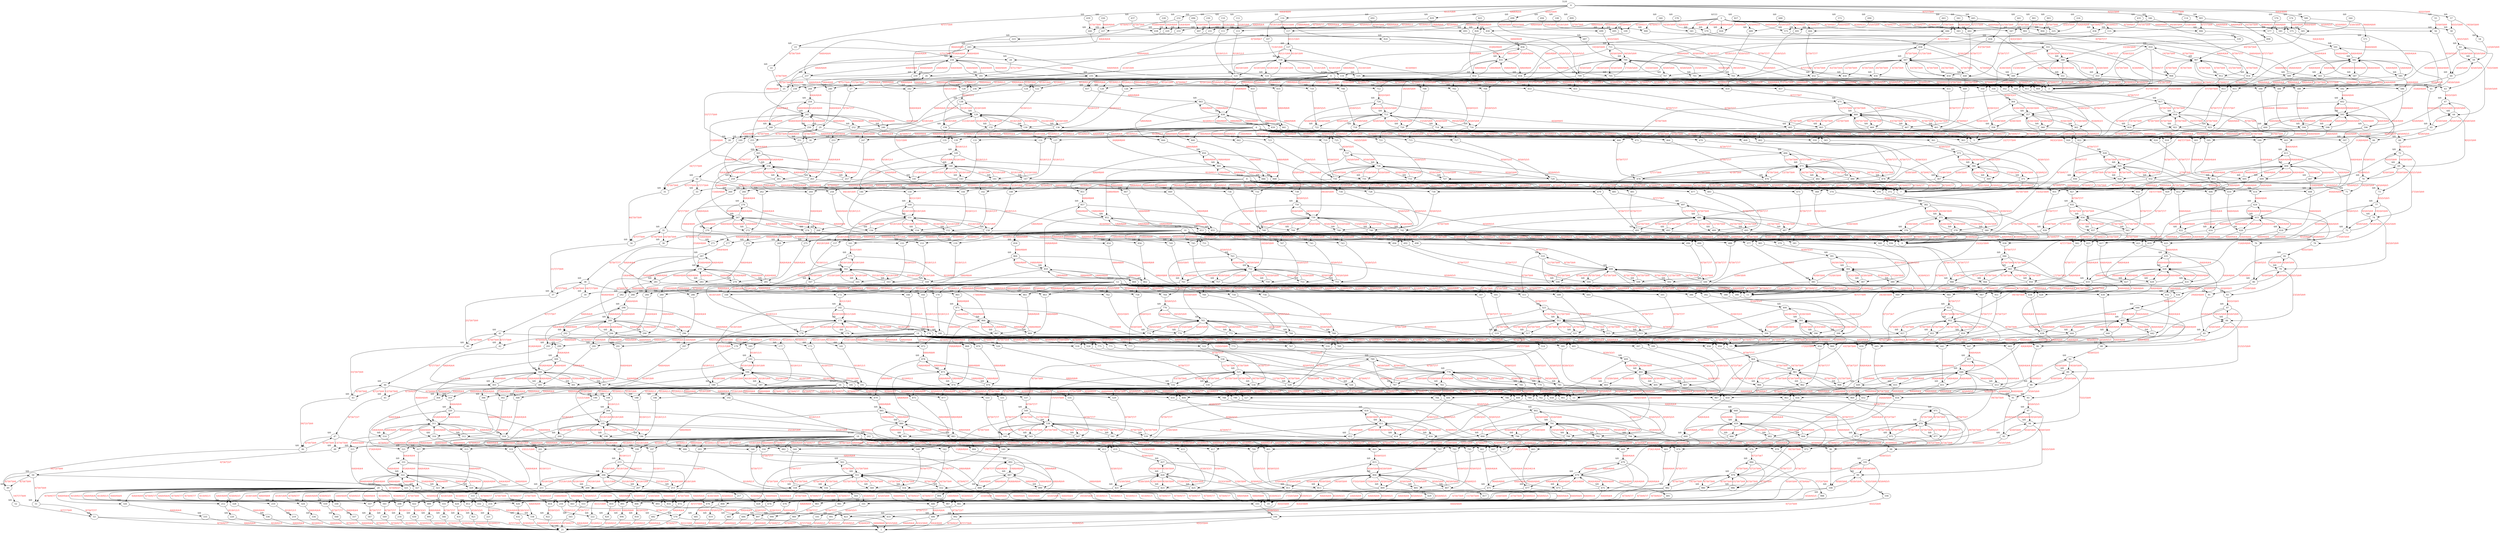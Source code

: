 digraph G {
992 [ xlabel="0/0" ]
991 [ xlabel="0/0" ]
990 [ xlabel="0/0" ]
989 [ xlabel="0/0" ]
988 [ xlabel="0/0" ]
987 [ xlabel="0/0" ]
986 [ xlabel="0/0" ]
985 [ xlabel="0/0" ]
984 [ xlabel="0/0" ]
983 [ xlabel="0/0" ]
982 [ xlabel="0/0" ]
981 [ xlabel="0/0" ]
980 [ xlabel="0/0" ]
979 [ xlabel="0/0" ]
978 [ xlabel="0/0" ]
977 [ xlabel="0/0" ]
976 [ xlabel="0/0" ]
975 [ xlabel="0/0" ]
974 [ xlabel="0/0" ]
973 [ xlabel="0/0" ]
972 [ xlabel="0/0" ]
971 [ xlabel="0/0" ]
970 [ xlabel="0/0" ]
969 [ xlabel="0/0" ]
968 [ xlabel="0/0" ]
967 [ xlabel="0/0" ]
966 [ xlabel="0/0" ]
965 [ xlabel="0/0" ]
964 [ xlabel="0/0" ]
963 [ xlabel="0/0" ]
962 [ xlabel="0/0" ]
961 [ xlabel="0/0" ]
960 [ xlabel="0/0" ]
959 [ xlabel="0/0" ]
958 [ xlabel="0/0" ]
957 [ xlabel="0/0" ]
956 [ xlabel="0/0" ]
955 [ xlabel="0/0" ]
954 [ xlabel="0/0" ]
953 [ xlabel="0/0" ]
952 [ xlabel="0/0" ]
951 [ xlabel="0/0" ]
950 [ xlabel="0/0" ]
949 [ xlabel="0/0" ]
948 [ xlabel="0/0" ]
947 [ xlabel="0/0" ]
946 [ xlabel="0/0" ]
945 [ xlabel="0/0" ]
944 [ xlabel="0/0" ]
943 [ xlabel="0/0" ]
942 [ xlabel="0/0" ]
941 [ xlabel="0/0" ]
940 [ xlabel="0/0" ]
939 [ xlabel="0/0" ]
938 [ xlabel="0/0" ]
937 [ xlabel="0/0" ]
936 [ xlabel="0/0" ]
935 [ xlabel="0/0" ]
934 [ xlabel="0/0" ]
933 [ xlabel="0/0" ]
932 [ xlabel="0/0" ]
931 [ xlabel="0/0" ]
930 [ xlabel="0/0" ]
929 [ xlabel="0/0" ]
928 [ xlabel="0/0" ]
927 [ xlabel="0/0" ]
926 [ xlabel="0/0" ]
925 [ xlabel="0/0" ]
924 [ xlabel="0/0" ]
923 [ xlabel="0/0" ]
922 [ xlabel="0/0" ]
921 [ xlabel="0/0" ]
920 [ xlabel="0/0" ]
919 [ xlabel="0/0" ]
918 [ xlabel="0/0" ]
917 [ xlabel="0/0" ]
916 [ xlabel="0/0" ]
915 [ xlabel="0/0" ]
914 [ xlabel="0/0" ]
913 [ xlabel="0/0" ]
912 [ xlabel="0/0" ]
911 [ xlabel="0/0" ]
910 [ xlabel="0/0" ]
909 [ xlabel="0/0" ]
908 [ xlabel="0/0" ]
907 [ xlabel="0/0" ]
906 [ xlabel="0/0" ]
905 [ xlabel="0/0" ]
904 [ xlabel="0/0" ]
903 [ xlabel="0/0" ]
902 [ xlabel="0/0" ]
901 [ xlabel="0/0" ]
900 [ xlabel="0/0" ]
899 [ xlabel="0/0" ]
898 [ xlabel="0/0" ]
897 [ xlabel="0/0" ]
896 [ xlabel="0/0" ]
895 [ xlabel="0/0" ]
894 [ xlabel="0/0" ]
893 [ xlabel="0/0" ]
892 [ xlabel="0/0" ]
891 [ xlabel="0/0" ]
890 [ xlabel="0/0" ]
889 [ xlabel="0/0" ]
888 [ xlabel="0/0" ]
887 [ xlabel="0/0" ]
886 [ xlabel="0/0" ]
885 [ xlabel="0/0" ]
884 [ xlabel="0/0" ]
883 [ xlabel="0/0" ]
882 [ xlabel="0/0" ]
881 [ xlabel="0/0" ]
880 [ xlabel="0/0" ]
879 [ xlabel="0/0" ]
878 [ xlabel="0/0" ]
877 [ xlabel="0/0" ]
876 [ xlabel="0/0" ]
875 [ xlabel="0/0" ]
874 [ xlabel="0/0" ]
873 [ xlabel="0/0" ]
872 [ xlabel="0/0" ]
871 [ xlabel="0/0" ]
870 [ xlabel="0/0" ]
869 [ xlabel="0/0" ]
868 [ xlabel="0/0" ]
867 [ xlabel="0/0" ]
866 [ xlabel="0/0" ]
865 [ xlabel="0/0" ]
864 [ xlabel="0/0" ]
863 [ xlabel="0/0" ]
862 [ xlabel="0/0" ]
861 [ xlabel="0/0" ]
860 [ xlabel="0/0" ]
859 [ xlabel="0/0" ]
858 [ xlabel="0/0" ]
857 [ xlabel="0/0" ]
856 [ xlabel="0/0" ]
855 [ xlabel="0/0" ]
854 [ xlabel="0/0" ]
853 [ xlabel="0/0" ]
852 [ xlabel="0/0" ]
851 [ xlabel="0/0" ]
850 [ xlabel="0/0" ]
849 [ xlabel="0/0" ]
848 [ xlabel="0/0" ]
847 [ xlabel="0/0" ]
846 [ xlabel="0/0" ]
845 [ xlabel="0/0" ]
844 [ xlabel="0/0" ]
843 [ xlabel="0/0" ]
842 [ xlabel="0/0" ]
841 [ xlabel="0/0" ]
840 [ xlabel="0/0" ]
839 [ xlabel="0/0" ]
838 [ xlabel="0/0" ]
837 [ xlabel="0/0" ]
836 [ xlabel="0/0" ]
835 [ xlabel="0/0" ]
834 [ xlabel="0/0" ]
833 [ xlabel="0/0" ]
832 [ xlabel="0/0" ]
831 [ xlabel="0/0" ]
830 [ xlabel="0/0" ]
829 [ xlabel="0/0" ]
828 [ xlabel="0/0" ]
827 [ xlabel="0/0" ]
826 [ xlabel="0/0" ]
825 [ xlabel="0/0" ]
824 [ xlabel="0/0" ]
823 [ xlabel="0/0" ]
822 [ xlabel="0/0" ]
821 [ xlabel="0/0" ]
820 [ xlabel="0/0" ]
819 [ xlabel="0/0" ]
818 [ xlabel="0/0" ]
817 [ xlabel="0/0" ]
816 [ xlabel="0/0" ]
815 [ xlabel="0/0" ]
814 [ xlabel="0/0" ]
813 [ xlabel="0/0" ]
812 [ xlabel="0/0" ]
811 [ xlabel="0/0" ]
810 [ xlabel="0/0" ]
809 [ xlabel="0/0" ]
808 [ xlabel="0/0" ]
807 [ xlabel="0/0" ]
806 [ xlabel="0/0" ]
805 [ xlabel="0/0" ]
804 [ xlabel="0/0" ]
803 [ xlabel="0/0" ]
802 [ xlabel="0/0" ]
801 [ xlabel="0/0" ]
800 [ xlabel="0/0" ]
799 [ xlabel="0/0" ]
798 [ xlabel="0/0" ]
797 [ xlabel="0/0" ]
796 [ xlabel="0/0" ]
795 [ xlabel="0/0" ]
794 [ xlabel="0/0" ]
793 [ xlabel="0/0" ]
792 [ xlabel="0/0" ]
791 [ xlabel="0/0" ]
790 [ xlabel="0/0" ]
789 [ xlabel="0/0" ]
788 [ xlabel="0/0" ]
787 [ xlabel="0/0" ]
786 [ xlabel="0/0" ]
785 [ xlabel="0/0" ]
784 [ xlabel="0/0" ]
783 [ xlabel="0/0" ]
782 [ xlabel="0/0" ]
781 [ xlabel="0/0" ]
780 [ xlabel="0/0" ]
779 [ xlabel="0/0" ]
778 [ xlabel="0/0" ]
777 [ xlabel="0/0" ]
776 [ xlabel="0/0" ]
775 [ xlabel="0/0" ]
774 [ xlabel="0/0" ]
773 [ xlabel="0/0" ]
772 [ xlabel="0/0" ]
771 [ xlabel="0/0" ]
770 [ xlabel="0/0" ]
769 [ xlabel="0/0" ]
768 [ xlabel="0/0" ]
767 [ xlabel="0/0" ]
766 [ xlabel="0/0" ]
765 [ xlabel="0/0" ]
764 [ xlabel="0/0" ]
763 [ xlabel="0/0" ]
762 [ xlabel="0/0" ]
761 [ xlabel="0/0" ]
760 [ xlabel="0/0" ]
759 [ xlabel="0/0" ]
758 [ xlabel="0/0" ]
757 [ xlabel="0/0" ]
756 [ xlabel="0/0" ]
755 [ xlabel="0/0" ]
754 [ xlabel="0/0" ]
753 [ xlabel="0/0" ]
752 [ xlabel="0/0" ]
751 [ xlabel="0/0" ]
750 [ xlabel="0/0" ]
749 [ xlabel="0/0" ]
748 [ xlabel="0/0" ]
747 [ xlabel="0/0" ]
746 [ xlabel="0/0" ]
745 [ xlabel="0/0" ]
744 [ xlabel="0/0" ]
743 [ xlabel="0/0" ]
742 [ xlabel="0/0" ]
741 [ xlabel="0/0" ]
740 [ xlabel="0/0" ]
739 [ xlabel="0/0" ]
738 [ xlabel="0/0" ]
737 [ xlabel="0/0" ]
736 [ xlabel="0/0" ]
735 [ xlabel="0/0" ]
734 [ xlabel="0/0" ]
733 [ xlabel="0/0" ]
732 [ xlabel="0/0" ]
731 [ xlabel="0/0" ]
730 [ xlabel="0/0" ]
729 [ xlabel="0/0" ]
728 [ xlabel="0/0" ]
727 [ xlabel="0/0" ]
726 [ xlabel="0/0" ]
725 [ xlabel="0/0" ]
724 [ xlabel="0/0" ]
723 [ xlabel="0/0" ]
722 [ xlabel="0/0" ]
721 [ xlabel="0/0" ]
720 [ xlabel="0/0" ]
719 [ xlabel="0/0" ]
718 [ xlabel="0/0" ]
717 [ xlabel="0/0" ]
716 [ xlabel="0/0" ]
715 [ xlabel="0/0" ]
714 [ xlabel="0/0" ]
713 [ xlabel="0/0" ]
712 [ xlabel="0/0" ]
711 [ xlabel="0/0" ]
710 [ xlabel="0/0" ]
709 [ xlabel="0/0" ]
708 [ xlabel="0/0" ]
707 [ xlabel="0/0" ]
706 [ xlabel="0/0" ]
705 [ xlabel="0/0" ]
704 [ xlabel="0/0" ]
703 [ xlabel="0/0" ]
702 [ xlabel="0/0" ]
701 [ xlabel="0/0" ]
700 [ xlabel="0/0" ]
699 [ xlabel="0/0" ]
698 [ xlabel="0/0" ]
697 [ xlabel="0/0" ]
696 [ xlabel="0/0" ]
695 [ xlabel="0/0" ]
694 [ xlabel="0/0" ]
693 [ xlabel="0/0" ]
692 [ xlabel="0/0" ]
691 [ xlabel="0/0" ]
690 [ xlabel="0/0" ]
689 [ xlabel="0/0" ]
688 [ xlabel="0/0" ]
687 [ xlabel="0/0" ]
686 [ xlabel="0/0" ]
685 [ xlabel="0/0" ]
684 [ xlabel="0/0" ]
683 [ xlabel="0/0" ]
682 [ xlabel="0/0" ]
681 [ xlabel="0/0" ]
680 [ xlabel="0/0" ]
679 [ xlabel="0/0" ]
678 [ xlabel="0/0" ]
677 [ xlabel="0/0" ]
676 [ xlabel="0/0" ]
675 [ xlabel="0/0" ]
674 [ xlabel="0/0" ]
673 [ xlabel="0/0" ]
672 [ xlabel="0/0" ]
671 [ xlabel="0/0" ]
670 [ xlabel="0/0" ]
669 [ xlabel="0/0" ]
668 [ xlabel="0/0" ]
667 [ xlabel="0/0" ]
666 [ xlabel="0/0" ]
665 [ xlabel="0/0" ]
664 [ xlabel="0/0" ]
663 [ xlabel="0/0" ]
662 [ xlabel="0/0" ]
661 [ xlabel="0/0" ]
660 [ xlabel="0/0" ]
659 [ xlabel="0/0" ]
658 [ xlabel="0/0" ]
657 [ xlabel="0/0" ]
656 [ xlabel="0/0" ]
655 [ xlabel="0/0" ]
654 [ xlabel="0/0" ]
653 [ xlabel="0/0" ]
652 [ xlabel="0/0" ]
651 [ xlabel="0/0" ]
650 [ xlabel="0/0" ]
649 [ xlabel="0/0" ]
648 [ xlabel="0/0" ]
647 [ xlabel="0/0" ]
646 [ xlabel="0/0" ]
645 [ xlabel="0/0" ]
644 [ xlabel="0/0" ]
643 [ xlabel="0/0" ]
642 [ xlabel="0/0" ]
641 [ xlabel="0/0" ]
640 [ xlabel="0/0" ]
639 [ xlabel="0/0" ]
638 [ xlabel="0/0" ]
637 [ xlabel="0/0" ]
636 [ xlabel="0/0" ]
635 [ xlabel="0/0" ]
634 [ xlabel="0/0" ]
633 [ xlabel="0/0" ]
632 [ xlabel="0/0" ]
631 [ xlabel="0/0" ]
630 [ xlabel="0/0" ]
629 [ xlabel="0/0" ]
628 [ xlabel="0/0" ]
627 [ xlabel="0/0" ]
626 [ xlabel="0/0" ]
625 [ xlabel="0/0" ]
624 [ xlabel="0/0" ]
623 [ xlabel="0/0" ]
622 [ xlabel="0/0" ]
621 [ xlabel="0/0" ]
620 [ xlabel="0/0" ]
619 [ xlabel="0/0" ]
618 [ xlabel="0/0" ]
617 [ xlabel="0/0" ]
616 [ xlabel="0/0" ]
615 [ xlabel="0/0" ]
614 [ xlabel="0/0" ]
613 [ xlabel="0/0" ]
612 [ xlabel="0/0" ]
611 [ xlabel="0/0" ]
610 [ xlabel="0/0" ]
609 [ xlabel="0/0" ]
608 [ xlabel="0/0" ]
607 [ xlabel="0/0" ]
606 [ xlabel="0/0" ]
605 [ xlabel="0/0" ]
604 [ xlabel="0/0" ]
603 [ xlabel="0/0" ]
602 [ xlabel="0/0" ]
601 [ xlabel="0/0" ]
600 [ xlabel="0/0" ]
599 [ xlabel="0/0" ]
598 [ xlabel="0/0" ]
597 [ xlabel="0/0" ]
596 [ xlabel="0/0" ]
595 [ xlabel="0/0" ]
594 [ xlabel="0/0" ]
593 [ xlabel="0/0" ]
592 [ xlabel="0/0" ]
591 [ xlabel="0/0" ]
590 [ xlabel="0/0" ]
589 [ xlabel="0/0" ]
588 [ xlabel="0/0" ]
587 [ xlabel="0/0" ]
586 [ xlabel="0/0" ]
585 [ xlabel="0/0" ]
584 [ xlabel="0/0" ]
583 [ xlabel="0/0" ]
582 [ xlabel="0/0" ]
581 [ xlabel="0/0" ]
580 [ xlabel="0/0" ]
579 [ xlabel="0/0" ]
578 [ xlabel="0/0" ]
577 [ xlabel="0/0" ]
576 [ xlabel="0/0" ]
575 [ xlabel="0/0" ]
574 [ xlabel="0/0" ]
573 [ xlabel="0/0" ]
572 [ xlabel="0/0" ]
571 [ xlabel="0/0" ]
570 [ xlabel="0/0" ]
569 [ xlabel="0/0" ]
568 [ xlabel="0/0" ]
567 [ xlabel="0/0" ]
566 [ xlabel="0/0" ]
565 [ xlabel="0/0" ]
564 [ xlabel="0/0" ]
563 [ xlabel="0/0" ]
562 [ xlabel="0/0" ]
561 [ xlabel="0/0" ]
560 [ xlabel="0/0" ]
559 [ xlabel="0/0" ]
558 [ xlabel="0/0" ]
557 [ xlabel="0/0" ]
556 [ xlabel="0/0" ]
555 [ xlabel="0/0" ]
554 [ xlabel="0/0" ]
553 [ xlabel="0/0" ]
552 [ xlabel="0/0" ]
551 [ xlabel="0/0" ]
550 [ xlabel="0/0" ]
549 [ xlabel="0/0" ]
548 [ xlabel="0/0" ]
547 [ xlabel="0/0" ]
546 [ xlabel="0/0" ]
545 [ xlabel="0/0" ]
544 [ xlabel="0/0" ]
543 [ xlabel="0/0" ]
542 [ xlabel="0/0" ]
541 [ xlabel="0/0" ]
540 [ xlabel="0/0" ]
539 [ xlabel="0/0" ]
538 [ xlabel="0/0" ]
537 [ xlabel="0/0" ]
536 [ xlabel="0/0" ]
535 [ xlabel="0/0" ]
534 [ xlabel="0/0" ]
533 [ xlabel="0/0" ]
532 [ xlabel="0/0" ]
531 [ xlabel="0/0" ]
530 [ xlabel="0/0" ]
529 [ xlabel="0/0" ]
528 [ xlabel="0/0" ]
527 [ xlabel="0/0" ]
526 [ xlabel="0/0" ]
525 [ xlabel="0/0" ]
524 [ xlabel="0/0" ]
523 [ xlabel="0/0" ]
522 [ xlabel="0/0" ]
521 [ xlabel="0/0" ]
520 [ xlabel="0/0" ]
519 [ xlabel="0/0" ]
518 [ xlabel="0/0" ]
517 [ xlabel="0/0" ]
516 [ xlabel="0/0" ]
515 [ xlabel="0/0" ]
514 [ xlabel="0/0" ]
513 [ xlabel="0/0" ]
512 [ xlabel="0/0" ]
511 [ xlabel="0/0" ]
510 [ xlabel="0/0" ]
509 [ xlabel="0/0" ]
508 [ xlabel="0/0" ]
507 [ xlabel="0/0" ]
506 [ xlabel="0/0" ]
505 [ xlabel="0/0" ]
504 [ xlabel="0/0" ]
503 [ xlabel="0/0" ]
502 [ xlabel="0/0" ]
501 [ xlabel="0/0" ]
500 [ xlabel="0/0" ]
499 [ xlabel="0/0" ]
498 [ xlabel="0/0" ]
497 [ xlabel="0/0" ]
496 [ xlabel="0/0" ]
495 [ xlabel="0/0" ]
494 [ xlabel="0/0" ]
493 [ xlabel="0/0" ]
492 [ xlabel="0/0" ]
491 [ xlabel="0/0" ]
490 [ xlabel="0/0" ]
489 [ xlabel="0/0" ]
488 [ xlabel="0/0" ]
487 [ xlabel="0/0" ]
486 [ xlabel="0/0" ]
485 [ xlabel="0/0" ]
484 [ xlabel="0/0" ]
483 [ xlabel="0/0" ]
482 [ xlabel="0/0" ]
481 [ xlabel="0/0" ]
480 [ xlabel="0/0" ]
479 [ xlabel="0/0" ]
478 [ xlabel="0/0" ]
477 [ xlabel="0/0" ]
476 [ xlabel="0/0" ]
475 [ xlabel="0/0" ]
474 [ xlabel="0/0" ]
473 [ xlabel="0/0" ]
472 [ xlabel="0/0" ]
471 [ xlabel="0/0" ]
470 [ xlabel="0/0" ]
469 [ xlabel="0/0" ]
468 [ xlabel="0/0" ]
467 [ xlabel="0/0" ]
466 [ xlabel="0/0" ]
465 [ xlabel="0/0" ]
464 [ xlabel="0/0" ]
463 [ xlabel="0/0" ]
462 [ xlabel="0/0" ]
461 [ xlabel="0/0" ]
460 [ xlabel="0/0" ]
459 [ xlabel="0/0" ]
458 [ xlabel="0/0" ]
457 [ xlabel="0/0" ]
456 [ xlabel="0/0" ]
455 [ xlabel="0/0" ]
454 [ xlabel="0/0" ]
453 [ xlabel="0/0" ]
452 [ xlabel="0/0" ]
451 [ xlabel="0/0" ]
450 [ xlabel="0/0" ]
449 [ xlabel="0/0" ]
448 [ xlabel="0/0" ]
447 [ xlabel="0/0" ]
446 [ xlabel="0/0" ]
445 [ xlabel="0/0" ]
444 [ xlabel="0/0" ]
443 [ xlabel="0/0" ]
442 [ xlabel="0/0" ]
441 [ xlabel="0/0" ]
440 [ xlabel="0/0" ]
439 [ xlabel="0/0" ]
438 [ xlabel="0/0" ]
437 [ xlabel="0/0" ]
436 [ xlabel="0/0" ]
435 [ xlabel="0/0" ]
434 [ xlabel="0/0" ]
433 [ xlabel="0/0" ]
432 [ xlabel="0/0" ]
431 [ xlabel="0/0" ]
430 [ xlabel="0/0" ]
429 [ xlabel="0/0" ]
428 [ xlabel="0/0" ]
427 [ xlabel="0/0" ]
426 [ xlabel="0/0" ]
425 [ xlabel="0/0" ]
424 [ xlabel="0/0" ]
423 [ xlabel="0/0" ]
422 [ xlabel="0/0" ]
421 [ xlabel="0/0" ]
420 [ xlabel="0/0" ]
419 [ xlabel="0/0" ]
418 [ xlabel="0/0" ]
417 [ xlabel="0/0" ]
416 [ xlabel="0/0" ]
415 [ xlabel="0/0" ]
414 [ xlabel="0/0" ]
413 [ xlabel="0/0" ]
412 [ xlabel="0/0" ]
411 [ xlabel="0/0" ]
410 [ xlabel="0/0" ]
409 [ xlabel="0/0" ]
408 [ xlabel="0/0" ]
407 [ xlabel="0/0" ]
406 [ xlabel="0/0" ]
405 [ xlabel="0/0" ]
404 [ xlabel="0/0" ]
403 [ xlabel="0/0" ]
402 [ xlabel="0/0" ]
401 [ xlabel="0/0" ]
400 [ xlabel="0/0" ]
399 [ xlabel="0/0" ]
398 [ xlabel="0/0" ]
397 [ xlabel="0/0" ]
396 [ xlabel="0/0" ]
395 [ xlabel="0/0" ]
394 [ xlabel="0/0" ]
393 [ xlabel="0/0" ]
392 [ xlabel="0/0" ]
391 [ xlabel="0/0" ]
390 [ xlabel="0/0" ]
389 [ xlabel="0/0" ]
388 [ xlabel="0/0" ]
387 [ xlabel="0/0" ]
386 [ xlabel="0/0" ]
385 [ xlabel="0/0" ]
384 [ xlabel="0/0" ]
383 [ xlabel="0/0" ]
382 [ xlabel="0/0" ]
381 [ xlabel="0/0" ]
380 [ xlabel="0/0" ]
379 [ xlabel="0/0" ]
378 [ xlabel="0/0" ]
377 [ xlabel="0/0" ]
376 [ xlabel="0/0" ]
375 [ xlabel="0/0" ]
374 [ xlabel="0/0" ]
373 [ xlabel="0/0" ]
372 [ xlabel="0/0" ]
371 [ xlabel="0/0" ]
370 [ xlabel="0/0" ]
369 [ xlabel="0/0" ]
368 [ xlabel="0/0" ]
367 [ xlabel="0/0" ]
366 [ xlabel="0/0" ]
365 [ xlabel="0/0" ]
364 [ xlabel="0/0" ]
363 [ xlabel="0/0" ]
362 [ xlabel="0/0" ]
361 [ xlabel="0/0" ]
360 [ xlabel="0/0" ]
359 [ xlabel="0/0" ]
358 [ xlabel="0/0" ]
357 [ xlabel="0/0" ]
356 [ xlabel="0/0" ]
355 [ xlabel="0/0" ]
354 [ xlabel="0/0" ]
353 [ xlabel="0/0" ]
352 [ xlabel="0/0" ]
351 [ xlabel="0/0" ]
350 [ xlabel="0/0" ]
349 [ xlabel="0/0" ]
348 [ xlabel="0/0" ]
347 [ xlabel="0/0" ]
346 [ xlabel="0/0" ]
345 [ xlabel="0/0" ]
344 [ xlabel="0/0" ]
343 [ xlabel="0/0" ]
342 [ xlabel="0/0" ]
341 [ xlabel="0/0" ]
340 [ xlabel="0/0" ]
339 [ xlabel="0/0" ]
338 [ xlabel="0/0" ]
337 [ xlabel="0/0" ]
336 [ xlabel="0/0" ]
335 [ xlabel="0/0" ]
334 [ xlabel="0/0" ]
333 [ xlabel="0/0" ]
332 [ xlabel="0/0" ]
331 [ xlabel="0/0" ]
330 [ xlabel="0/0" ]
329 [ xlabel="0/0" ]
328 [ xlabel="0/0" ]
327 [ xlabel="0/0" ]
326 [ xlabel="0/0" ]
325 [ xlabel="0/0" ]
324 [ xlabel="0/0" ]
323 [ xlabel="0/0" ]
322 [ xlabel="0/0" ]
321 [ xlabel="0/0" ]
320 [ xlabel="0/0" ]
319 [ xlabel="0/0" ]
318 [ xlabel="0/0" ]
317 [ xlabel="0/0" ]
316 [ xlabel="0/0" ]
315 [ xlabel="0/0" ]
314 [ xlabel="0/0" ]
313 [ xlabel="0/0" ]
312 [ xlabel="0/0" ]
311 [ xlabel="0/0" ]
310 [ xlabel="0/0" ]
309 [ xlabel="0/0" ]
308 [ xlabel="0/0" ]
307 [ xlabel="0/0" ]
306 [ xlabel="0/0" ]
305 [ xlabel="0/0" ]
304 [ xlabel="0/0" ]
303 [ xlabel="0/0" ]
302 [ xlabel="0/0" ]
301 [ xlabel="0/0" ]
300 [ xlabel="0/0" ]
299 [ xlabel="0/0" ]
298 [ xlabel="0/0" ]
297 [ xlabel="0/0" ]
296 [ xlabel="0/0" ]
295 [ xlabel="0/0" ]
294 [ xlabel="0/0" ]
293 [ xlabel="0/0" ]
292 [ xlabel="0/0" ]
291 [ xlabel="0/0" ]
290 [ xlabel="0/0" ]
289 [ xlabel="0/0" ]
288 [ xlabel="0/0" ]
287 [ xlabel="0/0" ]
286 [ xlabel="0/0" ]
285 [ xlabel="0/0" ]
284 [ xlabel="0/0" ]
283 [ xlabel="0/0" ]
282 [ xlabel="0/0" ]
281 [ xlabel="0/0" ]
280 [ xlabel="0/0" ]
279 [ xlabel="0/0" ]
278 [ xlabel="0/0" ]
277 [ xlabel="0/0" ]
276 [ xlabel="0/0" ]
275 [ xlabel="0/0" ]
274 [ xlabel="0/0" ]
273 [ xlabel="0/0" ]
272 [ xlabel="0/0" ]
271 [ xlabel="0/0" ]
270 [ xlabel="0/0" ]
269 [ xlabel="0/0" ]
268 [ xlabel="0/0" ]
267 [ xlabel="0/0" ]
266 [ xlabel="0/0" ]
265 [ xlabel="0/0" ]
264 [ xlabel="0/0" ]
263 [ xlabel="0/0" ]
262 [ xlabel="0/0" ]
261 [ xlabel="0/0" ]
260 [ xlabel="0/0" ]
259 [ xlabel="0/0" ]
258 [ xlabel="0/0" ]
257 [ xlabel="0/0" ]
256 [ xlabel="0/0" ]
255 [ xlabel="0/0" ]
254 [ xlabel="0/0" ]
253 [ xlabel="0/0" ]
252 [ xlabel="0/0" ]
251 [ xlabel="0/0" ]
250 [ xlabel="0/0" ]
249 [ xlabel="0/0" ]
248 [ xlabel="0/0" ]
247 [ xlabel="0/0" ]
246 [ xlabel="0/0" ]
245 [ xlabel="0/0" ]
244 [ xlabel="0/0" ]
243 [ xlabel="0/0" ]
242 [ xlabel="0/0" ]
241 [ xlabel="0/0" ]
240 [ xlabel="0/0" ]
239 [ xlabel="0/0" ]
238 [ xlabel="0/0" ]
237 [ xlabel="0/0" ]
236 [ xlabel="0/0" ]
235 [ xlabel="0/0" ]
234 [ xlabel="0/0" ]
233 [ xlabel="0/0" ]
232 [ xlabel="0/0" ]
231 [ xlabel="0/0" ]
230 [ xlabel="0/0" ]
229 [ xlabel="0/0" ]
228 [ xlabel="0/0" ]
227 [ xlabel="0/0" ]
226 [ xlabel="0/0" ]
225 [ xlabel="0/0" ]
224 [ xlabel="0/0" ]
223 [ xlabel="0/0" ]
222 [ xlabel="0/0" ]
221 [ xlabel="0/0" ]
220 [ xlabel="0/0" ]
219 [ xlabel="0/0" ]
218 [ xlabel="0/0" ]
217 [ xlabel="0/0" ]
216 [ xlabel="0/0" ]
215 [ xlabel="0/0" ]
214 [ xlabel="0/0" ]
213 [ xlabel="0/0" ]
212 [ xlabel="0/0" ]
211 [ xlabel="0/0" ]
210 [ xlabel="0/0" ]
209 [ xlabel="0/0" ]
208 [ xlabel="0/0" ]
207 [ xlabel="0/0" ]
206 [ xlabel="0/0" ]
205 [ xlabel="0/0" ]
204 [ xlabel="0/0" ]
203 [ xlabel="0/0" ]
202 [ xlabel="0/0" ]
201 [ xlabel="0/0" ]
200 [ xlabel="0/0" ]
199 [ xlabel="0/0" ]
198 [ xlabel="0/0" ]
197 [ xlabel="0/0" ]
196 [ xlabel="0/0" ]
195 [ xlabel="0/0" ]
194 [ xlabel="0/0" ]
193 [ xlabel="0/0" ]
192 [ xlabel="0/0" ]
191 [ xlabel="0/0" ]
190 [ xlabel="0/0" ]
189 [ xlabel="0/0" ]
188 [ xlabel="0/0" ]
187 [ xlabel="0/0" ]
186 [ xlabel="0/0" ]
185 [ xlabel="0/0" ]
184 [ xlabel="0/0" ]
183 [ xlabel="0/0" ]
182 [ xlabel="0/0" ]
181 [ xlabel="0/0" ]
180 [ xlabel="0/0" ]
179 [ xlabel="0/0" ]
178 [ xlabel="0/0" ]
177 [ xlabel="0/0" ]
176 [ xlabel="0/0" ]
175 [ xlabel="0/0" ]
174 [ xlabel="0/0" ]
173 [ xlabel="0/0" ]
172 [ xlabel="0/0" ]
171 [ xlabel="0/0" ]
170 [ xlabel="0/0" ]
169 [ xlabel="0/0" ]
168 [ xlabel="0/0" ]
167 [ xlabel="0/0" ]
166 [ xlabel="0/0" ]
165 [ xlabel="0/0" ]
164 [ xlabel="0/0" ]
163 [ xlabel="0/0" ]
162 [ xlabel="0/0" ]
161 [ xlabel="0/0" ]
160 [ xlabel="0/0" ]
159 [ xlabel="0/0" ]
158 [ xlabel="0/0" ]
157 [ xlabel="0/0" ]
156 [ xlabel="0/0" ]
155 [ xlabel="0/0" ]
154 [ xlabel="0/0" ]
153 [ xlabel="0/0" ]
152 [ xlabel="0/0" ]
151 [ xlabel="0/0" ]
150 [ xlabel="0/0" ]
149 [ xlabel="0/0" ]
148 [ xlabel="0/0" ]
147 [ xlabel="0/0" ]
146 [ xlabel="0/0" ]
145 [ xlabel="0/0" ]
144 [ xlabel="0/0" ]
143 [ xlabel="0/0" ]
142 [ xlabel="0/0" ]
141 [ xlabel="0/0" ]
140 [ xlabel="0/0" ]
139 [ xlabel="0/0" ]
138 [ xlabel="0/0" ]
137 [ xlabel="0/0" ]
136 [ xlabel="0/0" ]
135 [ xlabel="0/0" ]
134 [ xlabel="0/0" ]
133 [ xlabel="0/0" ]
132 [ xlabel="0/0" ]
131 [ xlabel="0/0" ]
130 [ xlabel="0/0" ]
129 [ xlabel="0/0" ]
128 [ xlabel="0/0" ]
127 [ xlabel="0/0" ]
126 [ xlabel="0/0" ]
125 [ xlabel="0/0" ]
124 [ xlabel="0/0" ]
123 [ xlabel="0/0" ]
122 [ xlabel="0/0" ]
121 [ xlabel="0/0" ]
120 [ xlabel="0/0" ]
119 [ xlabel="0/0" ]
118 [ xlabel="0/0" ]
117 [ xlabel="0/0" ]
116 [ xlabel="0/0" ]
115 [ xlabel="0/0" ]
114 [ xlabel="0/0" ]
113 [ xlabel="0/0" ]
112 [ xlabel="0/0" ]
111 [ xlabel="0/0" ]
110 [ xlabel="0/0" ]
109 [ xlabel="0/0" ]
108 [ xlabel="0/0" ]
107 [ xlabel="0/0" ]
106 [ xlabel="0/0" ]
105 [ xlabel="0/0" ]
104 [ xlabel="0/0" ]
103 [ xlabel="0/0" ]
102 [ xlabel="0/0" ]
101 [ xlabel="0/0" ]
100 [ xlabel="0/0" ]
99 [ xlabel="0/0" ]
98 [ xlabel="0/0" ]
97 [ xlabel="0/0" ]
96 [ xlabel="0/0" ]
95 [ xlabel="0/0" ]
94 [ xlabel="0/0" ]
93 [ xlabel="0/0" ]
92 [ xlabel="0/0" ]
91 [ xlabel="0/0" ]
90 [ xlabel="0/0" ]
89 [ xlabel="0/0" ]
88 [ xlabel="0/0" ]
87 [ xlabel="0/0" ]
86 [ xlabel="0/0" ]
85 [ xlabel="0/0" ]
84 [ xlabel="0/0" ]
83 [ xlabel="0/0" ]
82 [ xlabel="0/0" ]
81 [ xlabel="0/0" ]
80 [ xlabel="0/0" ]
79 [ xlabel="0/0" ]
78 [ xlabel="0/0" ]
77 [ xlabel="0/0" ]
76 [ xlabel="0/0" ]
75 [ xlabel="0/0" ]
74 [ xlabel="0/0" ]
73 [ xlabel="0/0" ]
72 [ xlabel="0/0" ]
71 [ xlabel="0/0" ]
70 [ xlabel="0/0" ]
69 [ xlabel="0/0" ]
68 [ xlabel="0/0" ]
67 [ xlabel="0/0" ]
66 [ xlabel="0/0" ]
65 [ xlabel="0/0" ]
64 [ xlabel="0/0" ]
63 [ xlabel="0/0" ]
62 [ xlabel="0/0" ]
61 [ xlabel="0/0" ]
60 [ xlabel="0/0" ]
59 [ xlabel="0/0" ]
58 [ xlabel="0/0" ]
57 [ xlabel="0/0" ]
56 [ xlabel="0/0" ]
55 [ xlabel="0/0" ]
54 [ xlabel="0/0" ]
53 [ xlabel="0/0" ]
52 [ xlabel="0/0" ]
51 [ xlabel="0/0" ]
50 [ xlabel="0/0" ]
49 [ xlabel="0/0" ]
48 [ xlabel="0/0" ]
47 [ xlabel="0/0" ]
46 [ xlabel="0/0" ]
45 [ xlabel="0/0" ]
44 [ xlabel="0/0" ]
43 [ xlabel="0/0" ]
42 [ xlabel="0/0" ]
41 [ xlabel="0/0" ]
40 [ xlabel="0/0" ]
39 [ xlabel="0/0" ]
38 [ xlabel="0/0" ]
37 [ xlabel="0/0" ]
36 [ xlabel="0/0" ]
35 [ xlabel="0/0" ]
34 [ xlabel="0/0" ]
33 [ xlabel="0/0" ]
32 [ xlabel="0/0" ]
31 [ xlabel="0/0" ]
30 [ xlabel="0/0" ]
29 [ xlabel="0/0" ]
28 [ xlabel="0/0" ]
27 [ xlabel="0/0" ]
26 [ xlabel="0/0" ]
25 [ xlabel="0/0" ]
24 [ xlabel="0/0" ]
23 [ xlabel="0/0" ]
22 [ xlabel="0/0" ]
21 [ xlabel="0/-190" ]
20 [ xlabel="0/190" ]
19 [ xlabel="0/-180" ]
18 [ xlabel="0/180" ]
17 [ xlabel="0/-183" ]
16 [ xlabel="0/183" ]
15 [ xlabel="0/-180" ]
14 [ xlabel="0/180" ]
13 [ xlabel="0/-150" ]
12 [ xlabel="0/150" ]
11 [ xlabel="0/-178" ]
10 [ xlabel="0/178" ]
9 [ xlabel="0/-156" ]
8 [ xlabel="0/156" ]
7 [ xlabel="0/-190" ]
6 [ xlabel="0/190" ]
5 [ xlabel="0/-166" ]
4 [ xlabel="0/166" ]
3 [ xlabel="0/-153" ]
2 [ xlabel="0/153" ]
1 [ xlabel="-51/0" ]
0 [ xlabel="51/0" ]
992 -> 21 [fontcolor=red, label="0|7|0/0|3/7" ]
987 -> 992 [fontcolor=red, label="0|7|4/7|3/7" ]
979 -> 988 [fontcolor=red, label="37|7|3/7|0/0" ]
992 -> 1 [fontcolor=red, label="0|7|7/7|0/0" ]
988 -> 992 [fontcolor=red, label="0|7|3/7|0/0" ]
991 -> 21 [fontcolor=red, label="0|7|0/0|7/7" ]
985 -> 991 [fontcolor=red, label="0|7|0/7|7/7" ]
990 -> 21 [fontcolor=red, label="0|7|0/0|7/7" ]
983 -> 990 [fontcolor=red, label="0|7|0/7|7/7" ]
989 -> 21 [fontcolor=red, label="0|7|0/0|7/7" ]
981 -> 989 [fontcolor=red, label="0|7|0/7|7/7" ]
20 -> 987 [fontcolor=red, label="0|7|0/0|3/7" ]
986 -> 987 [fontcolor=red, label="2|7|4/7|0/0" ]
978 -> 986 [fontcolor=red, label="0|7|4/7|3/7" ]
986 -> 19 [fontcolor=red, label="0|7|0/0|3/7" ]
979 -> 986 [fontcolor=red, label="0|7|0/7|0/0" ]
986 -> 979 [fontcolor=red, label="25|7|0/7|0/0" ]
20 -> 985 [fontcolor=red, label="0|7|0/0|7/7" ]
984 -> 985 [fontcolor=red, label="4|7|0/7|0/0" ]
976 -> 984 [fontcolor=red, label="0|7|3/7|4/7" ]
984 -> 19 [fontcolor=red, label="0|7|0/0|4/7" ]
979 -> 984 [fontcolor=red, label="0|7|0/7|0/0" ]
984 -> 979 [fontcolor=red, label="3|7|3/7|0/0" ]
20 -> 983 [fontcolor=red, label="0|7|0/0|7/7" ]
982 -> 983 [fontcolor=red, label="5|7|0/7|0/0" ]
974 -> 982 [fontcolor=red, label="0|7|0/7|7/7" ]
982 -> 19 [fontcolor=red, label="0|7|0/0|7/7" ]
979 -> 982 [fontcolor=red, label="0|7|0/7|0/0" ]
982 -> 979 [fontcolor=red, label="19|7|0/7|0/0" ]
20 -> 981 [fontcolor=red, label="0|7|0/0|7/7" ]
980 -> 981 [fontcolor=red, label="11|7|0/7|0/0" ]
972 -> 980 [fontcolor=red, label="0|7|0/7|7/7" ]
980 -> 19 [fontcolor=red, label="0|7|0/0|7/7" ]
979 -> 980 [fontcolor=red, label="0|7|0/7|0/0" ]
980 -> 979 [fontcolor=red, label="8|7|0/7|0/0" ]
970 -> 979 [fontcolor=red, label="39|7|0/7|0/0" ]
18 -> 978 [fontcolor=red, label="0|7|0/0|3/7" ]
977 -> 978 [fontcolor=red, label="2|7|4/7|0/0" ]
969 -> 977 [fontcolor=red, label="0|7|4/7|3/7" ]
977 -> 17 [fontcolor=red, label="0|7|0/0|3/7" ]
970 -> 977 [fontcolor=red, label="0|7|0/7|0/0" ]
977 -> 970 [fontcolor=red, label="25|7|0/7|0/0" ]
18 -> 976 [fontcolor=red, label="0|7|0/0|4/7" ]
975 -> 976 [fontcolor=red, label="10|7|3/7|0/0" ]
967 -> 975 [fontcolor=red, label="0|7|3/7|4/7" ]
975 -> 17 [fontcolor=red, label="0|7|0/0|4/7" ]
970 -> 975 [fontcolor=red, label="0|7|0/7|0/0" ]
975 -> 970 [fontcolor=red, label="3|7|0/7|0/0" ]
18 -> 974 [fontcolor=red, label="0|7|0/0|7/7" ]
973 -> 974 [fontcolor=red, label="22|7|0/7|0/0" ]
965 -> 973 [fontcolor=red, label="0|7|0/7|7/7" ]
973 -> 17 [fontcolor=red, label="0|7|0/0|7/7" ]
970 -> 973 [fontcolor=red, label="0|7|0/7|0/0" ]
973 -> 970 [fontcolor=red, label="19|7|0/7|0/0" ]
18 -> 972 [fontcolor=red, label="0|7|0/0|7/7" ]
971 -> 972 [fontcolor=red, label="29|7|0/7|0/0" ]
963 -> 971 [fontcolor=red, label="0|7|0/7|7/7" ]
971 -> 17 [fontcolor=red, label="0|7|0/0|7/7" ]
970 -> 971 [fontcolor=red, label="0|7|0/7|0/0" ]
971 -> 970 [fontcolor=red, label="8|7|0/7|0/0" ]
961 -> 970 [fontcolor=red, label="39|7|0/7|0/0" ]
16 -> 969 [fontcolor=red, label="0|7|0/0|3/7" ]
968 -> 969 [fontcolor=red, label="0|7|4/7|0/0" ]
960 -> 968 [fontcolor=red, label="0|7|4/7|3/7" ]
968 -> 15 [fontcolor=red, label="0|7|0/0|3/7" ]
961 -> 968 [fontcolor=red, label="0|7|0/7|0/0" ]
968 -> 961 [fontcolor=red, label="25|7|0/7|0/0" ]
16 -> 967 [fontcolor=red, label="0|7|0/0|4/7" ]
966 -> 967 [fontcolor=red, label="1|7|3/7|0/0" ]
958 -> 966 [fontcolor=red, label="0|7|3/7|4/7" ]
966 -> 15 [fontcolor=red, label="0|7|0/0|4/7" ]
961 -> 966 [fontcolor=red, label="0|7|0/7|0/0" ]
966 -> 961 [fontcolor=red, label="3|7|0/7|0/0" ]
16 -> 965 [fontcolor=red, label="0|7|0/0|7/7" ]
964 -> 965 [fontcolor=red, label="8|7|0/7|0/0" ]
956 -> 964 [fontcolor=red, label="0|7|0/7|7/7" ]
964 -> 15 [fontcolor=red, label="0|7|0/0|7/7" ]
961 -> 964 [fontcolor=red, label="0|7|0/7|0/0" ]
964 -> 961 [fontcolor=red, label="19|7|0/7|0/0" ]
16 -> 963 [fontcolor=red, label="0|7|0/0|7/7" ]
962 -> 963 [fontcolor=red, label="13|7|0/7|0/0" ]
954 -> 962 [fontcolor=red, label="0|7|0/7|7/7" ]
962 -> 15 [fontcolor=red, label="0|7|0/0|7/7" ]
961 -> 962 [fontcolor=red, label="0|7|0/7|0/0" ]
962 -> 961 [fontcolor=red, label="8|7|0/7|0/0" ]
952 -> 961 [fontcolor=red, label="43|7|0/7|0/0" ]
14 -> 960 [fontcolor=red, label="0|7|0/0|3/7" ]
959 -> 960 [fontcolor=red, label="0|7|4/7|0/0" ]
951 -> 959 [fontcolor=red, label="0|7|4/7|3/7" ]
959 -> 13 [fontcolor=red, label="0|7|0/0|3/7" ]
952 -> 959 [fontcolor=red, label="0|7|0/7|0/0" ]
959 -> 952 [fontcolor=red, label="25|7|0/7|0/0" ]
14 -> 958 [fontcolor=red, label="0|7|0/0|4/7" ]
957 -> 958 [fontcolor=red, label="3|7|3/7|0/0" ]
949 -> 957 [fontcolor=red, label="0|7|3/7|4/7" ]
957 -> 13 [fontcolor=red, label="0|7|0/0|4/7" ]
952 -> 957 [fontcolor=red, label="0|7|0/7|0/0" ]
957 -> 952 [fontcolor=red, label="3|7|0/7|0/0" ]
14 -> 956 [fontcolor=red, label="0|7|0/0|7/7" ]
955 -> 956 [fontcolor=red, label="6|7|0/7|0/0" ]
947 -> 955 [fontcolor=red, label="0|7|0/7|7/7" ]
955 -> 13 [fontcolor=red, label="0|7|0/0|7/7" ]
952 -> 955 [fontcolor=red, label="0|7|0/7|0/0" ]
955 -> 952 [fontcolor=red, label="19|7|0/7|0/0" ]
14 -> 954 [fontcolor=red, label="0|7|0/0|7/7" ]
953 -> 954 [fontcolor=red, label="8|7|0/7|0/0" ]
945 -> 953 [fontcolor=red, label="0|7|0/7|7/7" ]
953 -> 13 [fontcolor=red, label="0|7|0/0|7/7" ]
952 -> 953 [fontcolor=red, label="0|7|0/7|0/0" ]
953 -> 952 [fontcolor=red, label="8|7|0/7|0/0" ]
943 -> 952 [fontcolor=red, label="39|7|0/7|0/0" ]
12 -> 951 [fontcolor=red, label="0|7|0/0|3/7" ]
950 -> 951 [fontcolor=red, label="2|7|4/7|0/0" ]
942 -> 950 [fontcolor=red, label="0|7|0/7|7/7" ]
950 -> 11 [fontcolor=red, label="0|7|0/0|7/7" ]
943 -> 950 [fontcolor=red, label="0|7|4/7|0/0" ]
950 -> 943 [fontcolor=red, label="25|7|0/7|0/0" ]
12 -> 949 [fontcolor=red, label="0|7|0/0|4/7" ]
948 -> 949 [fontcolor=red, label="6|7|3/7|0/0" ]
940 -> 948 [fontcolor=red, label="0|7|0/7|7/7" ]
948 -> 11 [fontcolor=red, label="0|7|0/0|7/7" ]
943 -> 948 [fontcolor=red, label="0|7|3/7|0/0" ]
948 -> 943 [fontcolor=red, label="3|7|0/7|0/0" ]
12 -> 947 [fontcolor=red, label="0|7|0/0|7/7" ]
946 -> 947 [fontcolor=red, label="17|7|0/7|0/0" ]
938 -> 946 [fontcolor=red, label="0|7|0/7|7/7" ]
946 -> 11 [fontcolor=red, label="0|7|0/0|7/7" ]
943 -> 946 [fontcolor=red, label="0|7|0/7|0/0" ]
946 -> 943 [fontcolor=red, label="19|7|0/7|0/0" ]
12 -> 945 [fontcolor=red, label="0|7|0/0|7/7" ]
944 -> 945 [fontcolor=red, label="38|7|0/7|0/0" ]
936 -> 944 [fontcolor=red, label="0|7|0/7|7/7" ]
944 -> 11 [fontcolor=red, label="0|7|0/0|7/7" ]
943 -> 944 [fontcolor=red, label="0|7|0/7|0/0" ]
944 -> 943 [fontcolor=red, label="8|7|0/7|0/0" ]
934 -> 943 [fontcolor=red, label="6|7|7/7|0/0" ]
10 -> 942 [fontcolor=red, label="0|7|0/0|7/7" ]
941 -> 942 [fontcolor=red, label="0|7|0/7|0/0" ]
933 -> 941 [fontcolor=red, label="0|7|0/7|7/7" ]
941 -> 9 [fontcolor=red, label="0|7|0/0|7/7" ]
934 -> 941 [fontcolor=red, label="0|7|0/7|0/0" ]
941 -> 934 [fontcolor=red, label="25|7|0/7|0/0" ]
10 -> 940 [fontcolor=red, label="0|7|0/0|7/7" ]
939 -> 940 [fontcolor=red, label="1|7|0/7|0/0" ]
931 -> 939 [fontcolor=red, label="0|7|0/7|7/7" ]
939 -> 9 [fontcolor=red, label="0|7|0/0|7/7" ]
934 -> 939 [fontcolor=red, label="0|7|0/7|0/0" ]
939 -> 934 [fontcolor=red, label="3|7|0/7|0/0" ]
10 -> 938 [fontcolor=red, label="0|7|0/0|7/7" ]
937 -> 938 [fontcolor=red, label="2|7|0/7|0/0" ]
929 -> 937 [fontcolor=red, label="0|7|0/7|7/7" ]
937 -> 9 [fontcolor=red, label="0|7|0/0|7/7" ]
934 -> 937 [fontcolor=red, label="0|7|0/7|0/0" ]
937 -> 934 [fontcolor=red, label="19|7|0/7|0/0" ]
10 -> 936 [fontcolor=red, label="0|7|0/0|7/7" ]
935 -> 936 [fontcolor=red, label="5|7|0/7|0/0" ]
927 -> 935 [fontcolor=red, label="0|7|0/7|7/7" ]
935 -> 9 [fontcolor=red, label="0|7|0/0|7/7" ]
934 -> 935 [fontcolor=red, label="0|7|0/7|0/0" ]
935 -> 934 [fontcolor=red, label="8|7|0/7|0/0" ]
925 -> 934 [fontcolor=red, label="14|7|7/7|0/0" ]
8 -> 933 [fontcolor=red, label="0|7|0/0|7/7" ]
932 -> 933 [fontcolor=red, label="0|7|0/7|0/0" ]
924 -> 932 [fontcolor=red, label="0|7|0/7|7/7" ]
932 -> 7 [fontcolor=red, label="0|7|0/0|7/7" ]
925 -> 932 [fontcolor=red, label="0|7|0/7|0/0" ]
932 -> 925 [fontcolor=red, label="25|7|0/7|0/0" ]
8 -> 931 [fontcolor=red, label="0|7|0/0|7/7" ]
930 -> 931 [fontcolor=red, label="1|7|0/7|0/0" ]
922 -> 930 [fontcolor=red, label="0|7|0/7|7/7" ]
930 -> 7 [fontcolor=red, label="0|7|0/0|7/7" ]
925 -> 930 [fontcolor=red, label="0|7|0/7|0/0" ]
930 -> 925 [fontcolor=red, label="3|7|0/7|0/0" ]
8 -> 929 [fontcolor=red, label="0|7|0/0|7/7" ]
928 -> 929 [fontcolor=red, label="2|7|0/7|0/0" ]
920 -> 928 [fontcolor=red, label="0|7|0/7|7/7" ]
928 -> 7 [fontcolor=red, label="0|7|0/0|7/7" ]
925 -> 928 [fontcolor=red, label="0|7|0/7|0/0" ]
928 -> 925 [fontcolor=red, label="19|7|0/7|0/0" ]
8 -> 927 [fontcolor=red, label="0|7|0/0|7/7" ]
926 -> 927 [fontcolor=red, label="3|7|0/7|0/0" ]
918 -> 926 [fontcolor=red, label="0|7|0/7|7/7" ]
926 -> 7 [fontcolor=red, label="0|7|0/0|7/7" ]
925 -> 926 [fontcolor=red, label="0|7|0/7|0/0" ]
926 -> 925 [fontcolor=red, label="8|7|0/7|0/0" ]
916 -> 925 [fontcolor=red, label="44|7|7/7|0/0" ]
6 -> 924 [fontcolor=red, label="0|7|0/0|7/7" ]
923 -> 924 [fontcolor=red, label="1|7|0/7|0/0" ]
915 -> 923 [fontcolor=red, label="0|7|7/7|0/7" ]
923 -> 5 [fontcolor=red, label="0|7|0/0|0/7" ]
916 -> 923 [fontcolor=red, label="0|7|0/7|0/0" ]
923 -> 916 [fontcolor=red, label="25|7|7/7|0/0" ]
6 -> 922 [fontcolor=red, label="0|7|0/0|7/7" ]
921 -> 922 [fontcolor=red, label="3|7|0/7|0/0" ]
913 -> 921 [fontcolor=red, label="0|7|0/7|7/7" ]
921 -> 5 [fontcolor=red, label="0|7|0/0|7/7" ]
916 -> 921 [fontcolor=red, label="0|7|0/7|0/0" ]
921 -> 916 [fontcolor=red, label="3|7|0/7|0/0" ]
6 -> 920 [fontcolor=red, label="0|7|0/0|7/7" ]
919 -> 920 [fontcolor=red, label="4|7|0/7|0/0" ]
911 -> 919 [fontcolor=red, label="0|7|0/7|7/7" ]
919 -> 5 [fontcolor=red, label="0|7|0/0|7/7" ]
916 -> 919 [fontcolor=red, label="0|7|0/7|0/0" ]
919 -> 916 [fontcolor=red, label="19|7|0/7|0/0" ]
6 -> 918 [fontcolor=red, label="0|7|0/0|7/7" ]
917 -> 918 [fontcolor=red, label="9|7|0/7|0/0" ]
909 -> 917 [fontcolor=red, label="0|7|0/7|7/7" ]
917 -> 5 [fontcolor=red, label="0|7|0/0|7/7" ]
916 -> 917 [fontcolor=red, label="0|7|0/7|0/0" ]
917 -> 916 [fontcolor=red, label="8|7|0/7|0/0" ]
907 -> 916 [fontcolor=red, label="47|7|0/7|0/0" ]
4 -> 915 [fontcolor=red, label="0|7|0/0|0/7" ]
914 -> 915 [fontcolor=red, label="0|7|7/7|0/0" ]
906 -> 914 [fontcolor=red, label="0|7|7/7|0/7" ]
914 -> 3 [fontcolor=red, label="0|7|0/0|0/7" ]
907 -> 914 [fontcolor=red, label="0|7|0/7|0/0" ]
914 -> 907 [fontcolor=red, label="25|7|0/7|0/0" ]
4 -> 913 [fontcolor=red, label="0|7|0/0|7/7" ]
912 -> 913 [fontcolor=red, label="2|7|0/7|0/0" ]
904 -> 912 [fontcolor=red, label="0|7|0/7|7/7" ]
912 -> 3 [fontcolor=red, label="0|7|0/0|7/7" ]
907 -> 912 [fontcolor=red, label="0|7|0/7|0/0" ]
912 -> 907 [fontcolor=red, label="3|7|0/7|0/0" ]
4 -> 911 [fontcolor=red, label="0|7|0/0|7/7" ]
910 -> 911 [fontcolor=red, label="10|7|0/7|0/0" ]
902 -> 910 [fontcolor=red, label="0|7|0/7|7/7" ]
910 -> 3 [fontcolor=red, label="0|7|0/0|7/7" ]
907 -> 910 [fontcolor=red, label="0|7|0/7|0/0" ]
910 -> 907 [fontcolor=red, label="19|7|0/7|0/0" ]
4 -> 909 [fontcolor=red, label="0|7|0/0|7/7" ]
908 -> 909 [fontcolor=red, label="23|7|0/7|0/0" ]
900 -> 908 [fontcolor=red, label="0|7|0/7|7/7" ]
908 -> 3 [fontcolor=red, label="0|7|0/0|7/7" ]
907 -> 908 [fontcolor=red, label="0|7|0/7|0/0" ]
908 -> 907 [fontcolor=red, label="8|7|0/7|0/0" ]
898 -> 907 [fontcolor=red, label="40|7|0/7|0/0" ]
2 -> 906 [fontcolor=red, label="0|7|0/0|0/7" ]
905 -> 906 [fontcolor=red, label="0|7|7/7|0/0" ]
905 -> 898 [fontcolor=red, label="25|7|0/7|0/0" ]
0 -> 905 [fontcolor=red, label="0|7|7/7|0/0" ]
2 -> 904 [fontcolor=red, label="0|7|0/0|7/7" ]
903 -> 904 [fontcolor=red, label="2|7|0/7|0/0" ]
2 -> 902 [fontcolor=red, label="0|7|0/0|7/7" ]
901 -> 902 [fontcolor=red, label="3|7|0/7|0/0" ]
2 -> 900 [fontcolor=red, label="0|7|0/0|7/7" ]
899 -> 900 [fontcolor=red, label="5|7|0/7|0/0" ]
897 -> 21 [fontcolor=red, label="0|8|0/0|8/8" ]
893 -> 897 [fontcolor=red, label="0|8|0/8|8/8" ]
887 -> 894 [fontcolor=red, label="36|8|8/8|0/0" ]
897 -> 1 [fontcolor=red, label="0|8|8/8|0/0" ]
894 -> 897 [fontcolor=red, label="0|8|8/8|0/0" ]
896 -> 21 [fontcolor=red, label="0|8|0/0|8/8" ]
891 -> 896 [fontcolor=red, label="0|8|0/8|8/8" ]
895 -> 21 [fontcolor=red, label="0|8|0/0|8/8" ]
889 -> 895 [fontcolor=red, label="0|8|0/8|8/8" ]
20 -> 893 [fontcolor=red, label="0|8|0/0|8/8" ]
892 -> 893 [fontcolor=red, label="0|8|0/8|0/0" ]
886 -> 892 [fontcolor=red, label="0|8|0/8|8/8" ]
892 -> 19 [fontcolor=red, label="0|8|0/0|8/8" ]
887 -> 892 [fontcolor=red, label="0|8|0/8|0/0" ]
892 -> 887 [fontcolor=red, label="19|8|0/8|0/0" ]
20 -> 891 [fontcolor=red, label="0|8|0/0|8/8" ]
890 -> 891 [fontcolor=red, label="1|8|0/8|0/0" ]
884 -> 890 [fontcolor=red, label="0|8|0/8|8/8" ]
890 -> 19 [fontcolor=red, label="0|8|0/0|8/8" ]
887 -> 890 [fontcolor=red, label="0|8|0/8|0/0" ]
890 -> 887 [fontcolor=red, label="18|8|0/8|0/0" ]
20 -> 889 [fontcolor=red, label="0|8|0/0|8/8" ]
888 -> 889 [fontcolor=red, label="33|8|0/8|0/0" ]
882 -> 888 [fontcolor=red, label="0|8|0/8|8/8" ]
888 -> 19 [fontcolor=red, label="0|8|0/0|8/8" ]
887 -> 888 [fontcolor=red, label="0|8|0/8|0/0" ]
888 -> 887 [fontcolor=red, label="1|8|0/8|0/0" ]
880 -> 887 [fontcolor=red, label="15|8|8/8|0/0" ]
18 -> 886 [fontcolor=red, label="0|8|0/0|8/8" ]
885 -> 886 [fontcolor=red, label="0|8|0/8|0/0" ]
879 -> 885 [fontcolor=red, label="0|8|0/8|8/8" ]
885 -> 17 [fontcolor=red, label="0|8|0/0|8/8" ]
880 -> 885 [fontcolor=red, label="0|8|0/8|0/0" ]
885 -> 880 [fontcolor=red, label="19|8|0/8|0/0" ]
18 -> 884 [fontcolor=red, label="0|8|0/0|8/8" ]
883 -> 884 [fontcolor=red, label="1|8|0/8|0/0" ]
877 -> 883 [fontcolor=red, label="0|8|0/8|8/8" ]
883 -> 17 [fontcolor=red, label="0|8|0/0|8/8" ]
880 -> 883 [fontcolor=red, label="0|8|0/8|0/0" ]
883 -> 880 [fontcolor=red, label="18|8|0/8|0/0" ]
18 -> 882 [fontcolor=red, label="0|8|0/0|8/8" ]
881 -> 882 [fontcolor=red, label="2|8|0/8|0/0" ]
875 -> 881 [fontcolor=red, label="0|8|0/8|8/8" ]
881 -> 17 [fontcolor=red, label="0|8|0/0|8/8" ]
880 -> 881 [fontcolor=red, label="0|8|0/8|0/0" ]
881 -> 880 [fontcolor=red, label="1|8|0/8|0/0" ]
873 -> 880 [fontcolor=red, label="3|8|8/8|0/0" ]
16 -> 879 [fontcolor=red, label="0|8|0/0|8/8" ]
878 -> 879 [fontcolor=red, label="0|8|0/8|0/0" ]
872 -> 878 [fontcolor=red, label="0|8|0/8|8/8" ]
878 -> 15 [fontcolor=red, label="0|8|0/0|8/8" ]
873 -> 878 [fontcolor=red, label="0|8|0/8|0/0" ]
878 -> 873 [fontcolor=red, label="19|8|0/8|0/0" ]
16 -> 877 [fontcolor=red, label="0|8|0/0|8/8" ]
876 -> 877 [fontcolor=red, label="1|8|0/8|0/0" ]
870 -> 876 [fontcolor=red, label="0|8|0/8|8/8" ]
876 -> 15 [fontcolor=red, label="0|8|0/0|8/8" ]
873 -> 876 [fontcolor=red, label="0|8|0/8|0/0" ]
876 -> 873 [fontcolor=red, label="18|8|0/8|0/0" ]
16 -> 875 [fontcolor=red, label="0|8|0/0|8/8" ]
874 -> 875 [fontcolor=red, label="2|8|0/8|0/0" ]
868 -> 874 [fontcolor=red, label="0|8|0/8|8/8" ]
874 -> 15 [fontcolor=red, label="0|8|0/0|8/8" ]
873 -> 874 [fontcolor=red, label="0|8|0/8|0/0" ]
874 -> 873 [fontcolor=red, label="1|8|0/8|0/0" ]
866 -> 873 [fontcolor=red, label="29|8|8/8|0/0" ]
14 -> 872 [fontcolor=red, label="0|8|0/0|8/8" ]
871 -> 872 [fontcolor=red, label="2|8|0/8|0/0" ]
865 -> 871 [fontcolor=red, label="0|8|0/8|8/8" ]
871 -> 13 [fontcolor=red, label="0|8|0/0|8/8" ]
866 -> 871 [fontcolor=red, label="0|8|0/8|0/0" ]
871 -> 866 [fontcolor=red, label="19|8|0/8|0/0" ]
14 -> 870 [fontcolor=red, label="0|8|0/0|8/8" ]
869 -> 870 [fontcolor=red, label="4|8|0/8|0/0" ]
863 -> 869 [fontcolor=red, label="0|8|0/8|8/8" ]
869 -> 13 [fontcolor=red, label="0|8|0/0|8/8" ]
866 -> 869 [fontcolor=red, label="0|8|0/8|0/0" ]
869 -> 866 [fontcolor=red, label="18|8|0/8|0/0" ]
14 -> 868 [fontcolor=red, label="0|8|0/0|8/8" ]
867 -> 868 [fontcolor=red, label="10|8|0/8|0/0" ]
861 -> 867 [fontcolor=red, label="0|8|8/8|0/8" ]
867 -> 13 [fontcolor=red, label="0|8|0/0|0/8" ]
866 -> 867 [fontcolor=red, label="0|8|0/8|0/0" ]
867 -> 866 [fontcolor=red, label="1|8|8/8|0/0" ]
859 -> 866 [fontcolor=red, label="17|8|0/8|0/0" ]
12 -> 865 [fontcolor=red, label="0|8|0/0|8/8" ]
864 -> 865 [fontcolor=red, label="5|8|0/8|0/0" ]
858 -> 864 [fontcolor=red, label="0|8|0/8|8/8" ]
864 -> 11 [fontcolor=red, label="0|8|0/0|8/8" ]
859 -> 864 [fontcolor=red, label="0|8|0/8|0/0" ]
864 -> 859 [fontcolor=red, label="19|8|0/8|0/0" ]
12 -> 863 [fontcolor=red, label="0|8|0/0|8/8" ]
862 -> 863 [fontcolor=red, label="8|8|0/8|0/0" ]
856 -> 862 [fontcolor=red, label="0|8|0/8|8/8" ]
862 -> 11 [fontcolor=red, label="0|8|0/0|8/8" ]
859 -> 862 [fontcolor=red, label="0|8|0/8|0/0" ]
862 -> 859 [fontcolor=red, label="18|8|0/8|0/0" ]
12 -> 861 [fontcolor=red, label="0|8|0/0|0/8" ]
860 -> 861 [fontcolor=red, label="9|8|8/8|0/0" ]
854 -> 860 [fontcolor=red, label="0|8|0/8|8/8" ]
860 -> 11 [fontcolor=red, label="0|8|0/0|8/8" ]
859 -> 860 [fontcolor=red, label="0|8|8/8|0/0" ]
860 -> 859 [fontcolor=red, label="1|8|0/8|0/0" ]
852 -> 859 [fontcolor=red, label="18|8|8/8|0/0" ]
10 -> 858 [fontcolor=red, label="0|8|0/0|8/8" ]
857 -> 858 [fontcolor=red, label="1|8|0/8|0/0" ]
851 -> 857 [fontcolor=red, label="0|8|0/8|8/8" ]
857 -> 9 [fontcolor=red, label="0|8|0/0|8/8" ]
852 -> 857 [fontcolor=red, label="0|8|0/8|0/0" ]
857 -> 852 [fontcolor=red, label="19|8|0/8|0/0" ]
10 -> 856 [fontcolor=red, label="0|8|0/0|8/8" ]
855 -> 856 [fontcolor=red, label="10|8|0/8|0/0" ]
849 -> 855 [fontcolor=red, label="0|8|0/8|8/8" ]
855 -> 9 [fontcolor=red, label="0|8|0/0|8/8" ]
852 -> 855 [fontcolor=red, label="0|8|0/8|0/0" ]
855 -> 852 [fontcolor=red, label="18|8|0/8|0/0" ]
10 -> 854 [fontcolor=red, label="0|8|0/0|8/8" ]
853 -> 854 [fontcolor=red, label="13|8|0/8|0/0" ]
847 -> 853 [fontcolor=red, label="0|8|8/8|0/8" ]
853 -> 9 [fontcolor=red, label="0|8|0/0|0/8" ]
852 -> 853 [fontcolor=red, label="0|8|0/8|0/0" ]
853 -> 852 [fontcolor=red, label="1|8|8/8|0/0" ]
845 -> 852 [fontcolor=red, label="32|8|0/8|0/0" ]
8 -> 851 [fontcolor=red, label="0|8|0/0|8/8" ]
850 -> 851 [fontcolor=red, label="4|8|0/8|0/0" ]
844 -> 850 [fontcolor=red, label="0|8|0/8|8/8" ]
850 -> 7 [fontcolor=red, label="0|8|0/0|8/8" ]
845 -> 850 [fontcolor=red, label="0|8|0/8|0/0" ]
850 -> 845 [fontcolor=red, label="19|8|0/8|0/0" ]
8 -> 849 [fontcolor=red, label="0|8|0/0|8/8" ]
848 -> 849 [fontcolor=red, label="7|8|0/8|0/0" ]
842 -> 848 [fontcolor=red, label="0|8|0/8|8/8" ]
848 -> 7 [fontcolor=red, label="0|8|0/0|8/8" ]
845 -> 848 [fontcolor=red, label="0|8|0/8|0/0" ]
848 -> 845 [fontcolor=red, label="18|8|0/8|0/0" ]
8 -> 847 [fontcolor=red, label="0|8|0/0|0/8" ]
846 -> 847 [fontcolor=red, label="9|8|8/8|0/0" ]
840 -> 846 [fontcolor=red, label="0|8|0/8|8/8" ]
846 -> 7 [fontcolor=red, label="0|8|0/0|8/8" ]
845 -> 846 [fontcolor=red, label="0|8|8/8|0/0" ]
846 -> 845 [fontcolor=red, label="1|8|0/8|0/0" ]
838 -> 845 [fontcolor=red, label="26|8|8/8|0/0" ]
6 -> 844 [fontcolor=red, label="0|8|0/0|8/8" ]
843 -> 844 [fontcolor=red, label="5|8|0/8|0/0" ]
837 -> 843 [fontcolor=red, label="0|8|0/8|8/8" ]
843 -> 5 [fontcolor=red, label="0|8|0/0|8/8" ]
838 -> 843 [fontcolor=red, label="0|8|0/8|0/0" ]
843 -> 838 [fontcolor=red, label="19|8|0/8|0/0" ]
6 -> 842 [fontcolor=red, label="0|8|0/0|8/8" ]
841 -> 842 [fontcolor=red, label="13|8|0/8|0/0" ]
835 -> 841 [fontcolor=red, label="0|8|0/8|8/8" ]
841 -> 5 [fontcolor=red, label="0|8|0/0|8/8" ]
838 -> 841 [fontcolor=red, label="0|8|0/8|0/0" ]
841 -> 838 [fontcolor=red, label="18|8|0/8|0/0" ]
6 -> 840 [fontcolor=red, label="0|8|0/0|8/8" ]
839 -> 840 [fontcolor=red, label="17|8|0/8|0/0" ]
833 -> 839 [fontcolor=red, label="0|8|0/8|8/8" ]
839 -> 5 [fontcolor=red, label="0|8|0/0|8/8" ]
838 -> 839 [fontcolor=red, label="0|8|0/8|0/0" ]
839 -> 838 [fontcolor=red, label="1|8|0/8|0/0" ]
831 -> 838 [fontcolor=red, label="3|8|8/8|0/0" ]
4 -> 837 [fontcolor=red, label="0|8|0/0|8/8" ]
836 -> 837 [fontcolor=red, label="0|8|0/8|0/0" ]
830 -> 836 [fontcolor=red, label="0|8|8/8|0/8" ]
836 -> 3 [fontcolor=red, label="0|8|0/0|0/8" ]
831 -> 836 [fontcolor=red, label="0|8|0/8|0/0" ]
836 -> 831 [fontcolor=red, label="19|8|8/8|0/0" ]
4 -> 835 [fontcolor=red, label="0|8|0/0|8/8" ]
834 -> 835 [fontcolor=red, label="1|8|0/8|0/0" ]
828 -> 834 [fontcolor=red, label="0|8|0/8|8/8" ]
834 -> 3 [fontcolor=red, label="0|8|0/0|8/8" ]
831 -> 834 [fontcolor=red, label="0|8|0/8|0/0" ]
834 -> 831 [fontcolor=red, label="18|8|0/8|0/0" ]
4 -> 833 [fontcolor=red, label="0|8|0/0|8/8" ]
832 -> 833 [fontcolor=red, label="2|8|0/8|0/0" ]
826 -> 832 [fontcolor=red, label="0|8|0/8|8/8" ]
832 -> 3 [fontcolor=red, label="0|8|0/0|8/8" ]
831 -> 832 [fontcolor=red, label="0|8|0/8|0/0" ]
832 -> 831 [fontcolor=red, label="1|8|0/8|0/0" ]
824 -> 831 [fontcolor=red, label="45|8|0/8|0/0" ]
2 -> 830 [fontcolor=red, label="0|8|0/0|0/8" ]
829 -> 830 [fontcolor=red, label="1|8|8/8|0/0" ]
829 -> 824 [fontcolor=red, label="19|8|0/8|0/0" ]
0 -> 829 [fontcolor=red, label="0|8|8/8|0/0" ]
2 -> 828 [fontcolor=red, label="0|8|0/0|8/8" ]
827 -> 828 [fontcolor=red, label="5|8|0/8|0/0" ]
2 -> 826 [fontcolor=red, label="0|8|0/0|8/8" ]
825 -> 826 [fontcolor=red, label="29|8|0/8|0/0" ]
823 -> 21 [fontcolor=red, label="0|5|0/0|5/5" ]
816 -> 823 [fontcolor=red, label="0|5|0/5|5/5" ]
804 -> 817 [fontcolor=red, label="37|5|5/5|0/0" ]
823 -> 1 [fontcolor=red, label="0|5|5/5|0/0" ]
817 -> 823 [fontcolor=red, label="0|5|5/5|0/0" ]
822 -> 21 [fontcolor=red, label="0|5|0/0|5/5" ]
814 -> 822 [fontcolor=red, label="0|5|0/5|5/5" ]
821 -> 21 [fontcolor=red, label="0|5|0/0|5/5" ]
812 -> 821 [fontcolor=red, label="0|5|0/5|5/5" ]
820 -> 21 [fontcolor=red, label="0|5|0/0|5/5" ]
810 -> 820 [fontcolor=red, label="0|5|0/5|5/5" ]
819 -> 21 [fontcolor=red, label="0|5|0/0|5/5" ]
808 -> 819 [fontcolor=red, label="0|5|0/5|5/5" ]
818 -> 21 [fontcolor=red, label="0|5|0/0|5/5" ]
806 -> 818 [fontcolor=red, label="0|5|0/5|5/5" ]
20 -> 816 [fontcolor=red, label="0|5|0/0|5/5" ]
815 -> 816 [fontcolor=red, label="1|5|0/5|0/0" ]
803 -> 815 [fontcolor=red, label="0|5|0/5|5/5" ]
815 -> 19 [fontcolor=red, label="0|5|0/0|5/5" ]
804 -> 815 [fontcolor=red, label="0|5|0/5|0/0" ]
815 -> 804 [fontcolor=red, label="24|5|0/5|0/0" ]
20 -> 814 [fontcolor=red, label="0|5|0/0|5/5" ]
813 -> 814 [fontcolor=red, label="2|5|0/5|0/0" ]
801 -> 813 [fontcolor=red, label="0|5|0/5|5/5" ]
813 -> 19 [fontcolor=red, label="0|5|0/0|5/5" ]
804 -> 813 [fontcolor=red, label="0|5|0/5|0/0" ]
813 -> 804 [fontcolor=red, label="18|5|0/5|0/0" ]
20 -> 812 [fontcolor=red, label="0|5|0/0|5/5" ]
811 -> 812 [fontcolor=red, label="4|5|0/5|0/0" ]
799 -> 811 [fontcolor=red, label="0|5|0/5|5/5" ]
811 -> 19 [fontcolor=red, label="0|5|0/0|5/5" ]
804 -> 811 [fontcolor=red, label="0|5|0/5|0/0" ]
811 -> 804 [fontcolor=red, label="33|5|0/5|0/0" ]
20 -> 810 [fontcolor=red, label="0|5|0/0|5/5" ]
809 -> 810 [fontcolor=red, label="5|5|0/5|0/0" ]
797 -> 809 [fontcolor=red, label="0|5|0/5|5/5" ]
809 -> 19 [fontcolor=red, label="0|5|0/0|5/5" ]
804 -> 809 [fontcolor=red, label="0|5|0/5|0/0" ]
809 -> 804 [fontcolor=red, label="27|5|0/5|0/0" ]
20 -> 808 [fontcolor=red, label="0|5|0/0|5/5" ]
807 -> 808 [fontcolor=red, label="17|5|0/5|0/0" ]
795 -> 807 [fontcolor=red, label="0|5|0/5|5/5" ]
807 -> 19 [fontcolor=red, label="0|5|0/0|5/5" ]
804 -> 807 [fontcolor=red, label="0|5|0/5|0/0" ]
807 -> 804 [fontcolor=red, label="39|5|0/5|0/0" ]
20 -> 806 [fontcolor=red, label="0|5|0/0|5/5" ]
805 -> 806 [fontcolor=red, label="20|5|0/5|0/0" ]
793 -> 805 [fontcolor=red, label="0|5|0/5|5/5" ]
805 -> 19 [fontcolor=red, label="0|5|0/0|5/5" ]
804 -> 805 [fontcolor=red, label="0|5|0/5|0/0" ]
805 -> 804 [fontcolor=red, label="15|5|0/5|0/0" ]
791 -> 804 [fontcolor=red, label="24|5|5/5|0/0" ]
18 -> 803 [fontcolor=red, label="0|5|0/0|5/5" ]
802 -> 803 [fontcolor=red, label="0|5|0/5|0/0" ]
790 -> 802 [fontcolor=red, label="0|5|0/5|5/5" ]
802 -> 17 [fontcolor=red, label="0|5|0/0|5/5" ]
791 -> 802 [fontcolor=red, label="0|5|0/5|0/0" ]
802 -> 791 [fontcolor=red, label="24|5|0/5|0/0" ]
18 -> 801 [fontcolor=red, label="0|5|0/0|5/5" ]
800 -> 801 [fontcolor=red, label="1|5|0/5|0/0" ]
788 -> 800 [fontcolor=red, label="0|5|0/5|5/5" ]
800 -> 17 [fontcolor=red, label="0|5|0/0|5/5" ]
791 -> 800 [fontcolor=red, label="0|5|0/5|0/0" ]
800 -> 791 [fontcolor=red, label="18|5|0/5|0/0" ]
18 -> 799 [fontcolor=red, label="0|5|0/0|5/5" ]
798 -> 799 [fontcolor=red, label="2|5|0/5|0/0" ]
786 -> 798 [fontcolor=red, label="0|5|0/5|5/5" ]
798 -> 17 [fontcolor=red, label="0|5|0/0|5/5" ]
791 -> 798 [fontcolor=red, label="0|5|0/5|0/0" ]
798 -> 791 [fontcolor=red, label="33|5|0/5|0/0" ]
18 -> 797 [fontcolor=red, label="0|5|0/0|5/5" ]
796 -> 797 [fontcolor=red, label="5|5|0/5|0/0" ]
784 -> 796 [fontcolor=red, label="0|5|0/5|5/5" ]
796 -> 17 [fontcolor=red, label="0|5|0/0|5/5" ]
791 -> 796 [fontcolor=red, label="0|5|0/5|0/0" ]
796 -> 791 [fontcolor=red, label="27|5|0/5|0/0" ]
18 -> 795 [fontcolor=red, label="0|5|0/0|5/5" ]
794 -> 795 [fontcolor=red, label="12|5|0/5|0/0" ]
782 -> 794 [fontcolor=red, label="0|5|0/5|5/5" ]
794 -> 17 [fontcolor=red, label="0|5|0/0|5/5" ]
791 -> 794 [fontcolor=red, label="0|5|0/5|0/0" ]
794 -> 791 [fontcolor=red, label="39|5|0/5|0/0" ]
18 -> 793 [fontcolor=red, label="0|5|0/0|5/5" ]
792 -> 793 [fontcolor=red, label="15|5|0/5|0/0" ]
780 -> 792 [fontcolor=red, label="0|5|0/5|5/5" ]
792 -> 17 [fontcolor=red, label="0|5|0/0|5/5" ]
791 -> 792 [fontcolor=red, label="0|5|0/5|0/0" ]
792 -> 791 [fontcolor=red, label="15|5|0/5|0/0" ]
778 -> 791 [fontcolor=red, label="23|5|5/5|0/0" ]
16 -> 790 [fontcolor=red, label="0|5|0/0|5/5" ]
789 -> 790 [fontcolor=red, label="0|5|0/5|0/0" ]
777 -> 789 [fontcolor=red, label="0|5|0/5|5/5" ]
789 -> 15 [fontcolor=red, label="0|5|0/0|5/5" ]
778 -> 789 [fontcolor=red, label="0|5|0/5|0/0" ]
789 -> 778 [fontcolor=red, label="24|5|0/5|0/0" ]
16 -> 788 [fontcolor=red, label="0|5|0/0|5/5" ]
787 -> 788 [fontcolor=red, label="1|5|0/5|0/0" ]
775 -> 787 [fontcolor=red, label="0|5|0/5|5/5" ]
787 -> 15 [fontcolor=red, label="0|5|0/0|5/5" ]
778 -> 787 [fontcolor=red, label="0|5|0/5|0/0" ]
787 -> 778 [fontcolor=red, label="18|5|0/5|0/0" ]
16 -> 786 [fontcolor=red, label="0|5|0/0|5/5" ]
785 -> 786 [fontcolor=red, label="2|5|0/5|0/0" ]
773 -> 785 [fontcolor=red, label="0|5|0/5|5/5" ]
785 -> 15 [fontcolor=red, label="0|5|0/0|5/5" ]
778 -> 785 [fontcolor=red, label="0|5|0/5|0/0" ]
785 -> 778 [fontcolor=red, label="33|5|0/5|0/0" ]
16 -> 784 [fontcolor=red, label="0|5|0/0|5/5" ]
783 -> 784 [fontcolor=red, label="3|5|0/5|0/0" ]
771 -> 783 [fontcolor=red, label="0|5|0/5|5/5" ]
783 -> 15 [fontcolor=red, label="0|5|0/0|5/5" ]
778 -> 783 [fontcolor=red, label="0|5|0/5|0/0" ]
783 -> 778 [fontcolor=red, label="27|5|0/5|0/0" ]
16 -> 782 [fontcolor=red, label="0|5|0/0|5/5" ]
781 -> 782 [fontcolor=red, label="4|5|0/5|0/0" ]
769 -> 781 [fontcolor=red, label="0|5|0/5|5/5" ]
781 -> 15 [fontcolor=red, label="0|5|0/0|5/5" ]
778 -> 781 [fontcolor=red, label="0|5|0/5|0/0" ]
781 -> 778 [fontcolor=red, label="39|5|0/5|0/0" ]
16 -> 780 [fontcolor=red, label="0|5|0/0|5/5" ]
779 -> 780 [fontcolor=red, label="10|5|0/5|0/0" ]
767 -> 779 [fontcolor=red, label="0|5|0/5|5/5" ]
779 -> 15 [fontcolor=red, label="0|5|0/0|5/5" ]
778 -> 779 [fontcolor=red, label="0|5|0/5|0/0" ]
779 -> 778 [fontcolor=red, label="15|5|0/5|0/0" ]
765 -> 778 [fontcolor=red, label="11|5|5/5|0/0" ]
14 -> 777 [fontcolor=red, label="0|5|0/0|5/5" ]
776 -> 777 [fontcolor=red, label="0|5|0/5|0/0" ]
764 -> 776 [fontcolor=red, label="0|5|0/5|5/5" ]
776 -> 13 [fontcolor=red, label="0|5|0/0|5/5" ]
765 -> 776 [fontcolor=red, label="0|5|0/5|0/0" ]
776 -> 765 [fontcolor=red, label="24|5|0/5|0/0" ]
14 -> 775 [fontcolor=red, label="0|5|0/0|5/5" ]
774 -> 775 [fontcolor=red, label="1|5|0/5|0/0" ]
762 -> 774 [fontcolor=red, label="0|5|5/5|0/5" ]
774 -> 13 [fontcolor=red, label="0|5|0/0|0/5" ]
765 -> 774 [fontcolor=red, label="0|5|0/5|0/0" ]
774 -> 765 [fontcolor=red, label="18|5|5/5|0/0" ]
14 -> 773 [fontcolor=red, label="0|5|0/0|5/5" ]
772 -> 773 [fontcolor=red, label="2|5|0/5|0/0" ]
760 -> 772 [fontcolor=red, label="0|5|0/5|5/5" ]
772 -> 13 [fontcolor=red, label="0|5|0/0|5/5" ]
765 -> 772 [fontcolor=red, label="0|5|0/5|0/0" ]
772 -> 765 [fontcolor=red, label="33|5|0/5|0/0" ]
14 -> 771 [fontcolor=red, label="0|5|0/0|5/5" ]
770 -> 771 [fontcolor=red, label="3|5|0/5|0/0" ]
758 -> 770 [fontcolor=red, label="0|5|0/5|5/5" ]
770 -> 13 [fontcolor=red, label="0|5|0/0|5/5" ]
765 -> 770 [fontcolor=red, label="0|5|0/5|0/0" ]
770 -> 765 [fontcolor=red, label="27|5|0/5|0/0" ]
14 -> 769 [fontcolor=red, label="0|5|0/0|5/5" ]
768 -> 769 [fontcolor=red, label="4|5|0/5|0/0" ]
756 -> 768 [fontcolor=red, label="0|5|0/5|5/5" ]
768 -> 13 [fontcolor=red, label="0|5|0/0|5/5" ]
765 -> 768 [fontcolor=red, label="0|5|0/5|0/0" ]
768 -> 765 [fontcolor=red, label="39|5|0/5|0/0" ]
14 -> 767 [fontcolor=red, label="0|5|0/0|5/5" ]
766 -> 767 [fontcolor=red, label="6|5|0/5|0/0" ]
754 -> 766 [fontcolor=red, label="0|5|0/5|5/5" ]
766 -> 13 [fontcolor=red, label="0|5|0/0|5/5" ]
765 -> 766 [fontcolor=red, label="0|5|0/5|0/0" ]
766 -> 765 [fontcolor=red, label="15|5|0/5|0/0" ]
752 -> 765 [fontcolor=red, label="45|5|0/5|0/0" ]
12 -> 764 [fontcolor=red, label="0|5|0/0|5/5" ]
763 -> 764 [fontcolor=red, label="0|5|0/5|0/0" ]
751 -> 763 [fontcolor=red, label="0|5|0/5|5/5" ]
763 -> 11 [fontcolor=red, label="0|5|0/0|5/5" ]
752 -> 763 [fontcolor=red, label="0|5|0/5|0/0" ]
763 -> 752 [fontcolor=red, label="24|5|0/5|0/0" ]
12 -> 762 [fontcolor=red, label="0|5|0/0|0/5" ]
761 -> 762 [fontcolor=red, label="1|5|5/5|0/0" ]
749 -> 761 [fontcolor=red, label="0|5|5/5|0/5" ]
761 -> 11 [fontcolor=red, label="0|5|0/0|0/5" ]
752 -> 761 [fontcolor=red, label="0|5|0/5|0/0" ]
761 -> 752 [fontcolor=red, label="18|5|0/5|0/0" ]
12 -> 760 [fontcolor=red, label="0|5|0/0|5/5" ]
759 -> 760 [fontcolor=red, label="2|5|0/5|0/0" ]
747 -> 759 [fontcolor=red, label="0|5|0/5|5/5" ]
759 -> 11 [fontcolor=red, label="0|5|0/0|5/5" ]
752 -> 759 [fontcolor=red, label="0|5|0/5|0/0" ]
759 -> 752 [fontcolor=red, label="33|5|0/5|0/0" ]
12 -> 758 [fontcolor=red, label="0|5|0/0|5/5" ]
757 -> 758 [fontcolor=red, label="4|5|0/5|0/0" ]
745 -> 757 [fontcolor=red, label="0|5|0/5|5/5" ]
757 -> 11 [fontcolor=red, label="0|5|0/0|5/5" ]
752 -> 757 [fontcolor=red, label="0|5|0/5|0/0" ]
757 -> 752 [fontcolor=red, label="27|5|0/5|0/0" ]
12 -> 756 [fontcolor=red, label="0|5|0/0|5/5" ]
755 -> 756 [fontcolor=red, label="15|5|0/5|0/0" ]
743 -> 755 [fontcolor=red, label="0|5|0/5|5/5" ]
755 -> 11 [fontcolor=red, label="0|5|0/0|5/5" ]
752 -> 755 [fontcolor=red, label="0|5|0/5|0/0" ]
755 -> 752 [fontcolor=red, label="39|5|0/5|0/0" ]
12 -> 754 [fontcolor=red, label="0|5|0/0|5/5" ]
753 -> 754 [fontcolor=red, label="34|5|0/5|0/0" ]
741 -> 753 [fontcolor=red, label="0|5|0/5|5/5" ]
753 -> 11 [fontcolor=red, label="0|5|0/0|5/5" ]
752 -> 753 [fontcolor=red, label="0|5|0/5|0/0" ]
753 -> 752 [fontcolor=red, label="15|5|0/5|0/0" ]
739 -> 752 [fontcolor=red, label="20|5|0/5|0/0" ]
10 -> 751 [fontcolor=red, label="0|5|0/0|5/5" ]
750 -> 751 [fontcolor=red, label="1|5|0/5|0/0" ]
738 -> 750 [fontcolor=red, label="0|5|0/5|5/5" ]
750 -> 9 [fontcolor=red, label="0|5|0/0|5/5" ]
739 -> 750 [fontcolor=red, label="0|5|0/5|0/0" ]
750 -> 739 [fontcolor=red, label="24|5|0/5|0/0" ]
10 -> 749 [fontcolor=red, label="0|5|0/0|0/5" ]
748 -> 749 [fontcolor=red, label="2|5|5/5|0/0" ]
736 -> 748 [fontcolor=red, label="0|5|5/5|0/5" ]
748 -> 9 [fontcolor=red, label="0|5|0/0|0/5" ]
739 -> 748 [fontcolor=red, label="0|5|0/5|0/0" ]
748 -> 739 [fontcolor=red, label="18|5|0/5|0/0" ]
10 -> 747 [fontcolor=red, label="0|5|0/0|5/5" ]
746 -> 747 [fontcolor=red, label="3|5|0/5|0/0" ]
734 -> 746 [fontcolor=red, label="0|5|0/5|5/5" ]
746 -> 9 [fontcolor=red, label="0|5|0/0|5/5" ]
739 -> 746 [fontcolor=red, label="0|5|0/5|0/0" ]
746 -> 739 [fontcolor=red, label="33|5|0/5|0/0" ]
10 -> 745 [fontcolor=red, label="0|5|0/0|5/5" ]
744 -> 745 [fontcolor=red, label="4|5|0/5|0/0" ]
732 -> 744 [fontcolor=red, label="0|5|0/5|5/5" ]
744 -> 9 [fontcolor=red, label="0|5|0/0|5/5" ]
739 -> 744 [fontcolor=red, label="0|5|0/5|0/0" ]
744 -> 739 [fontcolor=red, label="27|5|0/5|0/0" ]
10 -> 743 [fontcolor=red, label="0|5|0/0|5/5" ]
742 -> 743 [fontcolor=red, label="7|5|0/5|0/0" ]
730 -> 742 [fontcolor=red, label="0|5|0/5|5/5" ]
742 -> 9 [fontcolor=red, label="0|5|0/0|5/5" ]
739 -> 742 [fontcolor=red, label="0|5|0/5|0/0" ]
742 -> 739 [fontcolor=red, label="39|5|0/5|0/0" ]
10 -> 741 [fontcolor=red, label="0|5|0/0|5/5" ]
740 -> 741 [fontcolor=red, label="10|5|0/5|0/0" ]
728 -> 740 [fontcolor=red, label="0|5|0/5|5/5" ]
740 -> 9 [fontcolor=red, label="0|5|0/0|5/5" ]
739 -> 740 [fontcolor=red, label="0|5|0/5|0/0" ]
740 -> 739 [fontcolor=red, label="15|5|0/5|0/0" ]
726 -> 739 [fontcolor=red, label="29|5|0/5|0/0" ]
8 -> 738 [fontcolor=red, label="0|5|0/0|5/5" ]
737 -> 738 [fontcolor=red, label="0|5|0/5|0/0" ]
725 -> 737 [fontcolor=red, label="0|5|0/5|5/5" ]
737 -> 7 [fontcolor=red, label="0|5|0/0|5/5" ]
726 -> 737 [fontcolor=red, label="0|5|0/5|0/0" ]
737 -> 726 [fontcolor=red, label="24|5|0/5|0/0" ]
8 -> 736 [fontcolor=red, label="0|5|0/0|0/5" ]
735 -> 736 [fontcolor=red, label="1|5|5/5|0/0" ]
723 -> 735 [fontcolor=red, label="0|5|0/5|5/5" ]
735 -> 7 [fontcolor=red, label="0|5|0/0|5/5" ]
726 -> 735 [fontcolor=red, label="0|5|5/5|0/0" ]
735 -> 726 [fontcolor=red, label="18|5|0/5|0/0" ]
8 -> 734 [fontcolor=red, label="0|5|0/0|5/5" ]
733 -> 734 [fontcolor=red, label="2|5|0/5|0/0" ]
721 -> 733 [fontcolor=red, label="0|5|0/5|5/5" ]
733 -> 7 [fontcolor=red, label="0|5|0/0|5/5" ]
726 -> 733 [fontcolor=red, label="0|5|0/5|0/0" ]
733 -> 726 [fontcolor=red, label="33|5|0/5|0/0" ]
8 -> 732 [fontcolor=red, label="0|5|0/0|5/5" ]
731 -> 732 [fontcolor=red, label="3|5|0/5|0/0" ]
719 -> 731 [fontcolor=red, label="0|5|0/5|5/5" ]
731 -> 7 [fontcolor=red, label="0|5|0/0|5/5" ]
726 -> 731 [fontcolor=red, label="0|5|0/5|0/0" ]
731 -> 726 [fontcolor=red, label="27|5|0/5|0/0" ]
8 -> 730 [fontcolor=red, label="0|5|0/0|5/5" ]
729 -> 730 [fontcolor=red, label="11|5|0/5|0/0" ]
717 -> 729 [fontcolor=red, label="0|5|0/5|5/5" ]
729 -> 7 [fontcolor=red, label="0|5|0/0|5/5" ]
726 -> 729 [fontcolor=red, label="0|5|0/5|0/0" ]
729 -> 726 [fontcolor=red, label="39|5|0/5|0/0" ]
8 -> 728 [fontcolor=red, label="0|5|0/0|5/5" ]
727 -> 728 [fontcolor=red, label="21|5|0/5|0/0" ]
715 -> 727 [fontcolor=red, label="0|5|0/5|5/5" ]
727 -> 7 [fontcolor=red, label="0|5|0/0|5/5" ]
726 -> 727 [fontcolor=red, label="0|5|0/5|0/0" ]
727 -> 726 [fontcolor=red, label="15|5|0/5|0/0" ]
713 -> 726 [fontcolor=red, label="16|5|5/5|0/0" ]
6 -> 725 [fontcolor=red, label="0|5|0/0|5/5" ]
724 -> 725 [fontcolor=red, label="0|5|0/5|0/0" ]
712 -> 724 [fontcolor=red, label="0|5|5/5|0/5" ]
724 -> 5 [fontcolor=red, label="0|5|0/0|0/5" ]
713 -> 724 [fontcolor=red, label="0|5|0/5|0/0" ]
724 -> 713 [fontcolor=red, label="24|5|5/5|0/0" ]
6 -> 723 [fontcolor=red, label="0|5|0/0|5/5" ]
722 -> 723 [fontcolor=red, label="1|5|0/5|0/0" ]
710 -> 722 [fontcolor=red, label="0|5|0/5|5/5" ]
722 -> 5 [fontcolor=red, label="0|5|0/0|5/5" ]
713 -> 722 [fontcolor=red, label="0|5|0/5|0/0" ]
722 -> 713 [fontcolor=red, label="18|5|0/5|0/0" ]
6 -> 721 [fontcolor=red, label="0|5|0/0|5/5" ]
720 -> 721 [fontcolor=red, label="2|5|0/5|0/0" ]
708 -> 720 [fontcolor=red, label="0|5|0/5|5/5" ]
720 -> 5 [fontcolor=red, label="0|5|0/0|5/5" ]
713 -> 720 [fontcolor=red, label="0|5|0/5|0/0" ]
720 -> 713 [fontcolor=red, label="33|5|0/5|0/0" ]
6 -> 719 [fontcolor=red, label="0|5|0/0|5/5" ]
718 -> 719 [fontcolor=red, label="3|5|0/5|0/0" ]
706 -> 718 [fontcolor=red, label="0|5|0/5|5/5" ]
718 -> 5 [fontcolor=red, label="0|5|0/0|5/5" ]
713 -> 718 [fontcolor=red, label="0|5|0/5|0/0" ]
718 -> 713 [fontcolor=red, label="27|5|0/5|0/0" ]
6 -> 717 [fontcolor=red, label="0|5|0/0|5/5" ]
716 -> 717 [fontcolor=red, label="7|5|0/5|0/0" ]
704 -> 716 [fontcolor=red, label="0|5|0/5|5/5" ]
716 -> 5 [fontcolor=red, label="0|5|0/0|5/5" ]
713 -> 716 [fontcolor=red, label="0|5|0/5|0/0" ]
716 -> 713 [fontcolor=red, label="39|5|0/5|0/0" ]
6 -> 715 [fontcolor=red, label="0|5|0/0|5/5" ]
714 -> 715 [fontcolor=red, label="13|5|0/5|0/0" ]
702 -> 714 [fontcolor=red, label="0|5|0/5|5/5" ]
714 -> 5 [fontcolor=red, label="0|5|0/0|5/5" ]
713 -> 714 [fontcolor=red, label="0|5|0/5|0/0" ]
714 -> 713 [fontcolor=red, label="15|5|0/5|0/0" ]
700 -> 713 [fontcolor=red, label="26|5|0/5|0/0" ]
4 -> 712 [fontcolor=red, label="0|5|0/0|0/5" ]
711 -> 712 [fontcolor=red, label="0|5|5/5|0/0" ]
699 -> 711 [fontcolor=red, label="0|5|5/5|0/5" ]
711 -> 3 [fontcolor=red, label="0|5|0/0|0/5" ]
700 -> 711 [fontcolor=red, label="0|5|0/5|0/0" ]
711 -> 700 [fontcolor=red, label="24|5|0/5|0/0" ]
4 -> 710 [fontcolor=red, label="0|5|0/0|5/5" ]
709 -> 710 [fontcolor=red, label="1|5|0/5|0/0" ]
697 -> 709 [fontcolor=red, label="0|5|0/5|5/5" ]
709 -> 3 [fontcolor=red, label="0|5|0/0|5/5" ]
700 -> 709 [fontcolor=red, label="0|5|0/5|0/0" ]
709 -> 700 [fontcolor=red, label="18|5|0/5|0/0" ]
4 -> 708 [fontcolor=red, label="0|5|0/0|5/5" ]
707 -> 708 [fontcolor=red, label="2|5|0/5|0/0" ]
695 -> 707 [fontcolor=red, label="0|5|0/5|5/5" ]
707 -> 3 [fontcolor=red, label="0|5|0/0|5/5" ]
700 -> 707 [fontcolor=red, label="0|5|0/5|0/0" ]
707 -> 700 [fontcolor=red, label="33|5|0/5|0/0" ]
4 -> 706 [fontcolor=red, label="0|5|0/0|5/5" ]
705 -> 706 [fontcolor=red, label="3|5|0/5|0/0" ]
693 -> 705 [fontcolor=red, label="0|5|0/5|5/5" ]
705 -> 3 [fontcolor=red, label="0|5|0/0|5/5" ]
700 -> 705 [fontcolor=red, label="0|5|0/5|0/0" ]
705 -> 700 [fontcolor=red, label="27|5|0/5|0/0" ]
4 -> 704 [fontcolor=red, label="0|5|0/0|5/5" ]
703 -> 704 [fontcolor=red, label="5|5|0/5|0/0" ]
691 -> 703 [fontcolor=red, label="0|5|0/5|5/5" ]
703 -> 3 [fontcolor=red, label="0|5|0/0|5/5" ]
700 -> 703 [fontcolor=red, label="0|5|0/5|0/0" ]
703 -> 700 [fontcolor=red, label="39|5|0/5|0/0" ]
4 -> 702 [fontcolor=red, label="0|5|0/0|5/5" ]
701 -> 702 [fontcolor=red, label="21|5|0/5|0/0" ]
689 -> 701 [fontcolor=red, label="0|5|0/5|5/5" ]
701 -> 3 [fontcolor=red, label="0|5|0/0|5/5" ]
700 -> 701 [fontcolor=red, label="0|5|0/5|0/0" ]
701 -> 700 [fontcolor=red, label="15|5|0/5|0/0" ]
687 -> 700 [fontcolor=red, label="10|5|0/5|0/0" ]
2 -> 699 [fontcolor=red, label="0|5|0/0|0/5" ]
698 -> 699 [fontcolor=red, label="0|5|5/5|0/0" ]
698 -> 687 [fontcolor=red, label="24|5|0/5|0/0" ]
0 -> 698 [fontcolor=red, label="0|5|5/5|0/0" ]
2 -> 697 [fontcolor=red, label="0|5|0/0|5/5" ]
696 -> 697 [fontcolor=red, label="1|5|0/5|0/0" ]
2 -> 695 [fontcolor=red, label="0|5|0/0|5/5" ]
694 -> 695 [fontcolor=red, label="3|5|0/5|0/0" ]
2 -> 693 [fontcolor=red, label="0|5|0/0|5/5" ]
692 -> 693 [fontcolor=red, label="4|5|0/5|0/0" ]
2 -> 691 [fontcolor=red, label="0|5|0/0|5/5" ]
690 -> 691 [fontcolor=red, label="5|5|0/5|0/0" ]
2 -> 689 [fontcolor=red, label="0|5|0/0|5/5" ]
688 -> 689 [fontcolor=red, label="6|5|0/5|0/0" ]
686 -> 21 [fontcolor=red, label="0|4|0/0|4/4" ]
680 -> 686 [fontcolor=red, label="0|4|0/4|4/4" ]
670 -> 681 [fontcolor=red, label="20|4|4/4|0/0" ]
686 -> 1 [fontcolor=red, label="0|4|4/4|0/0" ]
681 -> 686 [fontcolor=red, label="0|4|4/4|0/0" ]
685 -> 21 [fontcolor=red, label="0|4|0/0|4/4" ]
678 -> 685 [fontcolor=red, label="0|4|0/4|4/4" ]
684 -> 21 [fontcolor=red, label="0|4|0/0|4/4" ]
676 -> 684 [fontcolor=red, label="0|4|0/4|4/4" ]
683 -> 21 [fontcolor=red, label="0|4|0/0|4/4" ]
674 -> 683 [fontcolor=red, label="0|4|0/4|4/4" ]
682 -> 21 [fontcolor=red, label="0|4|0/0|4/4" ]
672 -> 682 [fontcolor=red, label="0|4|0/4|4/4" ]
20 -> 680 [fontcolor=red, label="0|4|0/0|4/4" ]
679 -> 680 [fontcolor=red, label="1|4|0/4|0/0" ]
669 -> 679 [fontcolor=red, label="0|4|0/4|4/4" ]
679 -> 19 [fontcolor=red, label="0|4|0/0|4/4" ]
670 -> 679 [fontcolor=red, label="0|4|0/4|0/0" ]
679 -> 670 [fontcolor=red, label="39|4|0/4|0/0" ]
20 -> 678 [fontcolor=red, label="0|4|0/0|4/4" ]
677 -> 678 [fontcolor=red, label="2|4|0/4|0/0" ]
667 -> 677 [fontcolor=red, label="0|4|0/4|4/4" ]
677 -> 19 [fontcolor=red, label="0|4|0/0|4/4" ]
670 -> 677 [fontcolor=red, label="0|4|0/4|0/0" ]
677 -> 670 [fontcolor=red, label="28|4|0/4|0/0" ]
20 -> 676 [fontcolor=red, label="0|4|0/0|4/4" ]
675 -> 676 [fontcolor=red, label="3|4|0/4|0/0" ]
665 -> 675 [fontcolor=red, label="0|4|0/4|4/4" ]
675 -> 19 [fontcolor=red, label="0|4|0/0|4/4" ]
670 -> 675 [fontcolor=red, label="0|4|0/4|0/0" ]
675 -> 670 [fontcolor=red, label="38|4|0/4|0/0" ]
20 -> 674 [fontcolor=red, label="0|4|0/0|4/4" ]
673 -> 674 [fontcolor=red, label="6|4|0/4|0/0" ]
663 -> 673 [fontcolor=red, label="0|4|3/4|1/4" ]
673 -> 19 [fontcolor=red, label="0|4|0/0|1/4" ]
670 -> 673 [fontcolor=red, label="0|4|0/4|0/0" ]
673 -> 670 [fontcolor=red, label="5|4|3/4|0/0" ]
20 -> 672 [fontcolor=red, label="0|4|0/0|4/4" ]
671 -> 672 [fontcolor=red, label="9|4|0/4|0/0" ]
661 -> 671 [fontcolor=red, label="0|4|0/4|4/4" ]
671 -> 19 [fontcolor=red, label="0|4|0/0|4/4" ]
670 -> 671 [fontcolor=red, label="0|4|0/4|0/0" ]
671 -> 670 [fontcolor=red, label="38|4|0/4|0/0" ]
659 -> 670 [fontcolor=red, label="27|4|1/4|0/0" ]
18 -> 669 [fontcolor=red, label="0|4|0/0|4/4" ]
668 -> 669 [fontcolor=red, label="0|4|0/4|0/0" ]
658 -> 668 [fontcolor=red, label="0|4|0/4|4/4" ]
668 -> 17 [fontcolor=red, label="0|4|0/0|4/4" ]
659 -> 668 [fontcolor=red, label="0|4|0/4|0/0" ]
668 -> 659 [fontcolor=red, label="39|4|0/4|0/0" ]
18 -> 667 [fontcolor=red, label="0|4|0/0|4/4" ]
666 -> 667 [fontcolor=red, label="1|4|0/4|0/0" ]
656 -> 666 [fontcolor=red, label="0|4|0/4|4/4" ]
666 -> 17 [fontcolor=red, label="0|4|0/0|4/4" ]
659 -> 666 [fontcolor=red, label="0|4|0/4|0/0" ]
666 -> 659 [fontcolor=red, label="28|4|0/4|0/0" ]
18 -> 665 [fontcolor=red, label="0|4|0/0|4/4" ]
664 -> 665 [fontcolor=red, label="4|4|0/4|0/0" ]
654 -> 664 [fontcolor=red, label="0|4|0/4|4/4" ]
664 -> 17 [fontcolor=red, label="0|4|0/0|4/4" ]
659 -> 664 [fontcolor=red, label="0|4|0/4|0/0" ]
664 -> 659 [fontcolor=red, label="38|4|0/4|0/0" ]
18 -> 663 [fontcolor=red, label="0|4|0/0|1/4" ]
662 -> 663 [fontcolor=red, label="8|4|3/4|0/0" ]
652 -> 662 [fontcolor=red, label="0|4|0/4|4/4" ]
662 -> 17 [fontcolor=red, label="0|4|0/0|4/4" ]
659 -> 662 [fontcolor=red, label="0|4|3/4|0/0" ]
662 -> 659 [fontcolor=red, label="5|4|0/4|0/0" ]
18 -> 661 [fontcolor=red, label="0|4|0/0|4/4" ]
660 -> 661 [fontcolor=red, label="25|4|0/4|0/0" ]
650 -> 660 [fontcolor=red, label="0|4|0/4|4/4" ]
660 -> 17 [fontcolor=red, label="0|4|0/0|4/4" ]
659 -> 660 [fontcolor=red, label="0|4|0/4|0/0" ]
660 -> 659 [fontcolor=red, label="38|4|0/4|0/0" ]
648 -> 659 [fontcolor=red, label="24|4|4/4|0/0" ]
16 -> 658 [fontcolor=red, label="0|4|0/0|4/4" ]
657 -> 658 [fontcolor=red, label="2|4|0/4|0/0" ]
647 -> 657 [fontcolor=red, label="0|4|0/4|4/4" ]
657 -> 15 [fontcolor=red, label="0|4|0/0|4/4" ]
648 -> 657 [fontcolor=red, label="0|4|0/4|0/0" ]
657 -> 648 [fontcolor=red, label="39|4|0/4|0/0" ]
16 -> 656 [fontcolor=red, label="0|4|0/0|4/4" ]
655 -> 656 [fontcolor=red, label="3|4|0/4|0/0" ]
645 -> 655 [fontcolor=red, label="0|4|0/4|4/4" ]
655 -> 15 [fontcolor=red, label="0|4|0/0|4/4" ]
648 -> 655 [fontcolor=red, label="0|4|0/4|0/0" ]
655 -> 648 [fontcolor=red, label="28|4|0/4|0/0" ]
16 -> 654 [fontcolor=red, label="0|4|0/0|4/4" ]
653 -> 654 [fontcolor=red, label="4|4|0/4|0/0" ]
643 -> 653 [fontcolor=red, label="0|4|0/4|4/4" ]
653 -> 15 [fontcolor=red, label="0|4|0/0|4/4" ]
648 -> 653 [fontcolor=red, label="0|4|0/4|0/0" ]
653 -> 648 [fontcolor=red, label="38|4|0/4|0/0" ]
16 -> 652 [fontcolor=red, label="0|4|0/0|4/4" ]
651 -> 652 [fontcolor=red, label="6|4|0/4|0/0" ]
641 -> 651 [fontcolor=red, label="0|4|0/4|4/4" ]
651 -> 15 [fontcolor=red, label="0|4|0/0|4/4" ]
648 -> 651 [fontcolor=red, label="0|4|0/4|0/0" ]
651 -> 648 [fontcolor=red, label="5|4|0/4|0/0" ]
16 -> 650 [fontcolor=red, label="0|4|0/0|4/4" ]
649 -> 650 [fontcolor=red, label="21|4|0/4|0/0" ]
639 -> 649 [fontcolor=red, label="0|4|0/4|4/4" ]
649 -> 15 [fontcolor=red, label="0|4|0/0|4/4" ]
648 -> 649 [fontcolor=red, label="0|4|0/4|0/0" ]
649 -> 648 [fontcolor=red, label="38|4|0/4|0/0" ]
637 -> 648 [fontcolor=red, label="6|4|4/4|0/0" ]
14 -> 647 [fontcolor=red, label="0|4|0/0|4/4" ]
646 -> 647 [fontcolor=red, label="0|4|0/4|0/0" ]
636 -> 646 [fontcolor=red, label="0|4|4/4|0/4" ]
646 -> 13 [fontcolor=red, label="0|4|0/0|0/4" ]
637 -> 646 [fontcolor=red, label="0|4|0/4|0/0" ]
646 -> 637 [fontcolor=red, label="39|4|4/4|0/0" ]
14 -> 645 [fontcolor=red, label="0|4|0/0|4/4" ]
644 -> 645 [fontcolor=red, label="1|4|0/4|0/0" ]
634 -> 644 [fontcolor=red, label="0|4|0/4|4/4" ]
644 -> 13 [fontcolor=red, label="0|4|0/0|4/4" ]
637 -> 644 [fontcolor=red, label="0|4|0/4|0/0" ]
644 -> 637 [fontcolor=red, label="28|4|0/4|0/0" ]
14 -> 643 [fontcolor=red, label="0|4|0/0|4/4" ]
642 -> 643 [fontcolor=red, label="2|4|0/4|0/0" ]
632 -> 642 [fontcolor=red, label="0|4|0/4|4/4" ]
642 -> 13 [fontcolor=red, label="0|4|0/0|4/4" ]
637 -> 642 [fontcolor=red, label="0|4|0/4|0/0" ]
642 -> 637 [fontcolor=red, label="38|4|0/4|0/0" ]
14 -> 641 [fontcolor=red, label="0|4|0/0|4/4" ]
640 -> 641 [fontcolor=red, label="3|4|0/4|0/0" ]
630 -> 640 [fontcolor=red, label="0|4|0/4|4/4" ]
640 -> 13 [fontcolor=red, label="0|4|0/0|4/4" ]
637 -> 640 [fontcolor=red, label="0|4|0/4|0/0" ]
640 -> 637 [fontcolor=red, label="5|4|0/4|0/0" ]
14 -> 639 [fontcolor=red, label="0|4|0/0|4/4" ]
638 -> 639 [fontcolor=red, label="4|4|0/4|0/0" ]
628 -> 638 [fontcolor=red, label="0|4|0/4|4/4" ]
638 -> 13 [fontcolor=red, label="0|4|0/0|4/4" ]
637 -> 638 [fontcolor=red, label="0|4|0/4|0/0" ]
638 -> 637 [fontcolor=red, label="38|4|0/4|0/0" ]
626 -> 637 [fontcolor=red, label="29|4|0/4|0/0" ]
12 -> 636 [fontcolor=red, label="0|4|0/0|0/4" ]
635 -> 636 [fontcolor=red, label="0|4|4/4|0/0" ]
625 -> 635 [fontcolor=red, label="0|4|4/4|0/4" ]
635 -> 11 [fontcolor=red, label="0|4|0/0|0/4" ]
626 -> 635 [fontcolor=red, label="0|4|0/4|0/0" ]
635 -> 626 [fontcolor=red, label="39|4|0/4|0/0" ]
12 -> 634 [fontcolor=red, label="0|4|0/0|4/4" ]
633 -> 634 [fontcolor=red, label="2|4|0/4|0/0" ]
623 -> 633 [fontcolor=red, label="0|4|0/4|4/4" ]
633 -> 11 [fontcolor=red, label="0|4|0/0|4/4" ]
626 -> 633 [fontcolor=red, label="0|4|0/4|0/0" ]
633 -> 626 [fontcolor=red, label="28|4|0/4|0/0" ]
12 -> 632 [fontcolor=red, label="0|4|0/0|4/4" ]
631 -> 632 [fontcolor=red, label="7|4|0/4|0/0" ]
621 -> 631 [fontcolor=red, label="0|4|0/4|4/4" ]
631 -> 11 [fontcolor=red, label="0|4|0/0|4/4" ]
626 -> 631 [fontcolor=red, label="0|4|0/4|0/0" ]
631 -> 626 [fontcolor=red, label="38|4|0/4|0/0" ]
12 -> 630 [fontcolor=red, label="0|4|0/0|4/4" ]
629 -> 630 [fontcolor=red, label="8|4|0/4|0/0" ]
619 -> 629 [fontcolor=red, label="0|4|0/4|4/4" ]
629 -> 11 [fontcolor=red, label="0|4|0/0|4/4" ]
626 -> 629 [fontcolor=red, label="0|4|0/4|0/0" ]
629 -> 626 [fontcolor=red, label="5|4|0/4|0/0" ]
12 -> 628 [fontcolor=red, label="0|4|0/0|4/4" ]
627 -> 628 [fontcolor=red, label="17|4|0/4|0/0" ]
617 -> 627 [fontcolor=red, label="0|4|0/4|4/4" ]
627 -> 11 [fontcolor=red, label="0|4|0/0|4/4" ]
626 -> 627 [fontcolor=red, label="0|4|0/4|0/0" ]
627 -> 626 [fontcolor=red, label="38|4|0/4|0/0" ]
615 -> 626 [fontcolor=red, label="15|4|0/4|0/0" ]
10 -> 625 [fontcolor=red, label="0|4|0/0|0/4" ]
624 -> 625 [fontcolor=red, label="0|4|4/4|0/0" ]
614 -> 624 [fontcolor=red, label="0|4|4/4|0/4" ]
624 -> 9 [fontcolor=red, label="0|4|0/0|0/4" ]
615 -> 624 [fontcolor=red, label="0|4|0/4|0/0" ]
624 -> 615 [fontcolor=red, label="39|4|0/4|0/0" ]
10 -> 623 [fontcolor=red, label="0|4|0/0|4/4" ]
622 -> 623 [fontcolor=red, label="1|4|0/4|0/0" ]
612 -> 622 [fontcolor=red, label="0|4|0/4|4/4" ]
622 -> 9 [fontcolor=red, label="0|4|0/0|4/4" ]
615 -> 622 [fontcolor=red, label="0|4|0/4|0/0" ]
622 -> 615 [fontcolor=red, label="28|4|0/4|0/0" ]
10 -> 621 [fontcolor=red, label="0|4|0/0|4/4" ]
620 -> 621 [fontcolor=red, label="2|4|0/4|0/0" ]
610 -> 620 [fontcolor=red, label="0|4|0/4|4/4" ]
620 -> 9 [fontcolor=red, label="0|4|0/0|4/4" ]
615 -> 620 [fontcolor=red, label="0|4|0/4|0/0" ]
620 -> 615 [fontcolor=red, label="38|4|0/4|0/0" ]
10 -> 619 [fontcolor=red, label="0|4|0/0|4/4" ]
618 -> 619 [fontcolor=red, label="3|4|0/4|0/0" ]
608 -> 618 [fontcolor=red, label="0|4|0/4|4/4" ]
618 -> 9 [fontcolor=red, label="0|4|0/0|4/4" ]
615 -> 618 [fontcolor=red, label="0|4|0/4|0/0" ]
618 -> 615 [fontcolor=red, label="5|4|0/4|0/0" ]
10 -> 617 [fontcolor=red, label="0|4|0/0|4/4" ]
616 -> 617 [fontcolor=red, label="12|4|0/4|0/0" ]
606 -> 616 [fontcolor=red, label="0|4|0/4|4/4" ]
616 -> 9 [fontcolor=red, label="0|4|0/0|4/4" ]
615 -> 616 [fontcolor=red, label="0|4|0/4|0/0" ]
616 -> 615 [fontcolor=red, label="38|4|0/4|0/0" ]
604 -> 615 [fontcolor=red, label="40|4|0/4|0/0" ]
8 -> 614 [fontcolor=red, label="0|4|0/0|0/4" ]
613 -> 614 [fontcolor=red, label="0|4|4/4|0/0" ]
603 -> 613 [fontcolor=red, label="0|4|4/4|0/4" ]
613 -> 7 [fontcolor=red, label="0|4|0/0|0/4" ]
604 -> 613 [fontcolor=red, label="0|4|0/4|0/0" ]
613 -> 604 [fontcolor=red, label="39|4|0/4|0/0" ]
8 -> 612 [fontcolor=red, label="0|4|0/0|4/4" ]
611 -> 612 [fontcolor=red, label="1|4|0/4|0/0" ]
601 -> 611 [fontcolor=red, label="0|4|0/4|4/4" ]
611 -> 7 [fontcolor=red, label="0|4|0/0|4/4" ]
604 -> 611 [fontcolor=red, label="0|4|0/4|0/0" ]
611 -> 604 [fontcolor=red, label="28|4|0/4|0/0" ]
8 -> 610 [fontcolor=red, label="0|4|0/0|4/4" ]
609 -> 610 [fontcolor=red, label="3|4|0/4|0/0" ]
599 -> 609 [fontcolor=red, label="0|4|0/4|4/4" ]
609 -> 7 [fontcolor=red, label="0|4|0/0|4/4" ]
604 -> 609 [fontcolor=red, label="0|4|0/4|0/0" ]
609 -> 604 [fontcolor=red, label="38|4|0/4|0/0" ]
8 -> 608 [fontcolor=red, label="0|4|0/0|4/4" ]
607 -> 608 [fontcolor=red, label="12|4|0/4|0/0" ]
597 -> 607 [fontcolor=red, label="0|4|0/4|4/4" ]
607 -> 7 [fontcolor=red, label="0|4|0/0|4/4" ]
604 -> 607 [fontcolor=red, label="0|4|0/4|0/0" ]
607 -> 604 [fontcolor=red, label="5|4|0/4|0/0" ]
8 -> 606 [fontcolor=red, label="0|4|0/0|4/4" ]
605 -> 606 [fontcolor=red, label="16|4|0/4|0/0" ]
595 -> 605 [fontcolor=red, label="0|4|0/4|4/4" ]
605 -> 7 [fontcolor=red, label="0|4|0/0|4/4" ]
604 -> 605 [fontcolor=red, label="0|4|0/4|0/0" ]
605 -> 604 [fontcolor=red, label="38|4|0/4|0/0" ]
593 -> 604 [fontcolor=red, label="31|4|0/4|0/0" ]
6 -> 603 [fontcolor=red, label="0|4|0/0|0/4" ]
602 -> 603 [fontcolor=red, label="0|4|4/4|0/0" ]
592 -> 602 [fontcolor=red, label="0|4|4/4|0/4" ]
602 -> 5 [fontcolor=red, label="0|4|0/0|0/4" ]
593 -> 602 [fontcolor=red, label="0|4|0/4|0/0" ]
602 -> 593 [fontcolor=red, label="39|4|0/4|0/0" ]
6 -> 601 [fontcolor=red, label="0|4|0/0|4/4" ]
600 -> 601 [fontcolor=red, label="1|4|0/4|0/0" ]
590 -> 600 [fontcolor=red, label="0|4|0/4|4/4" ]
600 -> 5 [fontcolor=red, label="0|4|0/0|4/4" ]
593 -> 600 [fontcolor=red, label="0|4|0/4|0/0" ]
600 -> 593 [fontcolor=red, label="28|4|0/4|0/0" ]
6 -> 599 [fontcolor=red, label="0|4|0/0|4/4" ]
598 -> 599 [fontcolor=red, label="2|4|0/4|0/0" ]
588 -> 598 [fontcolor=red, label="0|4|0/4|4/4" ]
598 -> 5 [fontcolor=red, label="0|4|0/0|4/4" ]
593 -> 598 [fontcolor=red, label="0|4|0/4|0/0" ]
598 -> 593 [fontcolor=red, label="38|4|0/4|0/0" ]
6 -> 597 [fontcolor=red, label="0|4|0/0|4/4" ]
596 -> 597 [fontcolor=red, label="8|4|0/4|0/0" ]
586 -> 596 [fontcolor=red, label="0|4|0/4|4/4" ]
596 -> 5 [fontcolor=red, label="0|4|0/0|4/4" ]
593 -> 596 [fontcolor=red, label="0|4|0/4|0/0" ]
596 -> 593 [fontcolor=red, label="5|4|0/4|0/0" ]
6 -> 595 [fontcolor=red, label="0|4|0/0|4/4" ]
594 -> 595 [fontcolor=red, label="24|4|0/4|0/0" ]
584 -> 594 [fontcolor=red, label="0|4|0/4|4/4" ]
594 -> 5 [fontcolor=red, label="0|4|0/0|4/4" ]
593 -> 594 [fontcolor=red, label="0|4|0/4|0/0" ]
594 -> 593 [fontcolor=red, label="38|4|0/4|0/0" ]
582 -> 593 [fontcolor=red, label="35|4|0/4|0/0" ]
4 -> 592 [fontcolor=red, label="0|4|0/0|0/4" ]
591 -> 592 [fontcolor=red, label="0|4|4/4|0/0" ]
581 -> 591 [fontcolor=red, label="0|4|4/4|0/4" ]
591 -> 3 [fontcolor=red, label="0|4|0/0|0/4" ]
582 -> 591 [fontcolor=red, label="0|4|0/4|0/0" ]
591 -> 582 [fontcolor=red, label="39|4|0/4|0/0" ]
4 -> 590 [fontcolor=red, label="0|4|0/0|4/4" ]
589 -> 590 [fontcolor=red, label="1|4|0/4|0/0" ]
579 -> 589 [fontcolor=red, label="0|4|0/4|4/4" ]
589 -> 3 [fontcolor=red, label="0|4|0/0|4/4" ]
582 -> 589 [fontcolor=red, label="0|4|0/4|0/0" ]
589 -> 582 [fontcolor=red, label="28|4|0/4|0/0" ]
4 -> 588 [fontcolor=red, label="0|4|0/0|4/4" ]
587 -> 588 [fontcolor=red, label="2|4|0/4|0/0" ]
577 -> 587 [fontcolor=red, label="0|4|0/4|4/4" ]
587 -> 3 [fontcolor=red, label="0|4|0/0|4/4" ]
582 -> 587 [fontcolor=red, label="0|4|0/4|0/0" ]
587 -> 582 [fontcolor=red, label="38|4|0/4|0/0" ]
4 -> 586 [fontcolor=red, label="0|4|0/0|4/4" ]
585 -> 586 [fontcolor=red, label="6|4|0/4|0/0" ]
575 -> 585 [fontcolor=red, label="0|4|0/4|4/4" ]
585 -> 3 [fontcolor=red, label="0|4|0/0|4/4" ]
582 -> 585 [fontcolor=red, label="0|4|0/4|0/0" ]
585 -> 582 [fontcolor=red, label="5|4|0/4|0/0" ]
4 -> 584 [fontcolor=red, label="0|4|0/0|4/4" ]
583 -> 584 [fontcolor=red, label="9|4|0/4|0/0" ]
573 -> 583 [fontcolor=red, label="0|4|0/4|4/4" ]
583 -> 3 [fontcolor=red, label="0|4|0/0|4/4" ]
582 -> 583 [fontcolor=red, label="0|4|0/4|0/0" ]
583 -> 582 [fontcolor=red, label="38|4|0/4|0/0" ]
571 -> 582 [fontcolor=red, label="8|4|0/4|0/0" ]
2 -> 581 [fontcolor=red, label="0|4|0/0|0/4" ]
580 -> 581 [fontcolor=red, label="0|4|4/4|0/0" ]
580 -> 571 [fontcolor=red, label="39|4|0/4|0/0" ]
0 -> 580 [fontcolor=red, label="0|4|4/4|0/0" ]
2 -> 579 [fontcolor=red, label="0|4|0/0|4/4" ]
578 -> 579 [fontcolor=red, label="1|4|0/4|0/0" ]
2 -> 577 [fontcolor=red, label="0|4|0/0|4/4" ]
576 -> 577 [fontcolor=red, label="2|4|0/4|0/0" ]
2 -> 575 [fontcolor=red, label="0|4|0/0|4/4" ]
574 -> 575 [fontcolor=red, label="3|4|0/4|0/0" ]
2 -> 573 [fontcolor=red, label="0|4|0/0|4/4" ]
572 -> 573 [fontcolor=red, label="6|4|0/4|0/0" ]
570 -> 21 [fontcolor=red, label="0|7|0/0|7/7" ]
563 -> 570 [fontcolor=red, label="0|7|0/7|7/7" ]
551 -> 564 [fontcolor=red, label="39|7|7/7|0/0" ]
570 -> 1 [fontcolor=red, label="0|7|7/7|0/0" ]
564 -> 570 [fontcolor=red, label="0|7|7/7|0/0" ]
569 -> 21 [fontcolor=red, label="0|7|0/0|7/7" ]
561 -> 569 [fontcolor=red, label="0|7|0/7|7/7" ]
568 -> 21 [fontcolor=red, label="0|7|0/0|7/7" ]
559 -> 568 [fontcolor=red, label="0|7|0/7|7/7" ]
567 -> 21 [fontcolor=red, label="0|7|0/0|7/7" ]
557 -> 567 [fontcolor=red, label="0|7|0/7|7/7" ]
566 -> 21 [fontcolor=red, label="0|7|0/0|7/7" ]
555 -> 566 [fontcolor=red, label="0|7|0/7|7/7" ]
565 -> 21 [fontcolor=red, label="0|7|0/0|7/7" ]
553 -> 565 [fontcolor=red, label="0|7|0/7|7/7" ]
20 -> 563 [fontcolor=red, label="0|7|0/0|7/7" ]
562 -> 563 [fontcolor=red, label="0|7|0/7|0/0" ]
550 -> 562 [fontcolor=red, label="0|7|0/7|7/7" ]
562 -> 19 [fontcolor=red, label="0|7|0/0|7/7" ]
551 -> 562 [fontcolor=red, label="0|7|0/7|0/0" ]
562 -> 551 [fontcolor=red, label="21|7|0/7|0/0" ]
20 -> 561 [fontcolor=red, label="0|7|0/0|7/7" ]
560 -> 561 [fontcolor=red, label="1|7|0/7|0/0" ]
548 -> 560 [fontcolor=red, label="0|7|0/7|7/7" ]
560 -> 19 [fontcolor=red, label="0|7|0/0|7/7" ]
551 -> 560 [fontcolor=red, label="0|7|0/7|0/0" ]
560 -> 551 [fontcolor=red, label="20|7|0/7|0/0" ]
20 -> 559 [fontcolor=red, label="0|7|0/0|7/7" ]
558 -> 559 [fontcolor=red, label="3|7|0/7|0/0" ]
546 -> 558 [fontcolor=red, label="0|7|0/7|7/7" ]
558 -> 19 [fontcolor=red, label="0|7|0/0|7/7" ]
551 -> 558 [fontcolor=red, label="0|7|0/7|0/0" ]
558 -> 551 [fontcolor=red, label="43|7|0/7|0/0" ]
20 -> 557 [fontcolor=red, label="0|7|0/0|7/7" ]
556 -> 557 [fontcolor=red, label="5|7|0/7|0/0" ]
544 -> 556 [fontcolor=red, label="0|7|0/7|7/7" ]
556 -> 19 [fontcolor=red, label="0|7|0/0|7/7" ]
551 -> 556 [fontcolor=red, label="0|7|0/7|0/0" ]
556 -> 551 [fontcolor=red, label="42|7|0/7|0/0" ]
20 -> 555 [fontcolor=red, label="0|7|0/0|7/7" ]
554 -> 555 [fontcolor=red, label="8|7|0/7|0/0" ]
542 -> 554 [fontcolor=red, label="0|7|0/7|7/7" ]
554 -> 19 [fontcolor=red, label="0|7|0/0|7/7" ]
551 -> 554 [fontcolor=red, label="0|7|0/7|0/0" ]
554 -> 551 [fontcolor=red, label="12|7|0/7|0/0" ]
20 -> 553 [fontcolor=red, label="0|7|0/0|7/7" ]
552 -> 553 [fontcolor=red, label="9|7|0/7|0/0" ]
540 -> 552 [fontcolor=red, label="0|7|0/7|7/7" ]
552 -> 19 [fontcolor=red, label="0|7|0/0|7/7" ]
551 -> 552 [fontcolor=red, label="0|7|0/7|0/0" ]
552 -> 551 [fontcolor=red, label="24|7|0/7|0/0" ]
538 -> 551 [fontcolor=red, label="29|7|7/7|0/0" ]
18 -> 550 [fontcolor=red, label="0|7|0/0|7/7" ]
549 -> 550 [fontcolor=red, label="0|7|0/7|0/0" ]
537 -> 549 [fontcolor=red, label="0|7|0/7|7/7" ]
549 -> 17 [fontcolor=red, label="0|7|0/0|7/7" ]
538 -> 549 [fontcolor=red, label="0|7|0/7|0/0" ]
549 -> 538 [fontcolor=red, label="21|7|0/7|0/0" ]
18 -> 548 [fontcolor=red, label="0|7|0/0|7/7" ]
547 -> 548 [fontcolor=red, label="1|7|0/7|0/0" ]
535 -> 547 [fontcolor=red, label="0|7|0/7|7/7" ]
547 -> 17 [fontcolor=red, label="0|7|0/0|7/7" ]
538 -> 547 [fontcolor=red, label="0|7|0/7|0/0" ]
547 -> 538 [fontcolor=red, label="20|7|0/7|0/0" ]
18 -> 546 [fontcolor=red, label="0|7|0/0|7/7" ]
545 -> 546 [fontcolor=red, label="2|7|0/7|0/0" ]
533 -> 545 [fontcolor=red, label="0|7|0/7|7/7" ]
545 -> 17 [fontcolor=red, label="0|7|0/0|7/7" ]
538 -> 545 [fontcolor=red, label="0|7|0/7|0/0" ]
545 -> 538 [fontcolor=red, label="43|7|0/7|0/0" ]
18 -> 544 [fontcolor=red, label="0|7|0/0|7/7" ]
543 -> 544 [fontcolor=red, label="3|7|0/7|0/0" ]
531 -> 543 [fontcolor=red, label="0|7|0/7|7/7" ]
543 -> 17 [fontcolor=red, label="0|7|0/0|7/7" ]
538 -> 543 [fontcolor=red, label="0|7|0/7|0/0" ]
543 -> 538 [fontcolor=red, label="42|7|0/7|0/0" ]
18 -> 542 [fontcolor=red, label="0|7|0/0|7/7" ]
541 -> 542 [fontcolor=red, label="4|7|0/7|0/0" ]
529 -> 541 [fontcolor=red, label="0|7|0/7|7/7" ]
541 -> 17 [fontcolor=red, label="0|7|0/0|7/7" ]
538 -> 541 [fontcolor=red, label="0|7|0/7|0/0" ]
541 -> 538 [fontcolor=red, label="12|7|0/7|0/0" ]
18 -> 540 [fontcolor=red, label="0|7|0/0|7/7" ]
539 -> 540 [fontcolor=red, label="13|7|0/7|0/0" ]
527 -> 539 [fontcolor=red, label="0|7|0/7|7/7" ]
539 -> 17 [fontcolor=red, label="0|7|0/0|7/7" ]
538 -> 539 [fontcolor=red, label="0|7|0/7|0/0" ]
539 -> 538 [fontcolor=red, label="24|7|0/7|0/0" ]
525 -> 538 [fontcolor=red, label="17|7|7/7|0/0" ]
16 -> 537 [fontcolor=red, label="0|7|0/0|7/7" ]
536 -> 537 [fontcolor=red, label="0|7|0/7|0/0" ]
524 -> 536 [fontcolor=red, label="0|7|0/7|7/7" ]
536 -> 15 [fontcolor=red, label="0|7|0/0|7/7" ]
525 -> 536 [fontcolor=red, label="0|7|0/7|0/0" ]
536 -> 525 [fontcolor=red, label="21|7|0/7|0/0" ]
16 -> 535 [fontcolor=red, label="0|7|0/0|7/7" ]
534 -> 535 [fontcolor=red, label="1|7|0/7|0/0" ]
522 -> 534 [fontcolor=red, label="0|7|0/7|7/7" ]
534 -> 15 [fontcolor=red, label="0|7|0/0|7/7" ]
525 -> 534 [fontcolor=red, label="0|7|0/7|0/0" ]
534 -> 525 [fontcolor=red, label="20|7|0/7|0/0" ]
16 -> 533 [fontcolor=red, label="0|7|0/0|7/7" ]
532 -> 533 [fontcolor=red, label="2|7|0/7|0/0" ]
520 -> 532 [fontcolor=red, label="0|7|0/7|7/7" ]
532 -> 15 [fontcolor=red, label="0|7|0/0|7/7" ]
525 -> 532 [fontcolor=red, label="0|7|0/7|0/0" ]
532 -> 525 [fontcolor=red, label="43|7|0/7|0/0" ]
16 -> 531 [fontcolor=red, label="0|7|0/0|7/7" ]
530 -> 531 [fontcolor=red, label="3|7|0/7|0/0" ]
518 -> 530 [fontcolor=red, label="0|7|0/7|7/7" ]
530 -> 15 [fontcolor=red, label="0|7|0/0|7/7" ]
525 -> 530 [fontcolor=red, label="0|7|0/7|0/0" ]
530 -> 525 [fontcolor=red, label="42|7|0/7|0/0" ]
16 -> 529 [fontcolor=red, label="0|7|0/0|7/7" ]
528 -> 529 [fontcolor=red, label="4|7|0/7|0/0" ]
516 -> 528 [fontcolor=red, label="0|7|0/7|7/7" ]
528 -> 15 [fontcolor=red, label="0|7|0/0|7/7" ]
525 -> 528 [fontcolor=red, label="0|7|0/7|0/0" ]
528 -> 525 [fontcolor=red, label="12|7|0/7|0/0" ]
16 -> 527 [fontcolor=red, label="0|7|0/0|7/7" ]
526 -> 527 [fontcolor=red, label="13|7|0/7|0/0" ]
514 -> 526 [fontcolor=red, label="0|7|0/7|7/7" ]
526 -> 15 [fontcolor=red, label="0|7|0/0|7/7" ]
525 -> 526 [fontcolor=red, label="0|7|0/7|0/0" ]
526 -> 525 [fontcolor=red, label="24|7|0/7|0/0" ]
512 -> 525 [fontcolor=red, label="25|7|7/7|0/0" ]
14 -> 524 [fontcolor=red, label="0|7|0/0|7/7" ]
523 -> 524 [fontcolor=red, label="2|7|0/7|0/0" ]
511 -> 523 [fontcolor=red, label="0|7|0/7|7/7" ]
523 -> 13 [fontcolor=red, label="0|7|0/0|7/7" ]
512 -> 523 [fontcolor=red, label="0|7|0/7|0/0" ]
523 -> 512 [fontcolor=red, label="21|7|0/7|0/0" ]
14 -> 522 [fontcolor=red, label="0|7|0/0|7/7" ]
521 -> 522 [fontcolor=red, label="4|7|0/7|0/0" ]
509 -> 521 [fontcolor=red, label="0|7|0/7|7/7" ]
521 -> 13 [fontcolor=red, label="0|7|0/0|7/7" ]
512 -> 521 [fontcolor=red, label="0|7|0/7|0/0" ]
521 -> 512 [fontcolor=red, label="20|7|0/7|0/0" ]
14 -> 520 [fontcolor=red, label="0|7|0/0|7/7" ]
519 -> 520 [fontcolor=red, label="6|7|0/7|0/0" ]
507 -> 519 [fontcolor=red, label="0|7|0/7|7/7" ]
519 -> 13 [fontcolor=red, label="0|7|0/0|7/7" ]
512 -> 519 [fontcolor=red, label="0|7|0/7|0/0" ]
519 -> 512 [fontcolor=red, label="43|7|0/7|0/0" ]
14 -> 518 [fontcolor=red, label="0|7|0/0|7/7" ]
517 -> 518 [fontcolor=red, label="8|7|0/7|0/0" ]
505 -> 517 [fontcolor=red, label="0|7|0/7|7/7" ]
517 -> 13 [fontcolor=red, label="0|7|0/0|7/7" ]
512 -> 517 [fontcolor=red, label="0|7|0/7|0/0" ]
517 -> 512 [fontcolor=red, label="42|7|0/7|0/0" ]
14 -> 516 [fontcolor=red, label="0|7|0/0|7/7" ]
515 -> 516 [fontcolor=red, label="9|7|0/7|0/0" ]
503 -> 515 [fontcolor=red, label="0|7|0/7|7/7" ]
515 -> 13 [fontcolor=red, label="0|7|0/0|7/7" ]
512 -> 515 [fontcolor=red, label="0|7|0/7|0/0" ]
515 -> 512 [fontcolor=red, label="12|7|0/7|0/0" ]
14 -> 514 [fontcolor=red, label="0|7|0/0|7/7" ]
513 -> 514 [fontcolor=red, label="22|7|0/7|0/0" ]
501 -> 513 [fontcolor=red, label="0|7|0/7|7/7" ]
513 -> 13 [fontcolor=red, label="0|7|0/0|7/7" ]
512 -> 513 [fontcolor=red, label="0|7|0/7|0/0" ]
513 -> 512 [fontcolor=red, label="24|7|0/7|0/0" ]
499 -> 512 [fontcolor=red, label="8|7|7/7|0/0" ]
12 -> 511 [fontcolor=red, label="0|7|0/0|7/7" ]
510 -> 511 [fontcolor=red, label="0|7|0/7|0/0" ]
498 -> 510 [fontcolor=red, label="0|7|0/7|7/7" ]
510 -> 11 [fontcolor=red, label="0|7|0/0|7/7" ]
499 -> 510 [fontcolor=red, label="0|7|0/7|0/0" ]
510 -> 499 [fontcolor=red, label="21|7|0/7|0/0" ]
12 -> 509 [fontcolor=red, label="0|7|0/0|7/7" ]
508 -> 509 [fontcolor=red, label="1|7|0/7|0/0" ]
496 -> 508 [fontcolor=red, label="0|7|0/7|7/7" ]
508 -> 11 [fontcolor=red, label="0|7|0/0|7/7" ]
499 -> 508 [fontcolor=red, label="0|7|0/7|0/0" ]
508 -> 499 [fontcolor=red, label="20|7|0/7|0/0" ]
12 -> 507 [fontcolor=red, label="0|7|0/0|7/7" ]
506 -> 507 [fontcolor=red, label="2|7|0/7|0/0" ]
494 -> 506 [fontcolor=red, label="0|7|0/7|7/7" ]
506 -> 11 [fontcolor=red, label="0|7|0/0|7/7" ]
499 -> 506 [fontcolor=red, label="0|7|0/7|0/0" ]
506 -> 499 [fontcolor=red, label="43|7|0/7|0/0" ]
12 -> 505 [fontcolor=red, label="0|7|0/0|7/7" ]
504 -> 505 [fontcolor=red, label="3|7|0/7|0/0" ]
492 -> 504 [fontcolor=red, label="0|7|0/7|7/7" ]
504 -> 11 [fontcolor=red, label="0|7|0/0|7/7" ]
499 -> 504 [fontcolor=red, label="0|7|0/7|0/0" ]
504 -> 499 [fontcolor=red, label="42|7|0/7|0/0" ]
12 -> 503 [fontcolor=red, label="0|7|0/0|7/7" ]
502 -> 503 [fontcolor=red, label="4|7|0/7|0/0" ]
490 -> 502 [fontcolor=red, label="0|7|0/7|7/7" ]
502 -> 11 [fontcolor=red, label="0|7|0/0|7/7" ]
499 -> 502 [fontcolor=red, label="0|7|0/7|0/0" ]
502 -> 499 [fontcolor=red, label="12|7|0/7|0/0" ]
12 -> 501 [fontcolor=red, label="0|7|0/0|7/7" ]
500 -> 501 [fontcolor=red, label="5|7|0/7|0/0" ]
488 -> 500 [fontcolor=red, label="0|7|0/7|7/7" ]
500 -> 11 [fontcolor=red, label="0|7|0/0|7/7" ]
499 -> 500 [fontcolor=red, label="0|7|0/7|0/0" ]
500 -> 499 [fontcolor=red, label="24|7|0/7|0/0" ]
486 -> 499 [fontcolor=red, label="9|7|7/7|0/0" ]
10 -> 498 [fontcolor=red, label="0|7|0/0|7/7" ]
497 -> 498 [fontcolor=red, label="0|7|0/7|0/0" ]
485 -> 497 [fontcolor=red, label="0|7|7/7|0/7" ]
497 -> 9 [fontcolor=red, label="0|7|0/0|0/7" ]
486 -> 497 [fontcolor=red, label="0|7|0/7|0/0" ]
497 -> 486 [fontcolor=red, label="21|7|7/7|0/0" ]
10 -> 496 [fontcolor=red, label="0|7|0/0|7/7" ]
495 -> 496 [fontcolor=red, label="1|7|0/7|0/0" ]
483 -> 495 [fontcolor=red, label="0|7|0/7|7/7" ]
495 -> 9 [fontcolor=red, label="0|7|0/0|7/7" ]
486 -> 495 [fontcolor=red, label="0|7|0/7|0/0" ]
495 -> 486 [fontcolor=red, label="20|7|0/7|0/0" ]
10 -> 494 [fontcolor=red, label="0|7|0/0|7/7" ]
493 -> 494 [fontcolor=red, label="2|7|0/7|0/0" ]
481 -> 493 [fontcolor=red, label="0|7|0/7|7/7" ]
493 -> 9 [fontcolor=red, label="0|7|0/0|7/7" ]
486 -> 493 [fontcolor=red, label="0|7|0/7|0/0" ]
493 -> 486 [fontcolor=red, label="43|7|0/7|0/0" ]
10 -> 492 [fontcolor=red, label="0|7|0/0|7/7" ]
491 -> 492 [fontcolor=red, label="3|7|0/7|0/0" ]
479 -> 491 [fontcolor=red, label="0|7|0/7|7/7" ]
491 -> 9 [fontcolor=red, label="0|7|0/0|7/7" ]
486 -> 491 [fontcolor=red, label="0|7|0/7|0/0" ]
491 -> 486 [fontcolor=red, label="42|7|0/7|0/0" ]
10 -> 490 [fontcolor=red, label="0|7|0/0|7/7" ]
489 -> 490 [fontcolor=red, label="6|7|0/7|0/0" ]
477 -> 489 [fontcolor=red, label="0|7|0/7|7/7" ]
489 -> 9 [fontcolor=red, label="0|7|0/0|7/7" ]
486 -> 489 [fontcolor=red, label="0|7|0/7|0/0" ]
489 -> 486 [fontcolor=red, label="12|7|0/7|0/0" ]
10 -> 488 [fontcolor=red, label="0|7|0/0|7/7" ]
487 -> 488 [fontcolor=red, label="8|7|0/7|0/0" ]
475 -> 487 [fontcolor=red, label="0|7|0/7|7/7" ]
487 -> 9 [fontcolor=red, label="0|7|0/0|7/7" ]
486 -> 487 [fontcolor=red, label="0|7|0/7|0/0" ]
487 -> 486 [fontcolor=red, label="24|7|0/7|0/0" ]
473 -> 486 [fontcolor=red, label="36|7|0/7|0/0" ]
8 -> 485 [fontcolor=red, label="0|7|0/0|0/7" ]
484 -> 485 [fontcolor=red, label="1|7|7/7|0/0" ]
472 -> 484 [fontcolor=red, label="0|7|0/7|7/7" ]
484 -> 7 [fontcolor=red, label="0|7|0/0|7/7" ]
473 -> 484 [fontcolor=red, label="0|7|7/7|0/0" ]
484 -> 473 [fontcolor=red, label="21|7|0/7|0/0" ]
8 -> 483 [fontcolor=red, label="0|7|0/0|7/7" ]
482 -> 483 [fontcolor=red, label="4|7|0/7|0/0" ]
470 -> 482 [fontcolor=red, label="0|7|0/7|7/7" ]
482 -> 7 [fontcolor=red, label="0|7|0/0|7/7" ]
473 -> 482 [fontcolor=red, label="0|7|0/7|0/0" ]
482 -> 473 [fontcolor=red, label="20|7|0/7|0/0" ]
8 -> 481 [fontcolor=red, label="0|7|0/0|7/7" ]
480 -> 481 [fontcolor=red, label="8|7|0/7|0/0" ]
468 -> 480 [fontcolor=red, label="0|7|0/7|7/7" ]
480 -> 7 [fontcolor=red, label="0|7|0/0|7/7" ]
473 -> 480 [fontcolor=red, label="0|7|0/7|0/0" ]
480 -> 473 [fontcolor=red, label="43|7|0/7|0/0" ]
8 -> 479 [fontcolor=red, label="0|7|0/0|7/7" ]
478 -> 479 [fontcolor=red, label="17|7|0/7|0/0" ]
466 -> 478 [fontcolor=red, label="0|7|0/7|7/7" ]
478 -> 7 [fontcolor=red, label="0|7|0/0|7/7" ]
473 -> 478 [fontcolor=red, label="0|7|0/7|0/0" ]
478 -> 473 [fontcolor=red, label="42|7|0/7|0/0" ]
8 -> 477 [fontcolor=red, label="0|7|0/0|7/7" ]
476 -> 477 [fontcolor=red, label="26|7|0/7|0/0" ]
464 -> 476 [fontcolor=red, label="0|7|0/7|7/7" ]
476 -> 7 [fontcolor=red, label="0|7|0/0|7/7" ]
473 -> 476 [fontcolor=red, label="0|7|0/7|0/0" ]
476 -> 473 [fontcolor=red, label="12|7|0/7|0/0" ]
8 -> 475 [fontcolor=red, label="0|7|0/0|7/7" ]
474 -> 475 [fontcolor=red, label="27|7|0/7|0/0" ]
462 -> 474 [fontcolor=red, label="0|7|0/7|7/7" ]
474 -> 7 [fontcolor=red, label="0|7|0/0|7/7" ]
473 -> 474 [fontcolor=red, label="0|7|0/7|0/0" ]
474 -> 473 [fontcolor=red, label="24|7|0/7|0/0" ]
460 -> 473 [fontcolor=red, label="22|7|7/7|0/0" ]
6 -> 472 [fontcolor=red, label="0|7|0/0|7/7" ]
471 -> 472 [fontcolor=red, label="0|7|0/7|0/0" ]
459 -> 471 [fontcolor=red, label="0|7|7/7|0/7" ]
471 -> 5 [fontcolor=red, label="0|7|0/0|0/7" ]
460 -> 471 [fontcolor=red, label="0|7|0/7|0/0" ]
471 -> 460 [fontcolor=red, label="21|7|7/7|0/0" ]
6 -> 470 [fontcolor=red, label="0|7|0/0|7/7" ]
469 -> 470 [fontcolor=red, label="1|7|0/7|0/0" ]
457 -> 469 [fontcolor=red, label="0|7|0/7|7/7" ]
469 -> 5 [fontcolor=red, label="0|7|0/0|7/7" ]
460 -> 469 [fontcolor=red, label="0|7|0/7|0/0" ]
469 -> 460 [fontcolor=red, label="20|7|0/7|0/0" ]
6 -> 468 [fontcolor=red, label="0|7|0/0|7/7" ]
467 -> 468 [fontcolor=red, label="2|7|0/7|0/0" ]
455 -> 467 [fontcolor=red, label="0|7|0/7|7/7" ]
467 -> 5 [fontcolor=red, label="0|7|0/0|7/7" ]
460 -> 467 [fontcolor=red, label="0|7|0/7|0/0" ]
467 -> 460 [fontcolor=red, label="43|7|0/7|0/0" ]
6 -> 466 [fontcolor=red, label="0|7|0/0|7/7" ]
465 -> 466 [fontcolor=red, label="3|7|0/7|0/0" ]
453 -> 465 [fontcolor=red, label="0|7|0/7|7/7" ]
465 -> 5 [fontcolor=red, label="0|7|0/0|7/7" ]
460 -> 465 [fontcolor=red, label="0|7|0/7|0/0" ]
465 -> 460 [fontcolor=red, label="42|7|0/7|0/0" ]
6 -> 464 [fontcolor=red, label="0|7|0/0|7/7" ]
463 -> 464 [fontcolor=red, label="5|7|0/7|0/0" ]
451 -> 463 [fontcolor=red, label="0|7|0/7|7/7" ]
463 -> 5 [fontcolor=red, label="0|7|0/0|7/7" ]
460 -> 463 [fontcolor=red, label="0|7|0/7|0/0" ]
463 -> 460 [fontcolor=red, label="12|7|0/7|0/0" ]
6 -> 462 [fontcolor=red, label="0|7|0/0|7/7" ]
461 -> 462 [fontcolor=red, label="10|7|0/7|0/0" ]
449 -> 461 [fontcolor=red, label="0|7|0/7|7/7" ]
461 -> 5 [fontcolor=red, label="0|7|0/0|7/7" ]
460 -> 461 [fontcolor=red, label="0|7|0/7|0/0" ]
461 -> 460 [fontcolor=red, label="24|7|0/7|0/0" ]
447 -> 460 [fontcolor=red, label="41|7|0/7|0/0" ]
4 -> 459 [fontcolor=red, label="0|7|0/0|0/7" ]
458 -> 459 [fontcolor=red, label="4|7|7/7|0/0" ]
446 -> 458 [fontcolor=red, label="0|7|7/7|0/7" ]
458 -> 3 [fontcolor=red, label="0|7|0/0|0/7" ]
447 -> 458 [fontcolor=red, label="0|7|0/7|0/0" ]
458 -> 447 [fontcolor=red, label="21|7|0/7|0/0" ]
4 -> 457 [fontcolor=red, label="0|7|0/0|7/7" ]
456 -> 457 [fontcolor=red, label="12|7|0/7|0/0" ]
444 -> 456 [fontcolor=red, label="0|7|0/7|7/7" ]
456 -> 3 [fontcolor=red, label="0|7|0/0|7/7" ]
447 -> 456 [fontcolor=red, label="0|7|0/7|0/0" ]
456 -> 447 [fontcolor=red, label="20|7|0/7|0/0" ]
4 -> 455 [fontcolor=red, label="0|7|0/0|7/7" ]
454 -> 455 [fontcolor=red, label="13|7|0/7|0/0" ]
442 -> 454 [fontcolor=red, label="0|7|0/7|7/7" ]
454 -> 3 [fontcolor=red, label="0|7|0/0|7/7" ]
447 -> 454 [fontcolor=red, label="0|7|0/7|0/0" ]
454 -> 447 [fontcolor=red, label="43|7|0/7|0/0" ]
4 -> 453 [fontcolor=red, label="0|7|0/0|7/7" ]
452 -> 453 [fontcolor=red, label="15|7|0/7|0/0" ]
440 -> 452 [fontcolor=red, label="0|7|0/7|7/7" ]
452 -> 3 [fontcolor=red, label="0|7|0/0|7/7" ]
447 -> 452 [fontcolor=red, label="0|7|0/7|0/0" ]
452 -> 447 [fontcolor=red, label="42|7|0/7|0/0" ]
4 -> 451 [fontcolor=red, label="0|7|0/0|7/7" ]
450 -> 451 [fontcolor=red, label="19|7|0/7|0/0" ]
438 -> 450 [fontcolor=red, label="0|7|0/7|7/7" ]
450 -> 3 [fontcolor=red, label="0|7|0/0|7/7" ]
447 -> 450 [fontcolor=red, label="0|7|0/7|0/0" ]
450 -> 447 [fontcolor=red, label="12|7|0/7|0/0" ]
4 -> 449 [fontcolor=red, label="0|7|0/0|7/7" ]
448 -> 449 [fontcolor=red, label="30|7|0/7|0/0" ]
436 -> 448 [fontcolor=red, label="0|7|0/7|7/7" ]
448 -> 3 [fontcolor=red, label="0|7|0/0|7/7" ]
447 -> 448 [fontcolor=red, label="0|7|0/7|0/0" ]
448 -> 447 [fontcolor=red, label="24|7|0/7|0/0" ]
434 -> 447 [fontcolor=red, label="43|7|0/7|0/0" ]
2 -> 446 [fontcolor=red, label="0|7|0/0|0/7" ]
445 -> 446 [fontcolor=red, label="0|7|7/7|0/0" ]
445 -> 434 [fontcolor=red, label="21|7|0/7|0/0" ]
0 -> 445 [fontcolor=red, label="0|7|7/7|0/0" ]
2 -> 444 [fontcolor=red, label="0|7|0/0|7/7" ]
443 -> 444 [fontcolor=red, label="1|7|0/7|0/0" ]
2 -> 442 [fontcolor=red, label="0|7|0/0|7/7" ]
441 -> 442 [fontcolor=red, label="2|7|0/7|0/0" ]
2 -> 440 [fontcolor=red, label="0|7|0/0|7/7" ]
439 -> 440 [fontcolor=red, label="3|7|0/7|0/0" ]
2 -> 438 [fontcolor=red, label="0|7|0/0|7/7" ]
437 -> 438 [fontcolor=red, label="4|7|0/7|0/0" ]
2 -> 436 [fontcolor=red, label="0|7|0/0|7/7" ]
435 -> 436 [fontcolor=red, label="10|7|0/7|0/0" ]
433 -> 21 [fontcolor=red, label="0|3|0/0|3/3" ]
428 -> 433 [fontcolor=red, label="0|3|0/3|3/3" ]
420 -> 429 [fontcolor=red, label="35|3|3/3|0/0" ]
433 -> 1 [fontcolor=red, label="0|3|3/3|0/0" ]
429 -> 433 [fontcolor=red, label="0|3|3/3|0/0" ]
432 -> 21 [fontcolor=red, label="0|3|0/0|3/3" ]
426 -> 432 [fontcolor=red, label="0|3|0/3|3/3" ]
431 -> 21 [fontcolor=red, label="0|3|0/0|3/3" ]
424 -> 431 [fontcolor=red, label="0|3|0/3|3/3" ]
430 -> 21 [fontcolor=red, label="0|3|0/0|3/3" ]
422 -> 430 [fontcolor=red, label="0|3|0/3|3/3" ]
20 -> 428 [fontcolor=red, label="0|3|0/0|3/3" ]
427 -> 428 [fontcolor=red, label="1|3|0/3|0/0" ]
419 -> 427 [fontcolor=red, label="0|3|0/3|3/3" ]
427 -> 19 [fontcolor=red, label="0|3|0/0|3/3" ]
420 -> 427 [fontcolor=red, label="0|3|0/3|0/0" ]
427 -> 420 [fontcolor=red, label="20|3|0/3|0/0" ]
20 -> 426 [fontcolor=red, label="0|3|0/0|3/3" ]
425 -> 426 [fontcolor=red, label="3|3|0/3|0/0" ]
417 -> 425 [fontcolor=red, label="0|3|0/3|3/3" ]
425 -> 19 [fontcolor=red, label="0|3|0/0|3/3" ]
420 -> 425 [fontcolor=red, label="0|3|0/3|0/0" ]
425 -> 420 [fontcolor=red, label="37|3|0/3|0/0" ]
20 -> 424 [fontcolor=red, label="0|3|0/0|3/3" ]
423 -> 424 [fontcolor=red, label="4|3|0/3|0/0" ]
415 -> 423 [fontcolor=red, label="0|3|0/3|3/3" ]
423 -> 19 [fontcolor=red, label="0|3|0/0|3/3" ]
420 -> 423 [fontcolor=red, label="0|3|0/3|0/0" ]
423 -> 420 [fontcolor=red, label="4|3|0/3|0/0" ]
20 -> 422 [fontcolor=red, label="0|3|0/0|3/3" ]
421 -> 422 [fontcolor=red, label="5|3|0/3|0/0" ]
413 -> 421 [fontcolor=red, label="0|3|0/3|3/3" ]
421 -> 19 [fontcolor=red, label="0|3|0/0|3/3" ]
420 -> 421 [fontcolor=red, label="0|3|0/3|0/0" ]
421 -> 420 [fontcolor=red, label="15|3|0/3|0/0" ]
411 -> 420 [fontcolor=red, label="11|3|3/3|0/0" ]
18 -> 419 [fontcolor=red, label="0|3|0/0|3/3" ]
418 -> 419 [fontcolor=red, label="1|3|0/3|0/0" ]
410 -> 418 [fontcolor=red, label="0|3|0/3|3/3" ]
418 -> 17 [fontcolor=red, label="0|3|0/0|3/3" ]
411 -> 418 [fontcolor=red, label="0|3|0/3|0/0" ]
418 -> 411 [fontcolor=red, label="20|3|0/3|0/0" ]
18 -> 417 [fontcolor=red, label="0|3|0/0|3/3" ]
416 -> 417 [fontcolor=red, label="2|3|0/3|0/0" ]
408 -> 416 [fontcolor=red, label="0|3|0/3|3/3" ]
416 -> 17 [fontcolor=red, label="0|3|0/0|3/3" ]
411 -> 416 [fontcolor=red, label="0|3|0/3|0/0" ]
416 -> 411 [fontcolor=red, label="37|3|0/3|0/0" ]
18 -> 415 [fontcolor=red, label="0|3|0/0|3/3" ]
414 -> 415 [fontcolor=red, label="4|3|0/3|0/0" ]
406 -> 414 [fontcolor=red, label="0|3|0/3|3/3" ]
414 -> 17 [fontcolor=red, label="0|3|0/0|3/3" ]
411 -> 414 [fontcolor=red, label="0|3|0/3|0/0" ]
414 -> 411 [fontcolor=red, label="4|3|0/3|0/0" ]
18 -> 413 [fontcolor=red, label="0|3|0/0|3/3" ]
412 -> 413 [fontcolor=red, label="7|3|0/3|0/0" ]
404 -> 412 [fontcolor=red, label="0|3|0/3|3/3" ]
412 -> 17 [fontcolor=red, label="0|3|0/0|3/3" ]
411 -> 412 [fontcolor=red, label="0|3|0/3|0/0" ]
412 -> 411 [fontcolor=red, label="15|3|0/3|0/0" ]
402 -> 411 [fontcolor=red, label="18|3|3/3|0/0" ]
16 -> 410 [fontcolor=red, label="0|3|0/0|3/3" ]
409 -> 410 [fontcolor=red, label="3|3|0/3|0/0" ]
401 -> 409 [fontcolor=red, label="0|3|0/3|3/3" ]
409 -> 15 [fontcolor=red, label="0|3|0/0|3/3" ]
402 -> 409 [fontcolor=red, label="0|3|0/3|0/0" ]
409 -> 402 [fontcolor=red, label="20|3|0/3|0/0" ]
16 -> 408 [fontcolor=red, label="0|3|0/0|3/3" ]
407 -> 408 [fontcolor=red, label="5|3|0/3|0/0" ]
399 -> 407 [fontcolor=red, label="0|3|0/3|3/3" ]
407 -> 15 [fontcolor=red, label="0|3|0/0|3/3" ]
402 -> 407 [fontcolor=red, label="0|3|0/3|0/0" ]
407 -> 402 [fontcolor=red, label="37|3|0/3|0/0" ]
16 -> 406 [fontcolor=red, label="0|3|0/0|3/3" ]
405 -> 406 [fontcolor=red, label="7|3|0/3|0/0" ]
397 -> 405 [fontcolor=red, label="0|3|0/3|3/3" ]
405 -> 15 [fontcolor=red, label="0|3|0/0|3/3" ]
402 -> 405 [fontcolor=red, label="0|3|0/3|0/0" ]
405 -> 402 [fontcolor=red, label="4|3|0/3|0/0" ]
16 -> 404 [fontcolor=red, label="0|3|0/0|3/3" ]
403 -> 404 [fontcolor=red, label="12|3|0/3|0/0" ]
395 -> 403 [fontcolor=red, label="0|3|0/3|3/3" ]
403 -> 15 [fontcolor=red, label="0|3|0/0|3/3" ]
402 -> 403 [fontcolor=red, label="0|3|0/3|0/0" ]
403 -> 402 [fontcolor=red, label="15|3|0/3|0/0" ]
393 -> 402 [fontcolor=red, label="17|3|3/3|0/0" ]
14 -> 401 [fontcolor=red, label="0|3|0/0|3/3" ]
400 -> 401 [fontcolor=red, label="2|3|0/3|0/0" ]
392 -> 400 [fontcolor=red, label="0|3|0/3|3/3" ]
400 -> 13 [fontcolor=red, label="0|3|0/0|3/3" ]
393 -> 400 [fontcolor=red, label="0|3|0/3|0/0" ]
400 -> 393 [fontcolor=red, label="20|3|0/3|0/0" ]
14 -> 399 [fontcolor=red, label="0|3|0/0|3/3" ]
398 -> 399 [fontcolor=red, label="5|3|0/3|0/0" ]
390 -> 398 [fontcolor=red, label="0|3|0/3|3/3" ]
398 -> 13 [fontcolor=red, label="0|3|0/0|3/3" ]
393 -> 398 [fontcolor=red, label="0|3|0/3|0/0" ]
398 -> 393 [fontcolor=red, label="37|3|0/3|0/0" ]
14 -> 397 [fontcolor=red, label="0|3|0/0|3/3" ]
396 -> 397 [fontcolor=red, label="8|3|0/3|0/0" ]
388 -> 396 [fontcolor=red, label="0|3|3/3|0/3" ]
396 -> 13 [fontcolor=red, label="0|3|0/0|0/3" ]
393 -> 396 [fontcolor=red, label="0|3|0/3|0/0" ]
396 -> 393 [fontcolor=red, label="4|3|3/3|0/0" ]
14 -> 395 [fontcolor=red, label="0|3|0/0|3/3" ]
394 -> 395 [fontcolor=red, label="13|3|0/3|0/0" ]
386 -> 394 [fontcolor=red, label="0|3|0/3|3/3" ]
394 -> 13 [fontcolor=red, label="0|3|0/0|3/3" ]
393 -> 394 [fontcolor=red, label="0|3|0/3|0/0" ]
394 -> 393 [fontcolor=red, label="15|3|0/3|0/0" ]
384 -> 393 [fontcolor=red, label="24|3|0/3|0/0" ]
12 -> 392 [fontcolor=red, label="0|3|0/0|3/3" ]
391 -> 392 [fontcolor=red, label="1|3|0/3|0/0" ]
383 -> 391 [fontcolor=red, label="0|3|0/3|3/3" ]
391 -> 11 [fontcolor=red, label="0|3|0/0|3/3" ]
384 -> 391 [fontcolor=red, label="0|3|0/3|0/0" ]
391 -> 384 [fontcolor=red, label="20|3|0/3|0/0" ]
12 -> 390 [fontcolor=red, label="0|3|0/0|3/3" ]
389 -> 390 [fontcolor=red, label="4|3|0/3|0/0" ]
381 -> 389 [fontcolor=red, label="0|3|0/3|3/3" ]
389 -> 11 [fontcolor=red, label="0|3|0/0|3/3" ]
384 -> 389 [fontcolor=red, label="0|3|0/3|0/0" ]
389 -> 384 [fontcolor=red, label="37|3|0/3|0/0" ]
12 -> 388 [fontcolor=red, label="0|3|0/0|0/3" ]
387 -> 388 [fontcolor=red, label="7|3|3/3|0/0" ]
379 -> 387 [fontcolor=red, label="0|3|1/3|2/3" ]
387 -> 11 [fontcolor=red, label="0|3|0/0|2/3" ]
384 -> 387 [fontcolor=red, label="0|3|2/3|0/0" ]
387 -> 384 [fontcolor=red, label="4|3|0/3|0/0" ]
12 -> 386 [fontcolor=red, label="0|3|0/0|3/3" ]
385 -> 386 [fontcolor=red, label="12|3|0/3|0/0" ]
377 -> 385 [fontcolor=red, label="0|3|0/3|3/3" ]
385 -> 11 [fontcolor=red, label="0|3|0/0|3/3" ]
384 -> 385 [fontcolor=red, label="0|3|0/3|0/0" ]
385 -> 384 [fontcolor=red, label="15|3|0/3|0/0" ]
375 -> 384 [fontcolor=red, label="25|3|2/3|0/0" ]
10 -> 383 [fontcolor=red, label="0|3|0/0|3/3" ]
382 -> 383 [fontcolor=red, label="5|3|0/3|0/0" ]
374 -> 382 [fontcolor=red, label="0|3|0/3|3/3" ]
382 -> 9 [fontcolor=red, label="0|3|0/0|3/3" ]
375 -> 382 [fontcolor=red, label="0|3|0/3|0/0" ]
382 -> 375 [fontcolor=red, label="20|3|0/3|0/0" ]
10 -> 381 [fontcolor=red, label="0|3|0/0|3/3" ]
380 -> 381 [fontcolor=red, label="6|3|0/3|0/0" ]
372 -> 380 [fontcolor=red, label="0|3|0/3|3/3" ]
380 -> 9 [fontcolor=red, label="0|3|0/0|3/3" ]
375 -> 380 [fontcolor=red, label="0|3|0/3|0/0" ]
380 -> 375 [fontcolor=red, label="37|3|0/3|0/0" ]
10 -> 379 [fontcolor=red, label="0|3|0/0|2/3" ]
378 -> 379 [fontcolor=red, label="8|3|1/3|0/0" ]
370 -> 378 [fontcolor=red, label="0|3|1/3|2/3" ]
378 -> 9 [fontcolor=red, label="0|3|0/0|2/3" ]
375 -> 378 [fontcolor=red, label="0|3|0/3|0/0" ]
378 -> 375 [fontcolor=red, label="4|3|0/3|0/0" ]
10 -> 377 [fontcolor=red, label="0|3|0/0|3/3" ]
376 -> 377 [fontcolor=red, label="9|3|0/3|0/0" ]
368 -> 376 [fontcolor=red, label="0|3|0/3|3/3" ]
376 -> 9 [fontcolor=red, label="0|3|0/0|3/3" ]
375 -> 376 [fontcolor=red, label="0|3|0/3|0/0" ]
376 -> 375 [fontcolor=red, label="15|3|0/3|0/0" ]
366 -> 375 [fontcolor=red, label="15|3|2/3|0/0" ]
8 -> 374 [fontcolor=red, label="0|3|0/0|3/3" ]
373 -> 374 [fontcolor=red, label="0|3|0/3|0/0" ]
365 -> 373 [fontcolor=red, label="0|3|0/3|3/3" ]
373 -> 7 [fontcolor=red, label="0|3|0/0|3/3" ]
366 -> 373 [fontcolor=red, label="0|3|0/3|0/0" ]
373 -> 366 [fontcolor=red, label="20|3|0/3|0/0" ]
8 -> 372 [fontcolor=red, label="0|3|0/0|3/3" ]
371 -> 372 [fontcolor=red, label="1|3|0/3|0/0" ]
363 -> 371 [fontcolor=red, label="0|3|0/3|3/3" ]
371 -> 7 [fontcolor=red, label="0|3|0/0|3/3" ]
366 -> 371 [fontcolor=red, label="0|3|0/3|0/0" ]
371 -> 366 [fontcolor=red, label="37|3|0/3|0/0" ]
8 -> 370 [fontcolor=red, label="0|3|0/0|2/3" ]
369 -> 370 [fontcolor=red, label="3|3|1/3|0/0" ]
361 -> 369 [fontcolor=red, label="0|3|0/3|3/3" ]
369 -> 7 [fontcolor=red, label="0|3|0/0|3/3" ]
366 -> 369 [fontcolor=red, label="0|3|1/3|0/0" ]
369 -> 366 [fontcolor=red, label="4|3|0/3|0/0" ]
8 -> 368 [fontcolor=red, label="0|3|0/0|3/3" ]
367 -> 368 [fontcolor=red, label="11|3|0/3|0/0" ]
359 -> 367 [fontcolor=red, label="0|3|0/3|3/3" ]
367 -> 7 [fontcolor=red, label="0|3|0/0|3/3" ]
366 -> 367 [fontcolor=red, label="0|3|0/3|0/0" ]
367 -> 366 [fontcolor=red, label="15|3|0/3|0/0" ]
357 -> 366 [fontcolor=red, label="30|3|3/3|0/0" ]
6 -> 365 [fontcolor=red, label="0|3|0/0|3/3" ]
364 -> 365 [fontcolor=red, label="0|3|0/3|0/0" ]
356 -> 364 [fontcolor=red, label="0|3|0/3|3/3" ]
364 -> 5 [fontcolor=red, label="0|3|0/0|3/3" ]
357 -> 364 [fontcolor=red, label="0|3|0/3|0/0" ]
364 -> 357 [fontcolor=red, label="20|3|0/3|0/0" ]
6 -> 363 [fontcolor=red, label="0|3|0/0|3/3" ]
362 -> 363 [fontcolor=red, label="1|3|0/3|0/0" ]
354 -> 362 [fontcolor=red, label="0|3|0/3|3/3" ]
362 -> 5 [fontcolor=red, label="0|3|0/0|3/3" ]
357 -> 362 [fontcolor=red, label="0|3|0/3|0/0" ]
362 -> 357 [fontcolor=red, label="37|3|0/3|0/0" ]
6 -> 361 [fontcolor=red, label="0|3|0/0|3/3" ]
360 -> 361 [fontcolor=red, label="2|3|0/3|0/0" ]
352 -> 360 [fontcolor=red, label="0|3|0/3|3/3" ]
360 -> 5 [fontcolor=red, label="0|3|0/0|3/3" ]
357 -> 360 [fontcolor=red, label="0|3|0/3|0/0" ]
360 -> 357 [fontcolor=red, label="4|3|0/3|0/0" ]
6 -> 359 [fontcolor=red, label="0|3|0/0|3/3" ]
358 -> 359 [fontcolor=red, label="15|3|0/3|0/0" ]
350 -> 358 [fontcolor=red, label="0|3|0/3|3/3" ]
358 -> 5 [fontcolor=red, label="0|3|0/0|3/3" ]
357 -> 358 [fontcolor=red, label="0|3|0/3|0/0" ]
358 -> 357 [fontcolor=red, label="15|3|0/3|0/0" ]
348 -> 357 [fontcolor=red, label="25|3|3/3|0/0" ]
4 -> 356 [fontcolor=red, label="0|3|0/0|3/3" ]
355 -> 356 [fontcolor=red, label="4|3|0/3|0/0" ]
347 -> 355 [fontcolor=red, label="0|3|3/3|0/3" ]
355 -> 3 [fontcolor=red, label="0|3|0/0|0/3" ]
348 -> 355 [fontcolor=red, label="0|3|0/3|0/0" ]
355 -> 348 [fontcolor=red, label="20|3|3/3|0/0" ]
4 -> 354 [fontcolor=red, label="0|3|0/0|3/3" ]
353 -> 354 [fontcolor=red, label="6|3|0/3|0/0" ]
345 -> 353 [fontcolor=red, label="0|3|0/3|3/3" ]
353 -> 3 [fontcolor=red, label="0|3|0/0|3/3" ]
348 -> 353 [fontcolor=red, label="0|3|0/3|0/0" ]
353 -> 348 [fontcolor=red, label="37|3|0/3|0/0" ]
4 -> 352 [fontcolor=red, label="0|3|0/0|3/3" ]
351 -> 352 [fontcolor=red, label="8|3|0/3|0/0" ]
343 -> 351 [fontcolor=red, label="0|3|0/3|3/3" ]
351 -> 3 [fontcolor=red, label="0|3|0/0|3/3" ]
348 -> 351 [fontcolor=red, label="0|3|0/3|0/0" ]
351 -> 348 [fontcolor=red, label="4|3|0/3|0/0" ]
4 -> 350 [fontcolor=red, label="0|3|0/0|3/3" ]
349 -> 350 [fontcolor=red, label="11|3|0/3|0/0" ]
341 -> 349 [fontcolor=red, label="0|3|0/3|3/3" ]
349 -> 3 [fontcolor=red, label="0|3|0/0|3/3" ]
348 -> 349 [fontcolor=red, label="0|3|0/3|0/0" ]
349 -> 348 [fontcolor=red, label="15|3|0/3|0/0" ]
339 -> 348 [fontcolor=red, label="22|3|0/3|0/0" ]
2 -> 347 [fontcolor=red, label="0|3|0/0|0/3" ]
346 -> 347 [fontcolor=red, label="2|3|3/3|0/0" ]
346 -> 339 [fontcolor=red, label="20|3|0/3|0/0" ]
0 -> 346 [fontcolor=red, label="0|3|3/3|0/0" ]
2 -> 345 [fontcolor=red, label="0|3|0/0|3/3" ]
344 -> 345 [fontcolor=red, label="3|3|0/3|0/0" ]
2 -> 343 [fontcolor=red, label="0|3|0/0|3/3" ]
342 -> 343 [fontcolor=red, label="8|3|0/3|0/0" ]
2 -> 341 [fontcolor=red, label="0|3|0/0|3/3" ]
340 -> 341 [fontcolor=red, label="14|3|0/3|0/0" ]
338 -> 21 [fontcolor=red, label="0|4|0/0|0/4" ]
332 -> 338 [fontcolor=red, label="0|4|4/4|0/4" ]
322 -> 333 [fontcolor=red, label="28|4|0/4|0/0" ]
338 -> 1 [fontcolor=red, label="0|4|4/4|0/0" ]
333 -> 338 [fontcolor=red, label="0|4|0/4|0/0" ]
337 -> 21 [fontcolor=red, label="0|4|0/0|4/4" ]
330 -> 337 [fontcolor=red, label="0|4|0/4|4/4" ]
336 -> 21 [fontcolor=red, label="0|4|0/0|4/4" ]
328 -> 336 [fontcolor=red, label="0|4|0/4|4/4" ]
335 -> 21 [fontcolor=red, label="0|4|0/0|4/4" ]
326 -> 335 [fontcolor=red, label="0|4|0/4|4/4" ]
334 -> 21 [fontcolor=red, label="0|4|0/0|4/4" ]
324 -> 334 [fontcolor=red, label="0|4|0/4|4/4" ]
20 -> 332 [fontcolor=red, label="0|4|0/0|0/4" ]
331 -> 332 [fontcolor=red, label="0|4|4/4|0/0" ]
321 -> 331 [fontcolor=red, label="0|4|4/4|0/4" ]
331 -> 19 [fontcolor=red, label="0|4|0/0|0/4" ]
322 -> 331 [fontcolor=red, label="0|4|0/4|0/0" ]
331 -> 322 [fontcolor=red, label="45|4|0/4|0/0" ]
20 -> 330 [fontcolor=red, label="0|4|0/0|4/4" ]
329 -> 330 [fontcolor=red, label="1|4|0/4|0/0" ]
319 -> 329 [fontcolor=red, label="0|4|0/4|4/4" ]
329 -> 19 [fontcolor=red, label="0|4|0/0|4/4" ]
322 -> 329 [fontcolor=red, label="0|4|0/4|0/0" ]
329 -> 322 [fontcolor=red, label="4|4|0/4|0/0" ]
20 -> 328 [fontcolor=red, label="0|4|0/0|4/4" ]
327 -> 328 [fontcolor=red, label="5|4|0/4|0/0" ]
317 -> 327 [fontcolor=red, label="0|4|0/4|4/4" ]
327 -> 19 [fontcolor=red, label="0|4|0/0|4/4" ]
322 -> 327 [fontcolor=red, label="0|4|0/4|0/0" ]
327 -> 322 [fontcolor=red, label="2|4|0/4|0/0" ]
20 -> 326 [fontcolor=red, label="0|4|0/0|4/4" ]
325 -> 326 [fontcolor=red, label="6|4|0/4|0/0" ]
315 -> 325 [fontcolor=red, label="0|4|0/4|4/4" ]
325 -> 19 [fontcolor=red, label="0|4|0/0|4/4" ]
322 -> 325 [fontcolor=red, label="0|4|0/4|0/0" ]
325 -> 322 [fontcolor=red, label="40|4|0/4|0/0" ]
20 -> 324 [fontcolor=red, label="0|4|0/0|4/4" ]
323 -> 324 [fontcolor=red, label="24|4|0/4|0/0" ]
313 -> 323 [fontcolor=red, label="0|4|0/4|4/4" ]
323 -> 19 [fontcolor=red, label="0|4|0/0|4/4" ]
322 -> 323 [fontcolor=red, label="0|4|0/4|0/0" ]
323 -> 322 [fontcolor=red, label="35|4|0/4|0/0" ]
311 -> 322 [fontcolor=red, label="37|4|0/4|0/0" ]
18 -> 321 [fontcolor=red, label="0|4|0/0|0/4" ]
320 -> 321 [fontcolor=red, label="2|4|4/4|0/0" ]
310 -> 320 [fontcolor=red, label="0|4|4/4|0/4" ]
320 -> 17 [fontcolor=red, label="0|4|0/0|0/4" ]
311 -> 320 [fontcolor=red, label="0|4|0/4|0/0" ]
320 -> 311 [fontcolor=red, label="45|4|0/4|0/0" ]
18 -> 319 [fontcolor=red, label="0|4|0/0|4/4" ]
318 -> 319 [fontcolor=red, label="3|4|0/4|0/0" ]
308 -> 318 [fontcolor=red, label="0|4|0/4|4/4" ]
318 -> 17 [fontcolor=red, label="0|4|0/0|4/4" ]
311 -> 318 [fontcolor=red, label="0|4|0/4|0/0" ]
318 -> 311 [fontcolor=red, label="4|4|0/4|0/0" ]
18 -> 317 [fontcolor=red, label="0|4|0/0|4/4" ]
316 -> 317 [fontcolor=red, label="7|4|0/4|0/0" ]
306 -> 316 [fontcolor=red, label="0|4|0/4|4/4" ]
316 -> 17 [fontcolor=red, label="0|4|0/0|4/4" ]
311 -> 316 [fontcolor=red, label="0|4|0/4|0/0" ]
316 -> 311 [fontcolor=red, label="2|4|0/4|0/0" ]
18 -> 315 [fontcolor=red, label="0|4|0/0|4/4" ]
314 -> 315 [fontcolor=red, label="14|4|0/4|0/0" ]
304 -> 314 [fontcolor=red, label="0|4|0/4|4/4" ]
314 -> 17 [fontcolor=red, label="0|4|0/0|4/4" ]
311 -> 314 [fontcolor=red, label="0|4|0/4|0/0" ]
314 -> 311 [fontcolor=red, label="40|4|0/4|0/0" ]
18 -> 313 [fontcolor=red, label="0|4|0/0|4/4" ]
312 -> 313 [fontcolor=red, label="18|4|0/4|0/0" ]
302 -> 312 [fontcolor=red, label="0|4|0/4|4/4" ]
312 -> 17 [fontcolor=red, label="0|4|0/0|4/4" ]
311 -> 312 [fontcolor=red, label="0|4|0/4|0/0" ]
312 -> 311 [fontcolor=red, label="35|4|0/4|0/0" ]
300 -> 311 [fontcolor=red, label="36|4|0/4|0/0" ]
16 -> 310 [fontcolor=red, label="0|4|0/0|0/4" ]
309 -> 310 [fontcolor=red, label="0|4|4/4|0/0" ]
299 -> 309 [fontcolor=red, label="0|4|4/4|0/4" ]
309 -> 15 [fontcolor=red, label="0|4|0/0|0/4" ]
300 -> 309 [fontcolor=red, label="0|4|0/4|0/0" ]
309 -> 300 [fontcolor=red, label="45|4|0/4|0/0" ]
16 -> 308 [fontcolor=red, label="0|4|0/0|4/4" ]
307 -> 308 [fontcolor=red, label="1|4|0/4|0/0" ]
297 -> 307 [fontcolor=red, label="0|4|0/4|4/4" ]
307 -> 15 [fontcolor=red, label="0|4|0/0|4/4" ]
300 -> 307 [fontcolor=red, label="0|4|0/4|0/0" ]
307 -> 300 [fontcolor=red, label="4|4|0/4|0/0" ]
16 -> 306 [fontcolor=red, label="0|4|0/0|4/4" ]
305 -> 306 [fontcolor=red, label="4|4|0/4|0/0" ]
295 -> 305 [fontcolor=red, label="0|4|0/4|4/4" ]
305 -> 15 [fontcolor=red, label="0|4|0/0|4/4" ]
300 -> 305 [fontcolor=red, label="0|4|0/4|0/0" ]
305 -> 300 [fontcolor=red, label="2|4|0/4|0/0" ]
16 -> 304 [fontcolor=red, label="0|4|0/0|4/4" ]
303 -> 304 [fontcolor=red, label="9|4|0/4|0/0" ]
293 -> 303 [fontcolor=red, label="0|4|0/4|4/4" ]
303 -> 15 [fontcolor=red, label="0|4|0/0|4/4" ]
300 -> 303 [fontcolor=red, label="0|4|0/4|0/0" ]
303 -> 300 [fontcolor=red, label="40|4|0/4|0/0" ]
16 -> 302 [fontcolor=red, label="0|4|0/0|4/4" ]
301 -> 302 [fontcolor=red, label="27|4|0/4|0/0" ]
291 -> 301 [fontcolor=red, label="0|4|0/4|4/4" ]
301 -> 15 [fontcolor=red, label="0|4|0/0|4/4" ]
300 -> 301 [fontcolor=red, label="0|4|0/4|0/0" ]
301 -> 300 [fontcolor=red, label="35|4|0/4|0/0" ]
289 -> 300 [fontcolor=red, label="42|4|0/4|0/0" ]
14 -> 299 [fontcolor=red, label="0|4|0/0|0/4" ]
298 -> 299 [fontcolor=red, label="0|4|4/4|0/0" ]
288 -> 298 [fontcolor=red, label="0|4|4/4|0/4" ]
298 -> 13 [fontcolor=red, label="0|4|0/0|0/4" ]
289 -> 298 [fontcolor=red, label="0|4|0/4|0/0" ]
298 -> 289 [fontcolor=red, label="45|4|0/4|0/0" ]
14 -> 297 [fontcolor=red, label="0|4|0/0|4/4" ]
296 -> 297 [fontcolor=red, label="1|4|0/4|0/0" ]
286 -> 296 [fontcolor=red, label="0|4|0/4|4/4" ]
296 -> 13 [fontcolor=red, label="0|4|0/0|4/4" ]
289 -> 296 [fontcolor=red, label="0|4|0/4|0/0" ]
296 -> 289 [fontcolor=red, label="4|4|0/4|0/0" ]
14 -> 295 [fontcolor=red, label="0|4|0/0|4/4" ]
294 -> 295 [fontcolor=red, label="7|4|0/4|0/0" ]
284 -> 294 [fontcolor=red, label="0|4|0/4|4/4" ]
294 -> 13 [fontcolor=red, label="0|4|0/0|4/4" ]
289 -> 294 [fontcolor=red, label="0|4|0/4|0/0" ]
294 -> 289 [fontcolor=red, label="2|4|0/4|0/0" ]
14 -> 293 [fontcolor=red, label="0|4|0/0|4/4" ]
292 -> 293 [fontcolor=red, label="18|4|0/4|0/0" ]
282 -> 292 [fontcolor=red, label="0|4|0/4|4/4" ]
292 -> 13 [fontcolor=red, label="0|4|0/0|4/4" ]
289 -> 292 [fontcolor=red, label="0|4|0/4|0/0" ]
292 -> 289 [fontcolor=red, label="40|4|0/4|0/0" ]
14 -> 291 [fontcolor=red, label="0|4|0/0|4/4" ]
290 -> 291 [fontcolor=red, label="19|4|0/4|0/0" ]
280 -> 290 [fontcolor=red, label="0|4|0/4|4/4" ]
290 -> 13 [fontcolor=red, label="0|4|0/0|4/4" ]
289 -> 290 [fontcolor=red, label="0|4|0/4|0/0" ]
290 -> 289 [fontcolor=red, label="35|4|0/4|0/0" ]
278 -> 289 [fontcolor=red, label="46|4|0/4|0/0" ]
12 -> 288 [fontcolor=red, label="0|4|0/0|0/4" ]
287 -> 288 [fontcolor=red, label="1|4|4/4|0/0" ]
277 -> 287 [fontcolor=red, label="0|4|4/4|0/4" ]
287 -> 11 [fontcolor=red, label="0|4|0/0|0/4" ]
278 -> 287 [fontcolor=red, label="0|4|0/4|0/0" ]
287 -> 278 [fontcolor=red, label="45|4|0/4|0/0" ]
12 -> 286 [fontcolor=red, label="0|4|0/0|4/4" ]
285 -> 286 [fontcolor=red, label="2|4|0/4|0/0" ]
275 -> 285 [fontcolor=red, label="0|4|0/4|4/4" ]
285 -> 11 [fontcolor=red, label="0|4|0/0|4/4" ]
278 -> 285 [fontcolor=red, label="0|4|0/4|0/0" ]
285 -> 278 [fontcolor=red, label="4|4|0/4|0/0" ]
12 -> 284 [fontcolor=red, label="0|4|0/0|4/4" ]
283 -> 284 [fontcolor=red, label="5|4|0/4|0/0" ]
273 -> 283 [fontcolor=red, label="0|4|0/4|4/4" ]
283 -> 11 [fontcolor=red, label="0|4|0/0|4/4" ]
278 -> 283 [fontcolor=red, label="0|4|0/4|0/0" ]
283 -> 278 [fontcolor=red, label="2|4|0/4|0/0" ]
12 -> 282 [fontcolor=red, label="0|4|0/0|4/4" ]
281 -> 282 [fontcolor=red, label="8|4|0/4|0/0" ]
271 -> 281 [fontcolor=red, label="0|4|0/4|4/4" ]
281 -> 11 [fontcolor=red, label="0|4|0/0|4/4" ]
278 -> 281 [fontcolor=red, label="0|4|0/4|0/0" ]
281 -> 278 [fontcolor=red, label="40|4|0/4|0/0" ]
12 -> 280 [fontcolor=red, label="0|4|0/0|4/4" ]
279 -> 280 [fontcolor=red, label="27|4|0/4|0/0" ]
269 -> 279 [fontcolor=red, label="0|4|0/4|4/4" ]
279 -> 11 [fontcolor=red, label="0|4|0/0|4/4" ]
278 -> 279 [fontcolor=red, label="0|4|0/4|0/0" ]
279 -> 278 [fontcolor=red, label="35|4|0/4|0/0" ]
267 -> 278 [fontcolor=red, label="25|4|0/4|0/0" ]
10 -> 277 [fontcolor=red, label="0|4|0/0|0/4" ]
276 -> 277 [fontcolor=red, label="10|4|4/4|0/0" ]
266 -> 276 [fontcolor=red, label="0|4|4/4|0/4" ]
276 -> 9 [fontcolor=red, label="0|4|0/0|0/4" ]
267 -> 276 [fontcolor=red, label="0|4|0/4|0/0" ]
276 -> 267 [fontcolor=red, label="45|4|0/4|0/0" ]
10 -> 275 [fontcolor=red, label="0|4|0/0|4/4" ]
274 -> 275 [fontcolor=red, label="11|4|0/4|0/0" ]
264 -> 274 [fontcolor=red, label="0|4|0/4|4/4" ]
274 -> 9 [fontcolor=red, label="0|4|0/0|4/4" ]
267 -> 274 [fontcolor=red, label="0|4|0/4|0/0" ]
274 -> 267 [fontcolor=red, label="4|4|0/4|0/0" ]
10 -> 273 [fontcolor=red, label="0|4|0/0|4/4" ]
272 -> 273 [fontcolor=red, label="12|4|0/4|0/0" ]
262 -> 272 [fontcolor=red, label="0|4|0/4|4/4" ]
272 -> 9 [fontcolor=red, label="0|4|0/0|4/4" ]
267 -> 272 [fontcolor=red, label="0|4|0/4|0/0" ]
272 -> 267 [fontcolor=red, label="2|4|0/4|0/0" ]
10 -> 271 [fontcolor=red, label="0|4|0/0|4/4" ]
270 -> 271 [fontcolor=red, label="15|4|0/4|0/0" ]
260 -> 270 [fontcolor=red, label="0|4|0/4|4/4" ]
270 -> 9 [fontcolor=red, label="0|4|0/0|4/4" ]
267 -> 270 [fontcolor=red, label="0|4|0/4|0/0" ]
270 -> 267 [fontcolor=red, label="40|4|0/4|0/0" ]
10 -> 269 [fontcolor=red, label="0|4|0/0|4/4" ]
268 -> 269 [fontcolor=red, label="23|4|0/4|0/0" ]
258 -> 268 [fontcolor=red, label="0|4|0/4|4/4" ]
268 -> 9 [fontcolor=red, label="0|4|0/0|4/4" ]
267 -> 268 [fontcolor=red, label="0|4|0/4|0/0" ]
268 -> 267 [fontcolor=red, label="35|4|0/4|0/0" ]
256 -> 267 [fontcolor=red, label="15|4|0/4|0/0" ]
8 -> 266 [fontcolor=red, label="0|4|0/0|0/4" ]
265 -> 266 [fontcolor=red, label="0|4|4/4|0/0" ]
255 -> 265 [fontcolor=red, label="0|4|4/4|0/4" ]
265 -> 7 [fontcolor=red, label="0|4|0/0|0/4" ]
256 -> 265 [fontcolor=red, label="0|4|0/4|0/0" ]
265 -> 256 [fontcolor=red, label="45|4|0/4|0/0" ]
8 -> 264 [fontcolor=red, label="0|4|0/0|4/4" ]
263 -> 264 [fontcolor=red, label="2|4|0/4|0/0" ]
253 -> 263 [fontcolor=red, label="0|4|0/4|4/4" ]
263 -> 7 [fontcolor=red, label="0|4|0/0|4/4" ]
256 -> 263 [fontcolor=red, label="0|4|0/4|0/0" ]
263 -> 256 [fontcolor=red, label="4|4|0/4|0/0" ]
8 -> 262 [fontcolor=red, label="0|4|0/0|4/4" ]
261 -> 262 [fontcolor=red, label="4|4|0/4|0/0" ]
251 -> 261 [fontcolor=red, label="0|4|0/4|4/4" ]
261 -> 7 [fontcolor=red, label="0|4|0/0|4/4" ]
256 -> 261 [fontcolor=red, label="0|4|0/4|0/0" ]
261 -> 256 [fontcolor=red, label="2|4|0/4|0/0" ]
8 -> 260 [fontcolor=red, label="0|4|0/0|4/4" ]
259 -> 260 [fontcolor=red, label="6|4|0/4|0/0" ]
249 -> 259 [fontcolor=red, label="0|4|0/4|4/4" ]
259 -> 7 [fontcolor=red, label="0|4|0/0|4/4" ]
256 -> 259 [fontcolor=red, label="0|4|0/4|0/0" ]
259 -> 256 [fontcolor=red, label="40|4|0/4|0/0" ]
8 -> 258 [fontcolor=red, label="0|4|0/0|4/4" ]
257 -> 258 [fontcolor=red, label="10|4|0/4|0/0" ]
247 -> 257 [fontcolor=red, label="0|4|0/4|4/4" ]
257 -> 7 [fontcolor=red, label="0|4|0/0|4/4" ]
256 -> 257 [fontcolor=red, label="0|4|0/4|0/0" ]
257 -> 256 [fontcolor=red, label="35|4|0/4|0/0" ]
245 -> 256 [fontcolor=red, label="31|4|0/4|0/0" ]
6 -> 255 [fontcolor=red, label="0|4|0/0|0/4" ]
254 -> 255 [fontcolor=red, label="0|4|4/4|0/0" ]
244 -> 254 [fontcolor=red, label="0|4|4/4|0/4" ]
254 -> 5 [fontcolor=red, label="0|4|0/0|0/4" ]
245 -> 254 [fontcolor=red, label="0|4|0/4|0/0" ]
254 -> 245 [fontcolor=red, label="45|4|0/4|0/0" ]
6 -> 253 [fontcolor=red, label="0|4|0/0|4/4" ]
252 -> 253 [fontcolor=red, label="1|4|0/4|0/0" ]
242 -> 252 [fontcolor=red, label="0|4|0/4|4/4" ]
252 -> 5 [fontcolor=red, label="0|4|0/0|4/4" ]
245 -> 252 [fontcolor=red, label="0|4|0/4|0/0" ]
252 -> 245 [fontcolor=red, label="4|4|0/4|0/0" ]
6 -> 251 [fontcolor=red, label="0|4|0/0|4/4" ]
250 -> 251 [fontcolor=red, label="2|4|0/4|0/0" ]
240 -> 250 [fontcolor=red, label="0|4|0/4|4/4" ]
250 -> 5 [fontcolor=red, label="0|4|0/0|4/4" ]
245 -> 250 [fontcolor=red, label="0|4|0/4|0/0" ]
250 -> 245 [fontcolor=red, label="2|4|0/4|0/0" ]
6 -> 249 [fontcolor=red, label="0|4|0/0|4/4" ]
248 -> 249 [fontcolor=red, label="4|4|0/4|0/0" ]
238 -> 248 [fontcolor=red, label="0|4|0/4|4/4" ]
248 -> 5 [fontcolor=red, label="0|4|0/0|4/4" ]
245 -> 248 [fontcolor=red, label="0|4|0/4|0/0" ]
248 -> 245 [fontcolor=red, label="40|4|0/4|0/0" ]
6 -> 247 [fontcolor=red, label="0|4|0/0|4/4" ]
246 -> 247 [fontcolor=red, label="9|4|0/4|0/0" ]
236 -> 246 [fontcolor=red, label="0|4|0/4|4/4" ]
246 -> 5 [fontcolor=red, label="0|4|0/0|4/4" ]
245 -> 246 [fontcolor=red, label="0|4|0/4|0/0" ]
246 -> 245 [fontcolor=red, label="35|4|0/4|0/0" ]
234 -> 245 [fontcolor=red, label="28|4|0/4|0/0" ]
4 -> 244 [fontcolor=red, label="0|4|0/0|0/4" ]
243 -> 244 [fontcolor=red, label="0|4|4/4|0/0" ]
233 -> 243 [fontcolor=red, label="0|4|4/4|0/4" ]
243 -> 3 [fontcolor=red, label="0|4|0/0|0/4" ]
234 -> 243 [fontcolor=red, label="0|4|0/4|0/0" ]
243 -> 234 [fontcolor=red, label="45|4|0/4|0/0" ]
4 -> 242 [fontcolor=red, label="0|4|0/0|4/4" ]
241 -> 242 [fontcolor=red, label="3|4|0/4|0/0" ]
231 -> 241 [fontcolor=red, label="0|4|0/4|4/4" ]
241 -> 3 [fontcolor=red, label="0|4|0/0|4/4" ]
234 -> 241 [fontcolor=red, label="0|4|0/4|0/0" ]
241 -> 234 [fontcolor=red, label="4|4|0/4|0/0" ]
4 -> 240 [fontcolor=red, label="0|4|0/0|4/4" ]
239 -> 240 [fontcolor=red, label="7|4|0/4|0/0" ]
229 -> 239 [fontcolor=red, label="0|4|0/4|4/4" ]
239 -> 3 [fontcolor=red, label="0|4|0/0|4/4" ]
234 -> 239 [fontcolor=red, label="0|4|0/4|0/0" ]
239 -> 234 [fontcolor=red, label="2|4|0/4|0/0" ]
4 -> 238 [fontcolor=red, label="0|4|0/0|4/4" ]
237 -> 238 [fontcolor=red, label="8|4|0/4|0/0" ]
227 -> 237 [fontcolor=red, label="0|4|0/4|4/4" ]
237 -> 3 [fontcolor=red, label="0|4|0/0|4/4" ]
234 -> 237 [fontcolor=red, label="0|4|0/4|0/0" ]
237 -> 234 [fontcolor=red, label="40|4|0/4|0/0" ]
4 -> 236 [fontcolor=red, label="0|4|0/0|4/4" ]
235 -> 236 [fontcolor=red, label="19|4|0/4|0/0" ]
225 -> 235 [fontcolor=red, label="0|4|0/4|4/4" ]
235 -> 3 [fontcolor=red, label="0|4|0/0|4/4" ]
234 -> 235 [fontcolor=red, label="0|4|0/4|0/0" ]
235 -> 234 [fontcolor=red, label="35|4|0/4|0/0" ]
223 -> 234 [fontcolor=red, label="38|4|0/4|0/0" ]
2 -> 233 [fontcolor=red, label="0|4|0/0|0/4" ]
232 -> 233 [fontcolor=red, label="1|4|4/4|0/0" ]
232 -> 223 [fontcolor=red, label="45|4|0/4|0/0" ]
0 -> 232 [fontcolor=red, label="0|4|4/4|0/0" ]
2 -> 231 [fontcolor=red, label="0|4|0/0|4/4" ]
230 -> 231 [fontcolor=red, label="2|4|0/4|0/0" ]
2 -> 229 [fontcolor=red, label="0|4|0/0|4/4" ]
228 -> 229 [fontcolor=red, label="3|4|0/4|0/0" ]
2 -> 227 [fontcolor=red, label="0|4|0/0|4/4" ]
226 -> 227 [fontcolor=red, label="9|4|0/4|0/0" ]
2 -> 225 [fontcolor=red, label="0|4|0/0|4/4" ]
224 -> 225 [fontcolor=red, label="14|4|0/4|0/0" ]
222 -> 21 [fontcolor=red, label="0|1|0/0|1/1" ]
216 -> 222 [fontcolor=red, label="0|1|0/1|1/1" ]
206 -> 217 [fontcolor=red, label="6|1|1/1|0/0" ]
222 -> 1 [fontcolor=red, label="0|1|1/1|0/0" ]
217 -> 222 [fontcolor=red, label="0|1|1/1|0/0" ]
221 -> 21 [fontcolor=red, label="0|1|0/0|1/1" ]
214 -> 221 [fontcolor=red, label="0|1|0/1|1/1" ]
220 -> 21 [fontcolor=red, label="0|1|0/0|1/1" ]
212 -> 220 [fontcolor=red, label="0|1|0/1|1/1" ]
219 -> 21 [fontcolor=red, label="0|1|0/0|1/1" ]
210 -> 219 [fontcolor=red, label="0|1|0/1|1/1" ]
218 -> 21 [fontcolor=red, label="0|1|0/0|1/1" ]
208 -> 218 [fontcolor=red, label="0|1|0/1|1/1" ]
20 -> 216 [fontcolor=red, label="0|1|0/0|1/1" ]
215 -> 216 [fontcolor=red, label="0|1|0/1|0/0" ]
205 -> 215 [fontcolor=red, label="0|1|0/1|1/1" ]
215 -> 19 [fontcolor=red, label="0|1|0/0|1/1" ]
206 -> 215 [fontcolor=red, label="0|1|0/1|0/0" ]
215 -> 206 [fontcolor=red, label="9|1|0/1|0/0" ]
20 -> 214 [fontcolor=red, label="0|1|0/0|1/1" ]
213 -> 214 [fontcolor=red, label="1|1|0/1|0/0" ]
203 -> 213 [fontcolor=red, label="0|1|0/1|1/1" ]
213 -> 19 [fontcolor=red, label="0|1|0/0|1/1" ]
206 -> 213 [fontcolor=red, label="0|1|0/1|0/0" ]
213 -> 206 [fontcolor=red, label="25|1|0/1|0/0" ]
20 -> 212 [fontcolor=red, label="0|1|0/0|1/1" ]
211 -> 212 [fontcolor=red, label="2|1|0/1|0/0" ]
201 -> 211 [fontcolor=red, label="0|1|0/1|1/1" ]
211 -> 19 [fontcolor=red, label="0|1|0/0|1/1" ]
206 -> 211 [fontcolor=red, label="0|1|0/1|0/0" ]
211 -> 206 [fontcolor=red, label="21|1|0/1|0/0" ]
20 -> 210 [fontcolor=red, label="0|1|0/0|1/1" ]
209 -> 210 [fontcolor=red, label="3|1|0/1|0/0" ]
199 -> 209 [fontcolor=red, label="0|1|0/1|1/1" ]
209 -> 19 [fontcolor=red, label="0|1|0/0|1/1" ]
206 -> 209 [fontcolor=red, label="0|1|0/1|0/0" ]
209 -> 206 [fontcolor=red, label="36|1|0/1|0/0" ]
20 -> 208 [fontcolor=red, label="0|1|0/0|1/1" ]
207 -> 208 [fontcolor=red, label="4|1|0/1|0/0" ]
197 -> 207 [fontcolor=red, label="0|1|0/1|1/1" ]
207 -> 19 [fontcolor=red, label="0|1|0/0|1/1" ]
206 -> 207 [fontcolor=red, label="0|1|0/1|0/0" ]
207 -> 206 [fontcolor=red, label="35|1|0/1|0/0" ]
195 -> 206 [fontcolor=red, label="23|1|1/1|0/0" ]
18 -> 205 [fontcolor=red, label="0|1|0/0|1/1" ]
204 -> 205 [fontcolor=red, label="0|1|0/1|0/0" ]
194 -> 204 [fontcolor=red, label="0|1|0/1|1/1" ]
204 -> 17 [fontcolor=red, label="0|1|0/0|1/1" ]
195 -> 204 [fontcolor=red, label="0|1|0/1|0/0" ]
204 -> 195 [fontcolor=red, label="9|1|0/1|0/0" ]
18 -> 203 [fontcolor=red, label="0|1|0/0|1/1" ]
202 -> 203 [fontcolor=red, label="1|1|0/1|0/0" ]
192 -> 202 [fontcolor=red, label="0|1|0/1|1/1" ]
202 -> 17 [fontcolor=red, label="0|1|0/0|1/1" ]
195 -> 202 [fontcolor=red, label="0|1|0/1|0/0" ]
202 -> 195 [fontcolor=red, label="25|1|0/1|0/0" ]
18 -> 201 [fontcolor=red, label="0|1|0/0|1/1" ]
200 -> 201 [fontcolor=red, label="2|1|0/1|0/0" ]
190 -> 200 [fontcolor=red, label="0|1|0/1|1/1" ]
200 -> 17 [fontcolor=red, label="0|1|0/0|1/1" ]
195 -> 200 [fontcolor=red, label="0|1|0/1|0/0" ]
200 -> 195 [fontcolor=red, label="21|1|0/1|0/0" ]
18 -> 199 [fontcolor=red, label="0|1|0/0|1/1" ]
198 -> 199 [fontcolor=red, label="9|1|0/1|0/0" ]
188 -> 198 [fontcolor=red, label="0|1|0/1|1/1" ]
198 -> 17 [fontcolor=red, label="0|1|0/0|1/1" ]
195 -> 198 [fontcolor=red, label="0|1|0/1|0/0" ]
198 -> 195 [fontcolor=red, label="36|1|0/1|0/0" ]
18 -> 197 [fontcolor=red, label="0|1|0/0|1/1" ]
196 -> 197 [fontcolor=red, label="16|1|0/1|0/0" ]
186 -> 196 [fontcolor=red, label="0|1|0/1|1/1" ]
196 -> 17 [fontcolor=red, label="0|1|0/0|1/1" ]
195 -> 196 [fontcolor=red, label="0|1|0/1|0/0" ]
196 -> 195 [fontcolor=red, label="35|1|0/1|0/0" ]
184 -> 195 [fontcolor=red, label="11|1|1/1|0/0" ]
16 -> 194 [fontcolor=red, label="0|1|0/0|1/1" ]
193 -> 194 [fontcolor=red, label="0|1|0/1|0/0" ]
183 -> 193 [fontcolor=red, label="0|1|0/1|1/1" ]
193 -> 15 [fontcolor=red, label="0|1|0/0|1/1" ]
184 -> 193 [fontcolor=red, label="0|1|0/1|0/0" ]
193 -> 184 [fontcolor=red, label="9|1|0/1|0/0" ]
16 -> 192 [fontcolor=red, label="0|1|0/0|1/1" ]
191 -> 192 [fontcolor=red, label="1|1|0/1|0/0" ]
181 -> 191 [fontcolor=red, label="0|1|0/1|1/1" ]
191 -> 15 [fontcolor=red, label="0|1|0/0|1/1" ]
184 -> 191 [fontcolor=red, label="0|1|0/1|0/0" ]
191 -> 184 [fontcolor=red, label="25|1|0/1|0/0" ]
16 -> 190 [fontcolor=red, label="0|1|0/0|1/1" ]
189 -> 190 [fontcolor=red, label="2|1|0/1|0/0" ]
179 -> 189 [fontcolor=red, label="0|1|0/1|1/1" ]
189 -> 15 [fontcolor=red, label="0|1|0/0|1/1" ]
184 -> 189 [fontcolor=red, label="0|1|0/1|0/0" ]
189 -> 184 [fontcolor=red, label="21|1|0/1|0/0" ]
16 -> 188 [fontcolor=red, label="0|1|0/0|1/1" ]
187 -> 188 [fontcolor=red, label="3|1|0/1|0/0" ]
177 -> 187 [fontcolor=red, label="0|1|0/1|1/1" ]
187 -> 15 [fontcolor=red, label="0|1|0/0|1/1" ]
184 -> 187 [fontcolor=red, label="0|1|0/1|0/0" ]
187 -> 184 [fontcolor=red, label="36|1|0/1|0/0" ]
16 -> 186 [fontcolor=red, label="0|1|0/0|1/1" ]
185 -> 186 [fontcolor=red, label="5|1|0/1|0/0" ]
175 -> 185 [fontcolor=red, label="0|1|0/1|1/1" ]
185 -> 15 [fontcolor=red, label="0|1|0/0|1/1" ]
184 -> 185 [fontcolor=red, label="0|1|0/1|0/0" ]
185 -> 184 [fontcolor=red, label="35|1|0/1|0/0" ]
173 -> 184 [fontcolor=red, label="27|1|1/1|0/0" ]
14 -> 183 [fontcolor=red, label="0|1|0/0|1/1" ]
182 -> 183 [fontcolor=red, label="0|1|0/1|0/0" ]
172 -> 182 [fontcolor=red, label="0|1|1/1|0/1" ]
182 -> 13 [fontcolor=red, label="0|1|0/0|0/1" ]
173 -> 182 [fontcolor=red, label="0|1|0/1|0/0" ]
182 -> 173 [fontcolor=red, label="9|1|1/1|0/0" ]
14 -> 181 [fontcolor=red, label="0|1|0/0|1/1" ]
180 -> 181 [fontcolor=red, label="1|1|0/1|0/0" ]
170 -> 180 [fontcolor=red, label="0|1|0/1|1/1" ]
180 -> 13 [fontcolor=red, label="0|1|0/0|1/1" ]
173 -> 180 [fontcolor=red, label="0|1|0/1|0/0" ]
180 -> 173 [fontcolor=red, label="25|1|0/1|0/0" ]
14 -> 179 [fontcolor=red, label="0|1|0/0|1/1" ]
178 -> 179 [fontcolor=red, label="2|1|0/1|0/0" ]
168 -> 178 [fontcolor=red, label="0|1|0/1|1/1" ]
178 -> 13 [fontcolor=red, label="0|1|0/0|1/1" ]
173 -> 178 [fontcolor=red, label="0|1|0/1|0/0" ]
178 -> 173 [fontcolor=red, label="21|1|0/1|0/0" ]
14 -> 177 [fontcolor=red, label="0|1|0/0|1/1" ]
176 -> 177 [fontcolor=red, label="4|1|0/1|0/0" ]
166 -> 176 [fontcolor=red, label="0|1|0/1|1/1" ]
176 -> 13 [fontcolor=red, label="0|1|0/0|1/1" ]
173 -> 176 [fontcolor=red, label="0|1|0/1|0/0" ]
176 -> 173 [fontcolor=red, label="36|1|0/1|0/0" ]
14 -> 175 [fontcolor=red, label="0|1|0/0|1/1" ]
174 -> 175 [fontcolor=red, label="26|1|0/1|0/0" ]
164 -> 174 [fontcolor=red, label="0|1|0/1|1/1" ]
174 -> 13 [fontcolor=red, label="0|1|0/0|1/1" ]
173 -> 174 [fontcolor=red, label="0|1|0/1|0/0" ]
174 -> 173 [fontcolor=red, label="35|1|0/1|0/0" ]
162 -> 173 [fontcolor=red, label="8|1|0/1|0/0" ]
12 -> 172 [fontcolor=red, label="0|1|0/0|0/1" ]
171 -> 172 [fontcolor=red, label="0|1|1/1|0/0" ]
161 -> 171 [fontcolor=red, label="0|1|1/1|0/1" ]
171 -> 11 [fontcolor=red, label="0|1|0/0|0/1" ]
162 -> 171 [fontcolor=red, label="0|1|0/1|0/0" ]
171 -> 162 [fontcolor=red, label="9|1|0/1|0/0" ]
12 -> 170 [fontcolor=red, label="0|1|0/0|1/1" ]
169 -> 170 [fontcolor=red, label="1|1|0/1|0/0" ]
159 -> 169 [fontcolor=red, label="0|1|0/1|1/1" ]
169 -> 11 [fontcolor=red, label="0|1|0/0|1/1" ]
162 -> 169 [fontcolor=red, label="0|1|0/1|0/0" ]
169 -> 162 [fontcolor=red, label="25|1|0/1|0/0" ]
12 -> 168 [fontcolor=red, label="0|1|0/0|1/1" ]
167 -> 168 [fontcolor=red, label="2|1|0/1|0/0" ]
157 -> 167 [fontcolor=red, label="0|1|0/1|1/1" ]
167 -> 11 [fontcolor=red, label="0|1|0/0|1/1" ]
162 -> 167 [fontcolor=red, label="0|1|0/1|0/0" ]
167 -> 162 [fontcolor=red, label="21|1|0/1|0/0" ]
12 -> 166 [fontcolor=red, label="0|1|0/0|1/1" ]
165 -> 166 [fontcolor=red, label="3|1|0/1|0/0" ]
155 -> 165 [fontcolor=red, label="0|1|0/1|1/1" ]
165 -> 11 [fontcolor=red, label="0|1|0/0|1/1" ]
162 -> 165 [fontcolor=red, label="0|1|0/1|0/0" ]
165 -> 162 [fontcolor=red, label="36|1|0/1|0/0" ]
12 -> 164 [fontcolor=red, label="0|1|0/0|1/1" ]
163 -> 164 [fontcolor=red, label="7|1|0/1|0/0" ]
153 -> 163 [fontcolor=red, label="0|1|0/1|1/1" ]
163 -> 11 [fontcolor=red, label="0|1|0/0|1/1" ]
162 -> 163 [fontcolor=red, label="0|1|0/1|0/0" ]
163 -> 162 [fontcolor=red, label="35|1|0/1|0/0" ]
151 -> 162 [fontcolor=red, label="40|1|0/1|0/0" ]
10 -> 161 [fontcolor=red, label="0|1|0/0|0/1" ]
160 -> 161 [fontcolor=red, label="0|1|1/1|0/0" ]
150 -> 160 [fontcolor=red, label="0|1|1/1|0/1" ]
160 -> 9 [fontcolor=red, label="0|1|0/0|0/1" ]
151 -> 160 [fontcolor=red, label="0|1|0/1|0/0" ]
160 -> 151 [fontcolor=red, label="9|1|0/1|0/0" ]
10 -> 159 [fontcolor=red, label="0|1|0/0|1/1" ]
158 -> 159 [fontcolor=red, label="1|1|0/1|0/0" ]
148 -> 158 [fontcolor=red, label="0|1|0/1|1/1" ]
158 -> 9 [fontcolor=red, label="0|1|0/0|1/1" ]
151 -> 158 [fontcolor=red, label="0|1|0/1|0/0" ]
158 -> 151 [fontcolor=red, label="25|1|0/1|0/0" ]
10 -> 157 [fontcolor=red, label="0|1|0/0|1/1" ]
156 -> 157 [fontcolor=red, label="2|1|0/1|0/0" ]
146 -> 156 [fontcolor=red, label="0|1|0/1|1/1" ]
156 -> 9 [fontcolor=red, label="0|1|0/0|1/1" ]
151 -> 156 [fontcolor=red, label="0|1|0/1|0/0" ]
156 -> 151 [fontcolor=red, label="21|1|0/1|0/0" ]
10 -> 155 [fontcolor=red, label="0|1|0/0|1/1" ]
154 -> 155 [fontcolor=red, label="3|1|0/1|0/0" ]
144 -> 154 [fontcolor=red, label="0|1|0/1|1/1" ]
154 -> 9 [fontcolor=red, label="0|1|0/0|1/1" ]
151 -> 154 [fontcolor=red, label="0|1|0/1|0/0" ]
154 -> 151 [fontcolor=red, label="36|1|0/1|0/0" ]
10 -> 153 [fontcolor=red, label="0|1|0/0|1/1" ]
152 -> 153 [fontcolor=red, label="5|1|0/1|0/0" ]
142 -> 152 [fontcolor=red, label="0|1|0/1|1/1" ]
152 -> 9 [fontcolor=red, label="0|1|0/0|1/1" ]
151 -> 152 [fontcolor=red, label="0|1|0/1|0/0" ]
152 -> 151 [fontcolor=red, label="35|1|0/1|0/0" ]
140 -> 151 [fontcolor=red, label="44|1|0/1|0/0" ]
8 -> 150 [fontcolor=red, label="0|1|0/0|0/1" ]
149 -> 150 [fontcolor=red, label="1|1|1/1|0/0" ]
139 -> 149 [fontcolor=red, label="0|1|0/1|1/1" ]
149 -> 7 [fontcolor=red, label="0|1|0/0|1/1" ]
140 -> 149 [fontcolor=red, label="0|1|1/1|0/0" ]
149 -> 140 [fontcolor=red, label="9|1|0/1|0/0" ]
8 -> 148 [fontcolor=red, label="0|1|0/0|1/1" ]
147 -> 148 [fontcolor=red, label="3|1|0/1|0/0" ]
137 -> 147 [fontcolor=red, label="0|1|0/1|1/1" ]
147 -> 7 [fontcolor=red, label="0|1|0/0|1/1" ]
140 -> 147 [fontcolor=red, label="0|1|0/1|0/0" ]
147 -> 140 [fontcolor=red, label="25|1|0/1|0/0" ]
8 -> 146 [fontcolor=red, label="0|1|0/0|1/1" ]
145 -> 146 [fontcolor=red, label="4|1|0/1|0/0" ]
135 -> 145 [fontcolor=red, label="0|1|0/1|1/1" ]
145 -> 7 [fontcolor=red, label="0|1|0/0|1/1" ]
140 -> 145 [fontcolor=red, label="0|1|0/1|0/0" ]
145 -> 140 [fontcolor=red, label="21|1|0/1|0/0" ]
8 -> 144 [fontcolor=red, label="0|1|0/0|1/1" ]
143 -> 144 [fontcolor=red, label="7|1|0/1|0/0" ]
133 -> 143 [fontcolor=red, label="0|1|0/1|1/1" ]
143 -> 7 [fontcolor=red, label="0|1|0/0|1/1" ]
140 -> 143 [fontcolor=red, label="0|1|0/1|0/0" ]
143 -> 140 [fontcolor=red, label="36|1|0/1|0/0" ]
8 -> 142 [fontcolor=red, label="0|1|0/0|1/1" ]
141 -> 142 [fontcolor=red, label="22|1|0/1|0/0" ]
131 -> 141 [fontcolor=red, label="0|1|0/1|1/1" ]
141 -> 7 [fontcolor=red, label="0|1|0/0|1/1" ]
140 -> 141 [fontcolor=red, label="0|1|0/1|0/0" ]
141 -> 140 [fontcolor=red, label="35|1|0/1|0/0" ]
129 -> 140 [fontcolor=red, label="7|1|1/1|0/0" ]
6 -> 139 [fontcolor=red, label="0|1|0/0|1/1" ]
138 -> 139 [fontcolor=red, label="0|1|0/1|0/0" ]
128 -> 138 [fontcolor=red, label="0|1|0/1|1/1" ]
138 -> 5 [fontcolor=red, label="0|1|0/0|1/1" ]
129 -> 138 [fontcolor=red, label="0|1|0/1|0/0" ]
138 -> 129 [fontcolor=red, label="9|1|0/1|0/0" ]
6 -> 137 [fontcolor=red, label="0|1|0/0|1/1" ]
136 -> 137 [fontcolor=red, label="1|1|0/1|0/0" ]
126 -> 136 [fontcolor=red, label="0|1|0/1|1/1" ]
136 -> 5 [fontcolor=red, label="0|1|0/0|1/1" ]
129 -> 136 [fontcolor=red, label="0|1|0/1|0/0" ]
136 -> 129 [fontcolor=red, label="25|1|0/1|0/0" ]
6 -> 135 [fontcolor=red, label="0|1|0/0|1/1" ]
134 -> 135 [fontcolor=red, label="2|1|0/1|0/0" ]
124 -> 134 [fontcolor=red, label="0|1|0/1|1/1" ]
134 -> 5 [fontcolor=red, label="0|1|0/0|1/1" ]
129 -> 134 [fontcolor=red, label="0|1|0/1|0/0" ]
134 -> 129 [fontcolor=red, label="21|1|0/1|0/0" ]
6 -> 133 [fontcolor=red, label="0|1|0/0|1/1" ]
132 -> 133 [fontcolor=red, label="5|1|0/1|0/0" ]
122 -> 132 [fontcolor=red, label="0|1|0/1|1/1" ]
132 -> 5 [fontcolor=red, label="0|1|0/0|1/1" ]
129 -> 132 [fontcolor=red, label="0|1|0/1|0/0" ]
132 -> 129 [fontcolor=red, label="36|1|0/1|0/0" ]
6 -> 131 [fontcolor=red, label="0|1|0/0|1/1" ]
130 -> 131 [fontcolor=red, label="6|1|0/1|0/0" ]
120 -> 130 [fontcolor=red, label="0|1|0/1|1/1" ]
130 -> 5 [fontcolor=red, label="0|1|0/0|1/1" ]
129 -> 130 [fontcolor=red, label="0|1|0/1|0/0" ]
130 -> 129 [fontcolor=red, label="35|1|0/1|0/0" ]
118 -> 129 [fontcolor=red, label="14|1|1/1|0/0" ]
4 -> 128 [fontcolor=red, label="0|1|0/0|1/1" ]
127 -> 128 [fontcolor=red, label="2|1|0/1|0/0" ]
117 -> 127 [fontcolor=red, label="0|1|1/1|0/1" ]
127 -> 3 [fontcolor=red, label="0|1|0/0|0/1" ]
118 -> 127 [fontcolor=red, label="0|1|0/1|0/0" ]
127 -> 118 [fontcolor=red, label="9|1|1/1|0/0" ]
4 -> 126 [fontcolor=red, label="0|1|0/0|1/1" ]
125 -> 126 [fontcolor=red, label="3|1|0/1|0/0" ]
115 -> 125 [fontcolor=red, label="0|1|0/1|1/1" ]
125 -> 3 [fontcolor=red, label="0|1|0/0|1/1" ]
118 -> 125 [fontcolor=red, label="0|1|0/1|0/0" ]
125 -> 118 [fontcolor=red, label="25|1|0/1|0/0" ]
4 -> 124 [fontcolor=red, label="0|1|0/0|1/1" ]
123 -> 124 [fontcolor=red, label="4|1|0/1|0/0" ]
113 -> 123 [fontcolor=red, label="0|1|0/1|1/1" ]
123 -> 3 [fontcolor=red, label="0|1|0/0|1/1" ]
118 -> 123 [fontcolor=red, label="0|1|0/1|0/0" ]
123 -> 118 [fontcolor=red, label="21|1|0/1|0/0" ]
4 -> 122 [fontcolor=red, label="0|1|0/0|1/1" ]
121 -> 122 [fontcolor=red, label="5|1|0/1|0/0" ]
111 -> 121 [fontcolor=red, label="0|1|0/1|1/1" ]
121 -> 3 [fontcolor=red, label="0|1|0/0|1/1" ]
118 -> 121 [fontcolor=red, label="0|1|0/1|0/0" ]
121 -> 118 [fontcolor=red, label="36|1|0/1|0/0" ]
4 -> 120 [fontcolor=red, label="0|1|0/0|1/1" ]
119 -> 120 [fontcolor=red, label="6|1|0/1|0/0" ]
109 -> 119 [fontcolor=red, label="0|1|0/1|1/1" ]
119 -> 3 [fontcolor=red, label="0|1|0/0|1/1" ]
118 -> 119 [fontcolor=red, label="0|1|0/1|0/0" ]
119 -> 118 [fontcolor=red, label="35|1|0/1|0/0" ]
107 -> 118 [fontcolor=red, label="7|1|0/1|0/0" ]
2 -> 117 [fontcolor=red, label="0|1|0/0|0/1" ]
116 -> 117 [fontcolor=red, label="0|1|1/1|0/0" ]
116 -> 107 [fontcolor=red, label="9|1|0/1|0/0" ]
0 -> 116 [fontcolor=red, label="0|1|1/1|0/0" ]
2 -> 115 [fontcolor=red, label="0|1|0/0|1/1" ]
114 -> 115 [fontcolor=red, label="1|1|0/1|0/0" ]
2 -> 113 [fontcolor=red, label="0|1|0/0|1/1" ]
112 -> 113 [fontcolor=red, label="2|1|0/1|0/0" ]
2 -> 111 [fontcolor=red, label="0|1|0/0|1/1" ]
110 -> 111 [fontcolor=red, label="3|1|0/1|0/0" ]
2 -> 109 [fontcolor=red, label="0|1|0/0|1/1" ]
108 -> 109 [fontcolor=red, label="4|1|0/1|0/0" ]
106 -> 21 [fontcolor=red, label="0|5|0/0|5/5" ]
103 -> 106 [fontcolor=red, label="0|5|0/5|5/5" ]
99 -> 104 [fontcolor=red, label="4|5|5/5|0/0" ]
106 -> 1 [fontcolor=red, label="0|5|5/5|0/0" ]
104 -> 106 [fontcolor=red, label="0|5|5/5|0/0" ]
105 -> 21 [fontcolor=red, label="0|5|0/0|5/5" ]
101 -> 105 [fontcolor=red, label="0|5|0/5|5/5" ]
20 -> 103 [fontcolor=red, label="0|5|0/0|5/5" ]
102 -> 103 [fontcolor=red, label="0|5|0/5|0/0" ]
98 -> 102 [fontcolor=red, label="0|5|0/5|5/5" ]
102 -> 19 [fontcolor=red, label="0|5|0/0|5/5" ]
99 -> 102 [fontcolor=red, label="0|5|0/5|0/0" ]
102 -> 99 [fontcolor=red, label="19|5|0/5|0/0" ]
20 -> 101 [fontcolor=red, label="0|5|0/0|5/5" ]
100 -> 101 [fontcolor=red, label="1|5|0/5|0/0" ]
96 -> 100 [fontcolor=red, label="0|5|0/5|5/5" ]
100 -> 19 [fontcolor=red, label="0|5|0/0|5/5" ]
99 -> 100 [fontcolor=red, label="0|5|0/5|0/0" ]
100 -> 99 [fontcolor=red, label="4|5|0/5|0/0" ]
94 -> 99 [fontcolor=red, label="26|5|5/5|0/0" ]
18 -> 98 [fontcolor=red, label="0|5|0/0|5/5" ]
97 -> 98 [fontcolor=red, label="8|5|0/5|0/0" ]
93 -> 97 [fontcolor=red, label="0|5|0/5|5/5" ]
97 -> 17 [fontcolor=red, label="0|5|0/0|5/5" ]
94 -> 97 [fontcolor=red, label="0|5|0/5|0/0" ]
97 -> 94 [fontcolor=red, label="19|5|0/5|0/0" ]
18 -> 96 [fontcolor=red, label="0|5|0/0|5/5" ]
95 -> 96 [fontcolor=red, label="14|5|0/5|0/0" ]
91 -> 95 [fontcolor=red, label="0|5|0/5|5/5" ]
95 -> 17 [fontcolor=red, label="0|5|0/0|5/5" ]
94 -> 95 [fontcolor=red, label="0|5|0/5|0/0" ]
95 -> 94 [fontcolor=red, label="4|5|0/5|0/0" ]
89 -> 94 [fontcolor=red, label="7|5|5/5|0/0" ]
16 -> 93 [fontcolor=red, label="0|5|0/0|5/5" ]
92 -> 93 [fontcolor=red, label="2|5|0/5|0/0" ]
88 -> 92 [fontcolor=red, label="0|5|0/5|5/5" ]
92 -> 15 [fontcolor=red, label="0|5|0/0|5/5" ]
89 -> 92 [fontcolor=red, label="0|5|0/5|0/0" ]
92 -> 89 [fontcolor=red, label="19|5|0/5|0/0" ]
16 -> 91 [fontcolor=red, label="0|5|0/0|5/5" ]
90 -> 91 [fontcolor=red, label="3|5|0/5|0/0" ]
86 -> 90 [fontcolor=red, label="0|5|0/5|5/5" ]
90 -> 15 [fontcolor=red, label="0|5|0/0|5/5" ]
89 -> 90 [fontcolor=red, label="0|5|0/5|0/0" ]
90 -> 89 [fontcolor=red, label="4|5|0/5|0/0" ]
84 -> 89 [fontcolor=red, label="21|5|5/5|0/0" ]
14 -> 88 [fontcolor=red, label="0|5|0/0|5/5" ]
87 -> 88 [fontcolor=red, label="3|5|0/5|0/0" ]
83 -> 87 [fontcolor=red, label="0|5|5/5|0/5" ]
87 -> 13 [fontcolor=red, label="0|5|0/0|0/5" ]
84 -> 87 [fontcolor=red, label="0|5|0/5|0/0" ]
87 -> 84 [fontcolor=red, label="19|5|5/5|0/0" ]
14 -> 86 [fontcolor=red, label="0|5|0/0|5/5" ]
85 -> 86 [fontcolor=red, label="5|5|0/5|0/0" ]
81 -> 85 [fontcolor=red, label="0|5|0/5|1/5" ]
85 -> 13 [fontcolor=red, label="0|5|0/0|1/5" ]
84 -> 85 [fontcolor=red, label="0|5|0/5|0/0" ]
85 -> 84 [fontcolor=red, label="4|5|0/5|0/0" ]
79 -> 84 [fontcolor=red, label="23|5|0/5|0/0" ]
12 -> 83 [fontcolor=red, label="0|5|0/0|0/5" ]
82 -> 83 [fontcolor=red, label="8|5|5/5|0/0" ]
78 -> 82 [fontcolor=red, label="0|5|5/5|0/5" ]
82 -> 11 [fontcolor=red, label="0|5|0/0|0/5" ]
79 -> 82 [fontcolor=red, label="0|5|0/5|0/0" ]
82 -> 79 [fontcolor=red, label="19|5|0/5|0/0" ]
12 -> 81 [fontcolor=red, label="0|5|0/0|1/5" ]
80 -> 81 [fontcolor=red, label="11|5|0/5|0/0" ]
76 -> 80 [fontcolor=red, label="0|5|0/5|5/5" ]
80 -> 11 [fontcolor=red, label="0|5|0/0|5/5" ]
79 -> 80 [fontcolor=red, label="0|5|0/5|0/0" ]
80 -> 79 [fontcolor=red, label="4|5|0/5|0/0" ]
74 -> 79 [fontcolor=red, label="26|5|0/5|0/0" ]
10 -> 78 [fontcolor=red, label="0|5|0/0|0/5" ]
77 -> 78 [fontcolor=red, label="2|5|5/5|0/0" ]
73 -> 77 [fontcolor=red, label="0|5|5/5|0/5" ]
77 -> 9 [fontcolor=red, label="0|5|0/0|0/5" ]
74 -> 77 [fontcolor=red, label="0|5|0/5|0/0" ]
77 -> 74 [fontcolor=red, label="19|5|0/5|0/0" ]
10 -> 76 [fontcolor=red, label="0|5|0/0|5/5" ]
75 -> 76 [fontcolor=red, label="17|5|0/5|0/0" ]
71 -> 75 [fontcolor=red, label="0|5|0/5|5/5" ]
75 -> 9 [fontcolor=red, label="0|5|0/0|5/5" ]
74 -> 75 [fontcolor=red, label="0|5|0/5|0/0" ]
75 -> 74 [fontcolor=red, label="4|5|0/5|0/0" ]
69 -> 74 [fontcolor=red, label="27|5|0/5|0/0" ]
8 -> 73 [fontcolor=red, label="0|5|0/0|0/5" ]
72 -> 73 [fontcolor=red, label="8|5|5/5|0/0" ]
68 -> 72 [fontcolor=red, label="0|5|0/5|5/5" ]
72 -> 7 [fontcolor=red, label="0|5|0/0|5/5" ]
69 -> 72 [fontcolor=red, label="0|5|5/5|0/0" ]
72 -> 69 [fontcolor=red, label="19|5|0/5|0/0" ]
8 -> 71 [fontcolor=red, label="0|5|0/0|5/5" ]
70 -> 71 [fontcolor=red, label="26|5|0/5|0/0" ]
66 -> 70 [fontcolor=red, label="0|5|0/5|5/5" ]
70 -> 7 [fontcolor=red, label="0|5|0/0|5/5" ]
69 -> 70 [fontcolor=red, label="0|5|0/5|0/0" ]
70 -> 69 [fontcolor=red, label="4|5|0/5|0/0" ]
64 -> 69 [fontcolor=red, label="9|5|5/5|0/0" ]
6 -> 68 [fontcolor=red, label="0|5|0/0|5/5" ]
67 -> 68 [fontcolor=red, label="0|5|0/5|0/0" ]
63 -> 67 [fontcolor=red, label="0|5|5/5|0/5" ]
67 -> 5 [fontcolor=red, label="0|5|0/0|0/5" ]
64 -> 67 [fontcolor=red, label="0|5|0/5|0/0" ]
67 -> 64 [fontcolor=red, label="19|5|5/5|0/0" ]
6 -> 66 [fontcolor=red, label="0|5|0/0|5/5" ]
65 -> 66 [fontcolor=red, label="4|5|0/5|0/0" ]
61 -> 65 [fontcolor=red, label="0|5|0/5|5/5" ]
65 -> 5 [fontcolor=red, label="0|5|0/0|5/5" ]
64 -> 65 [fontcolor=red, label="0|5|0/5|0/0" ]
65 -> 64 [fontcolor=red, label="4|5|0/5|0/0" ]
59 -> 64 [fontcolor=red, label="32|5|0/5|0/0" ]
4 -> 63 [fontcolor=red, label="0|5|0/0|0/5" ]
62 -> 63 [fontcolor=red, label="7|5|5/5|0/0" ]
58 -> 62 [fontcolor=red, label="0|5|5/5|0/5" ]
62 -> 3 [fontcolor=red, label="0|5|0/0|0/5" ]
59 -> 62 [fontcolor=red, label="0|5|0/5|0/0" ]
62 -> 59 [fontcolor=red, label="19|5|0/5|0/0" ]
4 -> 61 [fontcolor=red, label="0|5|0/0|5/5" ]
60 -> 61 [fontcolor=red, label="18|5|0/5|0/0" ]
56 -> 60 [fontcolor=red, label="0|5|0/5|5/5" ]
60 -> 3 [fontcolor=red, label="0|5|0/0|5/5" ]
59 -> 60 [fontcolor=red, label="0|5|0/5|0/0" ]
60 -> 59 [fontcolor=red, label="4|5|0/5|0/0" ]
54 -> 59 [fontcolor=red, label="12|5|0/5|0/0" ]
2 -> 58 [fontcolor=red, label="0|5|0/0|0/5" ]
57 -> 58 [fontcolor=red, label="0|5|5/5|0/0" ]
57 -> 54 [fontcolor=red, label="19|5|0/5|0/0" ]
0 -> 57 [fontcolor=red, label="0|5|5/5|0/0" ]
2 -> 56 [fontcolor=red, label="0|5|0/0|5/5" ]
55 -> 56 [fontcolor=red, label="1|5|0/5|0/0" ]
53 -> 21 [fontcolor=red, label="0|7|0/0|7/7" ]
51 -> 53 [fontcolor=red, label="0|7|0/7|7/7" ]
49 -> 52 [fontcolor=red, label="10|7|7/7|0/0" ]
53 -> 1 [fontcolor=red, label="0|7|7/7|0/0" ]
52 -> 53 [fontcolor=red, label="0|7|7/7|0/0" ]
20 -> 51 [fontcolor=red, label="0|7|0/0|7/7" ]
50 -> 51 [fontcolor=red, label="4|7|0/7|0/0" ]
48 -> 50 [fontcolor=red, label="0|7|4/7|3/7" ]
50 -> 19 [fontcolor=red, label="0|7|0/0|3/7" ]
49 -> 50 [fontcolor=red, label="0|7|0/7|0/0" ]
50 -> 49 [fontcolor=red, label="4|7|4/7|0/0" ]
46 -> 49 [fontcolor=red, label="30|7|3/7|0/0" ]
18 -> 48 [fontcolor=red, label="0|7|0/0|3/7" ]
47 -> 48 [fontcolor=red, label="13|7|4/7|0/0" ]
45 -> 47 [fontcolor=red, label="0|7|4/7|3/7" ]
47 -> 17 [fontcolor=red, label="0|7|0/0|3/7" ]
46 -> 47 [fontcolor=red, label="0|7|0/7|0/0" ]
47 -> 46 [fontcolor=red, label="4|7|0/7|0/0" ]
43 -> 46 [fontcolor=red, label="39|7|3/7|0/0" ]
16 -> 45 [fontcolor=red, label="0|7|0/0|3/7" ]
44 -> 45 [fontcolor=red, label="12|7|4/7|0/0" ]
42 -> 44 [fontcolor=red, label="0|7|7/7|0/7" ]
44 -> 15 [fontcolor=red, label="0|7|0/0|0/7" ]
43 -> 44 [fontcolor=red, label="0|7|0/7|0/0" ]
44 -> 43 [fontcolor=red, label="4|7|3/7|0/0" ]
40 -> 43 [fontcolor=red, label="33|7|0/7|0/0" ]
14 -> 42 [fontcolor=red, label="0|7|0/0|0/7" ]
41 -> 42 [fontcolor=red, label="0|7|7/7|0/0" ]
39 -> 41 [fontcolor=red, label="0|7|7/7|0/7" ]
41 -> 13 [fontcolor=red, label="0|7|0/0|0/7" ]
40 -> 41 [fontcolor=red, label="0|7|0/7|0/0" ]
41 -> 40 [fontcolor=red, label="4|7|0/7|0/0" ]
37 -> 40 [fontcolor=red, label="25|7|0/7|0/0" ]
12 -> 39 [fontcolor=red, label="0|7|0/0|0/7" ]
38 -> 39 [fontcolor=red, label="18|7|7/7|0/0" ]
36 -> 38 [fontcolor=red, label="0|7|0/7|7/7" ]
38 -> 11 [fontcolor=red, label="0|7|0/0|7/7" ]
37 -> 38 [fontcolor=red, label="0|7|7/7|0/0" ]
38 -> 37 [fontcolor=red, label="4|7|0/7|0/0" ]
34 -> 37 [fontcolor=red, label="21|7|7/7|0/0" ]
10 -> 36 [fontcolor=red, label="0|7|0/0|7/7" ]
35 -> 36 [fontcolor=red, label="10|7|0/7|0/0" ]
33 -> 35 [fontcolor=red, label="0|7|7/7|0/7" ]
35 -> 9 [fontcolor=red, label="0|7|0/0|0/7" ]
34 -> 35 [fontcolor=red, label="0|7|0/7|0/0" ]
35 -> 34 [fontcolor=red, label="4|7|7/7|0/0" ]
31 -> 34 [fontcolor=red, label="44|7|0/7|0/0" ]
8 -> 33 [fontcolor=red, label="0|7|0/0|0/7" ]
32 -> 33 [fontcolor=red, label="5|7|7/7|0/0" ]
30 -> 32 [fontcolor=red, label="0|7|0/7|7/7" ]
32 -> 7 [fontcolor=red, label="0|7|0/0|7/7" ]
31 -> 32 [fontcolor=red, label="0|7|7/7|0/0" ]
32 -> 31 [fontcolor=red, label="4|7|0/7|0/0" ]
28 -> 31 [fontcolor=red, label="34|7|7/7|0/0" ]
6 -> 30 [fontcolor=red, label="0|7|0/0|7/7" ]
29 -> 30 [fontcolor=red, label="13|7|0/7|0/0" ]
27 -> 29 [fontcolor=red, label="0|7|0/7|7/7" ]
29 -> 5 [fontcolor=red, label="0|7|0/0|7/7" ]
28 -> 29 [fontcolor=red, label="0|7|0/7|0/0" ]
29 -> 28 [fontcolor=red, label="4|7|0/7|0/0" ]
25 -> 28 [fontcolor=red, label="33|7|7/7|0/0" ]
4 -> 27 [fontcolor=red, label="0|7|0/0|7/7" ]
26 -> 27 [fontcolor=red, label="11|7|0/7|0/0" ]
24 -> 26 [fontcolor=red, label="0|7|1/7|6/7" ]
26 -> 3 [fontcolor=red, label="0|7|0/0|6/7" ]
25 -> 26 [fontcolor=red, label="0|7|0/7|0/0" ]
26 -> 25 [fontcolor=red, label="4|7|1/7|0/0" ]
22 -> 25 [fontcolor=red, label="2|7|6/7|0/0" ]
2 -> 24 [fontcolor=red, label="0|7|0/0|6/7" ]
23 -> 24 [fontcolor=red, label="1|7|1/7|0/0" ]
23 -> 22 [fontcolor=red, label="4|7|6/7|0/0" ]
0 -> 23 [fontcolor=red, label="0|7|7/7|0/0" ]
}
